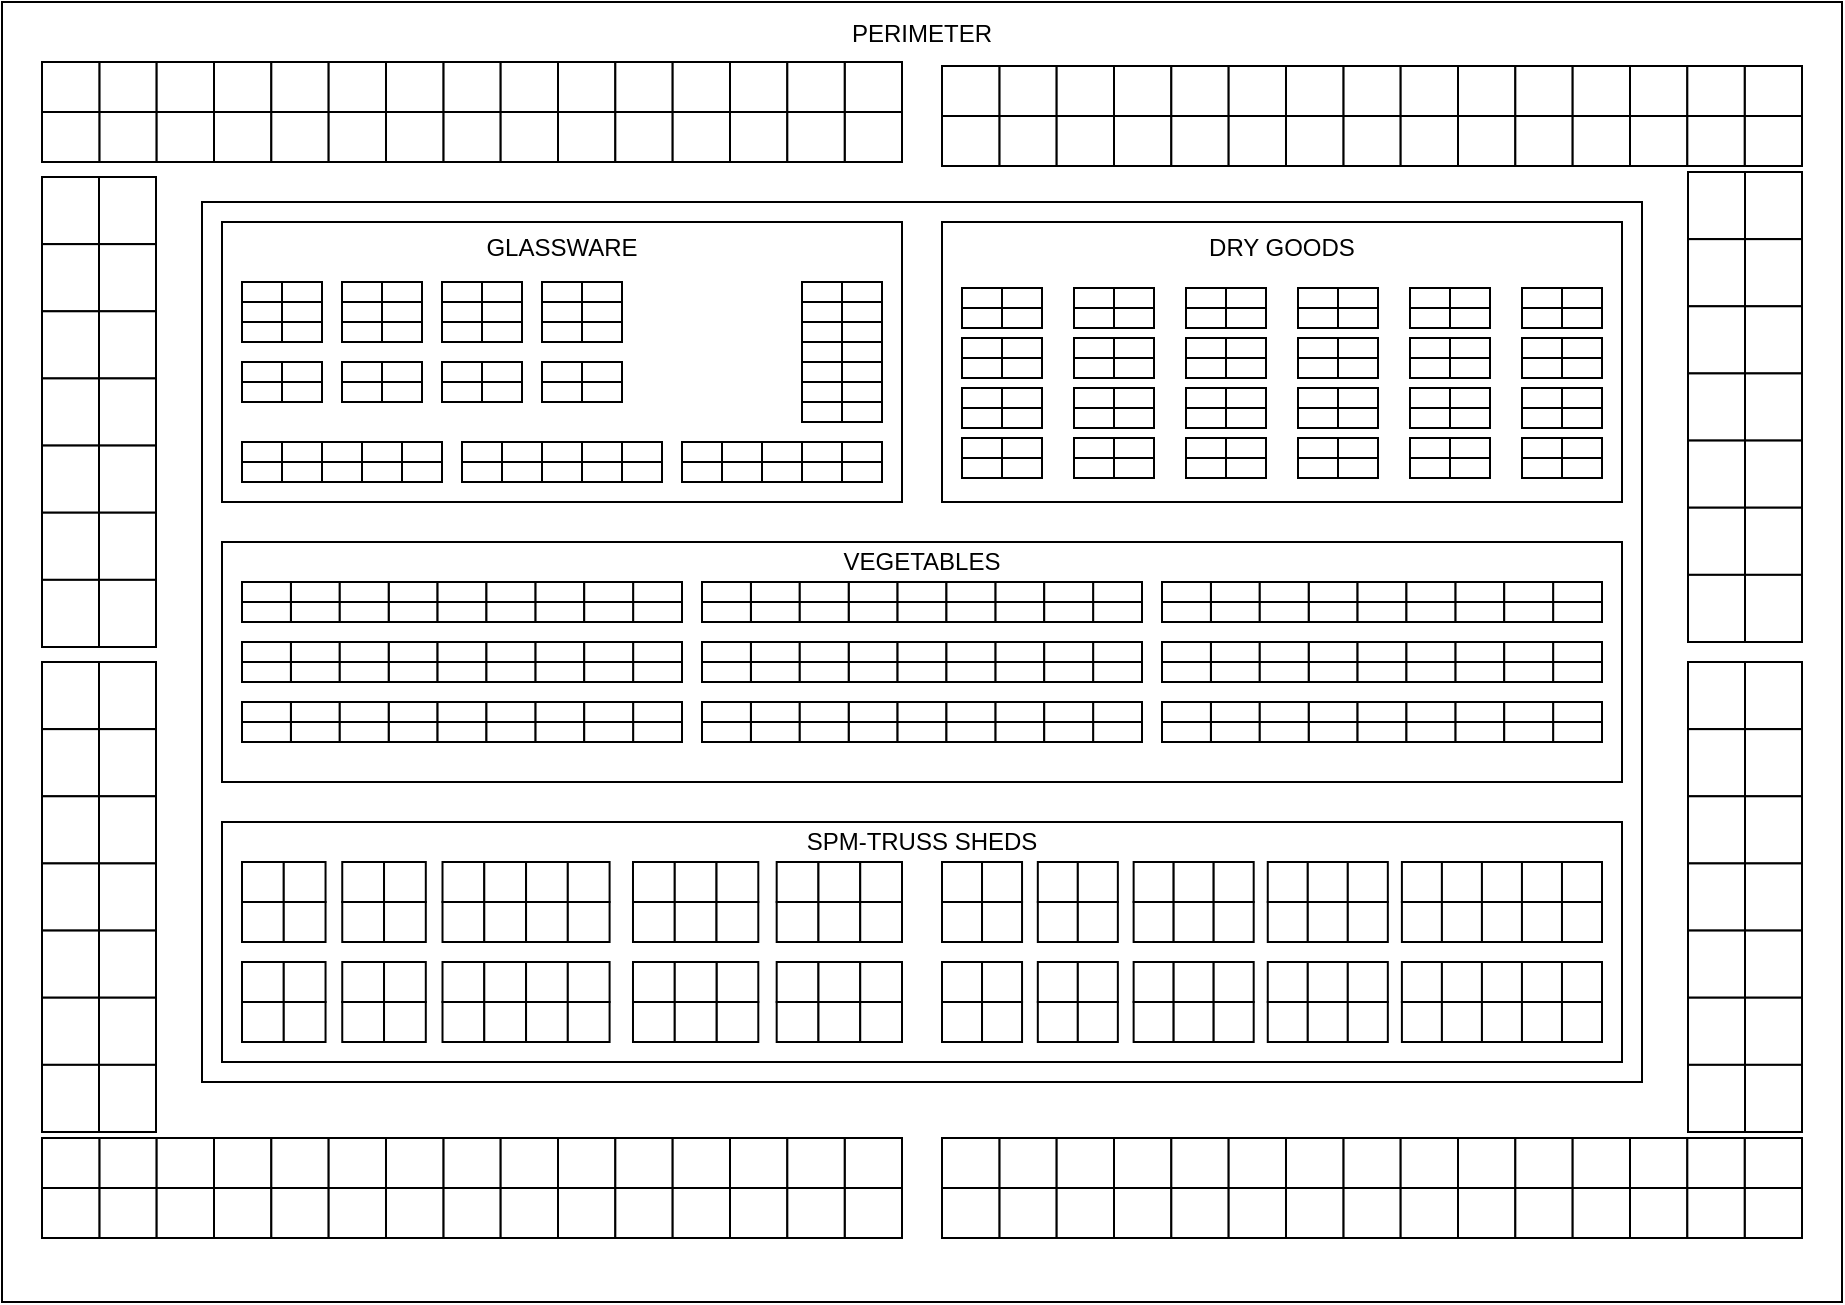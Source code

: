 <mxfile version="26.0.8">
  <diagram name="Page-1" id="rL9C1iVgx98LZylC4TiO">
    <mxGraphModel dx="1793" dy="930" grid="1" gridSize="10" guides="1" tooltips="1" connect="1" arrows="1" fold="1" page="1" pageScale="1" pageWidth="827" pageHeight="1169" math="0" shadow="0">
      <root>
        <mxCell id="0" />
        <mxCell id="1" parent="0" />
        <mxCell id="JJkMY_QVzMOAWTLExX79-8" value="PERIMETER&lt;br&gt;&lt;div&gt;&lt;br&gt;&lt;/div&gt;&lt;div&gt;&lt;br&gt;&lt;/div&gt;&lt;div&gt;&lt;br&gt;&lt;/div&gt;&lt;div&gt;&lt;br&gt;&lt;/div&gt;&lt;div&gt;&lt;br&gt;&lt;/div&gt;&lt;div&gt;&lt;br&gt;&lt;/div&gt;&lt;div&gt;&lt;br&gt;&lt;/div&gt;&lt;div&gt;&lt;br&gt;&lt;/div&gt;&lt;div&gt;&lt;br&gt;&lt;/div&gt;&lt;div&gt;&lt;br&gt;&lt;/div&gt;&lt;div&gt;&lt;br&gt;&lt;/div&gt;&lt;div&gt;&lt;br&gt;&lt;/div&gt;&lt;div&gt;&lt;br&gt;&lt;/div&gt;&lt;div&gt;&lt;br&gt;&lt;/div&gt;&lt;div&gt;&lt;br&gt;&lt;/div&gt;&lt;div&gt;&lt;br&gt;&lt;/div&gt;&lt;div&gt;&lt;br&gt;&lt;/div&gt;&lt;div&gt;&lt;br&gt;&lt;/div&gt;&lt;div&gt;&lt;br&gt;&lt;/div&gt;&lt;div&gt;&lt;br&gt;&lt;/div&gt;&lt;div&gt;&lt;br&gt;&lt;/div&gt;&lt;div&gt;&lt;br&gt;&lt;/div&gt;&lt;div&gt;&lt;br&gt;&lt;/div&gt;&lt;div&gt;&lt;br&gt;&lt;/div&gt;&lt;div&gt;&lt;br&gt;&lt;/div&gt;&lt;div&gt;&lt;br&gt;&lt;/div&gt;&lt;div&gt;&lt;br&gt;&lt;/div&gt;&lt;div&gt;&lt;br&gt;&lt;/div&gt;&lt;div&gt;&lt;br&gt;&lt;/div&gt;&lt;div&gt;&lt;br&gt;&lt;/div&gt;&lt;div&gt;&lt;br&gt;&lt;/div&gt;&lt;div&gt;&lt;br&gt;&lt;/div&gt;&lt;div&gt;&lt;br&gt;&lt;/div&gt;&lt;div&gt;&lt;br&gt;&lt;/div&gt;&lt;div&gt;&lt;br&gt;&lt;/div&gt;&lt;div&gt;&lt;br&gt;&lt;/div&gt;&lt;div&gt;&lt;br&gt;&lt;/div&gt;&lt;div&gt;&lt;br&gt;&lt;/div&gt;&lt;div&gt;&lt;br&gt;&lt;/div&gt;&lt;div&gt;&lt;br&gt;&lt;/div&gt;&lt;div&gt;&lt;br&gt;&lt;/div&gt;&lt;div&gt;&lt;br&gt;&lt;/div&gt;&lt;div&gt;&lt;br&gt;&lt;/div&gt;" style="rounded=0;whiteSpace=wrap;html=1;" parent="1" vertex="1">
          <mxGeometry x="340" y="210" width="920" height="650" as="geometry" />
        </mxCell>
        <mxCell id="JJkMY_QVzMOAWTLExX79-2" value="" style="rounded=0;whiteSpace=wrap;html=1;" parent="1" vertex="1">
          <mxGeometry x="440" y="310" width="720" height="440" as="geometry" />
        </mxCell>
        <mxCell id="JJkMY_QVzMOAWTLExX79-140" value="GLASSWARE&lt;br&gt;&lt;div&gt;&lt;br&gt;&lt;/div&gt;&lt;div&gt;&lt;br&gt;&lt;/div&gt;&lt;div&gt;&lt;br&gt;&lt;/div&gt;&lt;div&gt;&lt;br&gt;&lt;/div&gt;&lt;div&gt;&lt;br&gt;&lt;/div&gt;&lt;div&gt;&lt;br&gt;&lt;/div&gt;&lt;div&gt;&lt;br&gt;&lt;/div&gt;&lt;div&gt;&lt;br&gt;&lt;/div&gt;" style="rounded=0;whiteSpace=wrap;html=1;" parent="1" vertex="1">
          <mxGeometry x="450" y="320" width="340" height="140" as="geometry" />
        </mxCell>
        <mxCell id="JJkMY_QVzMOAWTLExX79-5" value="VEGETABLES&lt;br&gt;&lt;div&gt;&lt;br&gt;&lt;/div&gt;&lt;div&gt;&lt;br&gt;&lt;/div&gt;&lt;div&gt;&lt;br&gt;&lt;/div&gt;&lt;div&gt;&lt;br&gt;&lt;/div&gt;&lt;div&gt;&lt;br&gt;&lt;/div&gt;&lt;div&gt;&lt;br&gt;&lt;/div&gt;&lt;div&gt;&lt;br&gt;&lt;/div&gt;" style="rounded=0;whiteSpace=wrap;html=1;" parent="1" vertex="1">
          <mxGeometry x="450" y="480" width="700" height="120" as="geometry" />
        </mxCell>
        <mxCell id="JJkMY_QVzMOAWTLExX79-7" value="SPM-TRUSS SHEDS&lt;div&gt;&lt;br&gt;&lt;/div&gt;&lt;div&gt;&lt;br&gt;&lt;/div&gt;&lt;div&gt;&lt;br&gt;&lt;/div&gt;&lt;div&gt;&lt;br&gt;&lt;/div&gt;&lt;div&gt;&lt;br&gt;&lt;/div&gt;&lt;div&gt;&lt;br&gt;&lt;/div&gt;&lt;div&gt;&lt;br&gt;&lt;/div&gt;" style="rounded=0;whiteSpace=wrap;html=1;" parent="1" vertex="1">
          <mxGeometry x="450" y="620" width="700" height="120" as="geometry" />
        </mxCell>
        <mxCell id="JJkMY_QVzMOAWTLExX79-65" value="" style="rounded=0;whiteSpace=wrap;html=1;" parent="1" vertex="1">
          <mxGeometry x="740" y="350" width="20" height="10" as="geometry" />
        </mxCell>
        <mxCell id="JJkMY_QVzMOAWTLExX79-66" value="" style="rounded=0;whiteSpace=wrap;html=1;" parent="1" vertex="1">
          <mxGeometry x="760" y="350" width="20" height="10" as="geometry" />
        </mxCell>
        <mxCell id="JJkMY_QVzMOAWTLExX79-67" value="" style="rounded=0;whiteSpace=wrap;html=1;" parent="1" vertex="1">
          <mxGeometry x="740" y="360" width="20" height="10" as="geometry" />
        </mxCell>
        <mxCell id="JJkMY_QVzMOAWTLExX79-68" value="" style="rounded=0;whiteSpace=wrap;html=1;" parent="1" vertex="1">
          <mxGeometry x="760" y="360" width="20" height="10" as="geometry" />
        </mxCell>
        <mxCell id="JJkMY_QVzMOAWTLExX79-69" value="" style="rounded=0;whiteSpace=wrap;html=1;" parent="1" vertex="1">
          <mxGeometry x="740" y="370" width="20" height="10" as="geometry" />
        </mxCell>
        <mxCell id="JJkMY_QVzMOAWTLExX79-70" value="" style="rounded=0;whiteSpace=wrap;html=1;" parent="1" vertex="1">
          <mxGeometry x="760" y="370" width="20" height="10" as="geometry" />
        </mxCell>
        <mxCell id="JJkMY_QVzMOAWTLExX79-71" value="" style="rounded=0;whiteSpace=wrap;html=1;" parent="1" vertex="1">
          <mxGeometry x="740" y="380" width="20" height="10" as="geometry" />
        </mxCell>
        <mxCell id="JJkMY_QVzMOAWTLExX79-72" value="" style="rounded=0;whiteSpace=wrap;html=1;" parent="1" vertex="1">
          <mxGeometry x="760" y="380" width="20" height="10" as="geometry" />
        </mxCell>
        <mxCell id="JJkMY_QVzMOAWTLExX79-73" value="" style="rounded=0;whiteSpace=wrap;html=1;" parent="1" vertex="1">
          <mxGeometry x="740" y="390" width="20" height="10" as="geometry" />
        </mxCell>
        <mxCell id="JJkMY_QVzMOAWTLExX79-74" value="" style="rounded=0;whiteSpace=wrap;html=1;" parent="1" vertex="1">
          <mxGeometry x="760" y="390" width="20" height="10" as="geometry" />
        </mxCell>
        <mxCell id="JJkMY_QVzMOAWTLExX79-75" value="" style="rounded=0;whiteSpace=wrap;html=1;" parent="1" vertex="1">
          <mxGeometry x="740" y="400" width="20" height="10" as="geometry" />
        </mxCell>
        <mxCell id="JJkMY_QVzMOAWTLExX79-76" value="" style="rounded=0;whiteSpace=wrap;html=1;" parent="1" vertex="1">
          <mxGeometry x="760" y="400" width="20" height="10" as="geometry" />
        </mxCell>
        <mxCell id="JJkMY_QVzMOAWTLExX79-77" value="" style="rounded=0;whiteSpace=wrap;html=1;" parent="1" vertex="1">
          <mxGeometry x="740" y="410" width="20" height="10" as="geometry" />
        </mxCell>
        <mxCell id="JJkMY_QVzMOAWTLExX79-78" value="" style="rounded=0;whiteSpace=wrap;html=1;" parent="1" vertex="1">
          <mxGeometry x="760" y="410" width="20" height="10" as="geometry" />
        </mxCell>
        <mxCell id="JJkMY_QVzMOAWTLExX79-109" value="" style="rounded=0;whiteSpace=wrap;html=1;" parent="1" vertex="1">
          <mxGeometry x="630" y="430" width="20" height="10" as="geometry" />
        </mxCell>
        <mxCell id="JJkMY_QVzMOAWTLExX79-110" value="" style="rounded=0;whiteSpace=wrap;html=1;" parent="1" vertex="1">
          <mxGeometry x="650" y="430" width="20" height="10" as="geometry" />
        </mxCell>
        <mxCell id="JJkMY_QVzMOAWTLExX79-111" value="" style="rounded=0;whiteSpace=wrap;html=1;" parent="1" vertex="1">
          <mxGeometry x="630" y="440" width="20" height="10" as="geometry" />
        </mxCell>
        <mxCell id="JJkMY_QVzMOAWTLExX79-112" value="" style="rounded=0;whiteSpace=wrap;html=1;" parent="1" vertex="1">
          <mxGeometry x="650" y="440" width="20" height="10" as="geometry" />
        </mxCell>
        <mxCell id="JJkMY_QVzMOAWTLExX79-113" value="" style="rounded=0;whiteSpace=wrap;html=1;" parent="1" vertex="1">
          <mxGeometry x="590" y="430" width="20" height="10" as="geometry" />
        </mxCell>
        <mxCell id="JJkMY_QVzMOAWTLExX79-114" value="" style="rounded=0;whiteSpace=wrap;html=1;" parent="1" vertex="1">
          <mxGeometry x="610" y="430" width="20" height="10" as="geometry" />
        </mxCell>
        <mxCell id="JJkMY_QVzMOAWTLExX79-115" value="" style="rounded=0;whiteSpace=wrap;html=1;" parent="1" vertex="1">
          <mxGeometry x="590" y="440" width="20" height="10" as="geometry" />
        </mxCell>
        <mxCell id="JJkMY_QVzMOAWTLExX79-116" value="" style="rounded=0;whiteSpace=wrap;html=1;" parent="1" vertex="1">
          <mxGeometry x="610" y="440" width="20" height="10" as="geometry" />
        </mxCell>
        <mxCell id="JJkMY_QVzMOAWTLExX79-117" value="" style="rounded=0;whiteSpace=wrap;html=1;" parent="1" vertex="1">
          <mxGeometry x="570" y="430" width="20" height="10" as="geometry" />
        </mxCell>
        <mxCell id="JJkMY_QVzMOAWTLExX79-118" value="" style="rounded=0;whiteSpace=wrap;html=1;" parent="1" vertex="1">
          <mxGeometry x="570" y="440" width="20" height="10" as="geometry" />
        </mxCell>
        <mxCell id="JJkMY_QVzMOAWTLExX79-119" value="" style="rounded=0;whiteSpace=wrap;html=1;" parent="1" vertex="1">
          <mxGeometry x="520" y="430" width="20" height="10" as="geometry" />
        </mxCell>
        <mxCell id="JJkMY_QVzMOAWTLExX79-120" value="" style="rounded=0;whiteSpace=wrap;html=1;" parent="1" vertex="1">
          <mxGeometry x="540" y="430" width="20" height="10" as="geometry" />
        </mxCell>
        <mxCell id="JJkMY_QVzMOAWTLExX79-121" value="" style="rounded=0;whiteSpace=wrap;html=1;" parent="1" vertex="1">
          <mxGeometry x="520" y="440" width="20" height="10" as="geometry" />
        </mxCell>
        <mxCell id="JJkMY_QVzMOAWTLExX79-122" value="" style="rounded=0;whiteSpace=wrap;html=1;" parent="1" vertex="1">
          <mxGeometry x="540" y="440" width="20" height="10" as="geometry" />
        </mxCell>
        <mxCell id="JJkMY_QVzMOAWTLExX79-123" value="" style="rounded=0;whiteSpace=wrap;html=1;" parent="1" vertex="1">
          <mxGeometry x="480" y="430" width="20" height="10" as="geometry" />
        </mxCell>
        <mxCell id="JJkMY_QVzMOAWTLExX79-124" value="" style="rounded=0;whiteSpace=wrap;html=1;" parent="1" vertex="1">
          <mxGeometry x="500" y="430" width="20" height="10" as="geometry" />
        </mxCell>
        <mxCell id="JJkMY_QVzMOAWTLExX79-125" value="" style="rounded=0;whiteSpace=wrap;html=1;" parent="1" vertex="1">
          <mxGeometry x="480" y="440" width="20" height="10" as="geometry" />
        </mxCell>
        <mxCell id="JJkMY_QVzMOAWTLExX79-126" value="" style="rounded=0;whiteSpace=wrap;html=1;" parent="1" vertex="1">
          <mxGeometry x="500" y="440" width="20" height="10" as="geometry" />
        </mxCell>
        <mxCell id="JJkMY_QVzMOAWTLExX79-127" value="" style="rounded=0;whiteSpace=wrap;html=1;" parent="1" vertex="1">
          <mxGeometry x="460" y="430" width="20" height="10" as="geometry" />
        </mxCell>
        <mxCell id="JJkMY_QVzMOAWTLExX79-128" value="" style="rounded=0;whiteSpace=wrap;html=1;" parent="1" vertex="1">
          <mxGeometry x="460" y="440" width="20" height="10" as="geometry" />
        </mxCell>
        <mxCell id="JJkMY_QVzMOAWTLExX79-129" value="" style="rounded=0;whiteSpace=wrap;html=1;" parent="1" vertex="1">
          <mxGeometry x="740" y="430" width="20" height="10" as="geometry" />
        </mxCell>
        <mxCell id="JJkMY_QVzMOAWTLExX79-130" value="" style="rounded=0;whiteSpace=wrap;html=1;" parent="1" vertex="1">
          <mxGeometry x="760" y="430" width="20" height="10" as="geometry" />
        </mxCell>
        <mxCell id="JJkMY_QVzMOAWTLExX79-131" value="" style="rounded=0;whiteSpace=wrap;html=1;" parent="1" vertex="1">
          <mxGeometry x="740" y="440" width="20" height="10" as="geometry" />
        </mxCell>
        <mxCell id="JJkMY_QVzMOAWTLExX79-132" value="" style="rounded=0;whiteSpace=wrap;html=1;" parent="1" vertex="1">
          <mxGeometry x="760" y="440" width="20" height="10" as="geometry" />
        </mxCell>
        <mxCell id="JJkMY_QVzMOAWTLExX79-133" value="" style="rounded=0;whiteSpace=wrap;html=1;" parent="1" vertex="1">
          <mxGeometry x="700" y="430" width="20" height="10" as="geometry" />
        </mxCell>
        <mxCell id="JJkMY_QVzMOAWTLExX79-134" value="" style="rounded=0;whiteSpace=wrap;html=1;" parent="1" vertex="1">
          <mxGeometry x="720" y="430" width="20" height="10" as="geometry" />
        </mxCell>
        <mxCell id="JJkMY_QVzMOAWTLExX79-135" value="" style="rounded=0;whiteSpace=wrap;html=1;" parent="1" vertex="1">
          <mxGeometry x="700" y="440" width="20" height="10" as="geometry" />
        </mxCell>
        <mxCell id="JJkMY_QVzMOAWTLExX79-136" value="" style="rounded=0;whiteSpace=wrap;html=1;" parent="1" vertex="1">
          <mxGeometry x="720" y="440" width="20" height="10" as="geometry" />
        </mxCell>
        <mxCell id="JJkMY_QVzMOAWTLExX79-137" value="" style="rounded=0;whiteSpace=wrap;html=1;" parent="1" vertex="1">
          <mxGeometry x="680" y="430" width="20" height="10" as="geometry" />
        </mxCell>
        <mxCell id="JJkMY_QVzMOAWTLExX79-138" value="" style="rounded=0;whiteSpace=wrap;html=1;" parent="1" vertex="1">
          <mxGeometry x="680" y="440" width="20" height="10" as="geometry" />
        </mxCell>
        <mxCell id="JJkMY_QVzMOAWTLExX79-139" value="" style="group" parent="1" vertex="1" connectable="0">
          <mxGeometry x="460" y="350" width="320" height="120" as="geometry" />
        </mxCell>
        <mxCell id="JJkMY_QVzMOAWTLExX79-9" value="" style="rounded=0;whiteSpace=wrap;html=1;" parent="JJkMY_QVzMOAWTLExX79-139" vertex="1">
          <mxGeometry width="20" height="10" as="geometry" />
        </mxCell>
        <mxCell id="JJkMY_QVzMOAWTLExX79-40" value="" style="rounded=0;whiteSpace=wrap;html=1;" parent="JJkMY_QVzMOAWTLExX79-139" vertex="1">
          <mxGeometry x="20" width="20" height="10" as="geometry" />
        </mxCell>
        <mxCell id="JJkMY_QVzMOAWTLExX79-41" value="" style="rounded=0;whiteSpace=wrap;html=1;" parent="JJkMY_QVzMOAWTLExX79-139" vertex="1">
          <mxGeometry y="10" width="20" height="10" as="geometry" />
        </mxCell>
        <mxCell id="JJkMY_QVzMOAWTLExX79-42" value="" style="rounded=0;whiteSpace=wrap;html=1;" parent="JJkMY_QVzMOAWTLExX79-139" vertex="1">
          <mxGeometry x="20" y="10" width="20" height="10" as="geometry" />
        </mxCell>
        <mxCell id="JJkMY_QVzMOAWTLExX79-43" value="" style="rounded=0;whiteSpace=wrap;html=1;" parent="JJkMY_QVzMOAWTLExX79-139" vertex="1">
          <mxGeometry y="20" width="20" height="10" as="geometry" />
        </mxCell>
        <mxCell id="JJkMY_QVzMOAWTLExX79-44" value="" style="rounded=0;whiteSpace=wrap;html=1;" parent="JJkMY_QVzMOAWTLExX79-139" vertex="1">
          <mxGeometry x="20" y="20" width="20" height="10" as="geometry" />
        </mxCell>
        <mxCell id="JJkMY_QVzMOAWTLExX79-47" value="" style="rounded=0;whiteSpace=wrap;html=1;" parent="JJkMY_QVzMOAWTLExX79-139" vertex="1">
          <mxGeometry x="50" width="20" height="10" as="geometry" />
        </mxCell>
        <mxCell id="JJkMY_QVzMOAWTLExX79-48" value="" style="rounded=0;whiteSpace=wrap;html=1;" parent="JJkMY_QVzMOAWTLExX79-139" vertex="1">
          <mxGeometry x="70" width="20" height="10" as="geometry" />
        </mxCell>
        <mxCell id="JJkMY_QVzMOAWTLExX79-49" value="" style="rounded=0;whiteSpace=wrap;html=1;" parent="JJkMY_QVzMOAWTLExX79-139" vertex="1">
          <mxGeometry x="50" y="10" width="20" height="10" as="geometry" />
        </mxCell>
        <mxCell id="JJkMY_QVzMOAWTLExX79-50" value="" style="rounded=0;whiteSpace=wrap;html=1;" parent="JJkMY_QVzMOAWTLExX79-139" vertex="1">
          <mxGeometry x="70" y="10" width="20" height="10" as="geometry" />
        </mxCell>
        <mxCell id="JJkMY_QVzMOAWTLExX79-51" value="" style="rounded=0;whiteSpace=wrap;html=1;" parent="JJkMY_QVzMOAWTLExX79-139" vertex="1">
          <mxGeometry x="50" y="20" width="20" height="10" as="geometry" />
        </mxCell>
        <mxCell id="JJkMY_QVzMOAWTLExX79-52" value="" style="rounded=0;whiteSpace=wrap;html=1;" parent="JJkMY_QVzMOAWTLExX79-139" vertex="1">
          <mxGeometry x="70" y="20" width="20" height="10" as="geometry" />
        </mxCell>
        <mxCell id="JJkMY_QVzMOAWTLExX79-53" value="" style="rounded=0;whiteSpace=wrap;html=1;" parent="JJkMY_QVzMOAWTLExX79-139" vertex="1">
          <mxGeometry x="100" width="20" height="10" as="geometry" />
        </mxCell>
        <mxCell id="JJkMY_QVzMOAWTLExX79-54" value="" style="rounded=0;whiteSpace=wrap;html=1;" parent="JJkMY_QVzMOAWTLExX79-139" vertex="1">
          <mxGeometry x="120" width="20" height="10" as="geometry" />
        </mxCell>
        <mxCell id="JJkMY_QVzMOAWTLExX79-55" value="" style="rounded=0;whiteSpace=wrap;html=1;" parent="JJkMY_QVzMOAWTLExX79-139" vertex="1">
          <mxGeometry x="100" y="10" width="20" height="10" as="geometry" />
        </mxCell>
        <mxCell id="JJkMY_QVzMOAWTLExX79-56" value="" style="rounded=0;whiteSpace=wrap;html=1;" parent="JJkMY_QVzMOAWTLExX79-139" vertex="1">
          <mxGeometry x="120" y="10" width="20" height="10" as="geometry" />
        </mxCell>
        <mxCell id="JJkMY_QVzMOAWTLExX79-57" value="" style="rounded=0;whiteSpace=wrap;html=1;" parent="JJkMY_QVzMOAWTLExX79-139" vertex="1">
          <mxGeometry x="100" y="20" width="20" height="10" as="geometry" />
        </mxCell>
        <mxCell id="JJkMY_QVzMOAWTLExX79-58" value="" style="rounded=0;whiteSpace=wrap;html=1;" parent="JJkMY_QVzMOAWTLExX79-139" vertex="1">
          <mxGeometry x="120" y="20" width="20" height="10" as="geometry" />
        </mxCell>
        <mxCell id="JJkMY_QVzMOAWTLExX79-59" value="" style="rounded=0;whiteSpace=wrap;html=1;" parent="JJkMY_QVzMOAWTLExX79-139" vertex="1">
          <mxGeometry x="150" width="20" height="10" as="geometry" />
        </mxCell>
        <mxCell id="JJkMY_QVzMOAWTLExX79-60" value="" style="rounded=0;whiteSpace=wrap;html=1;" parent="JJkMY_QVzMOAWTLExX79-139" vertex="1">
          <mxGeometry x="170" width="20" height="10" as="geometry" />
        </mxCell>
        <mxCell id="JJkMY_QVzMOAWTLExX79-61" value="" style="rounded=0;whiteSpace=wrap;html=1;" parent="JJkMY_QVzMOAWTLExX79-139" vertex="1">
          <mxGeometry x="150" y="10" width="20" height="10" as="geometry" />
        </mxCell>
        <mxCell id="JJkMY_QVzMOAWTLExX79-62" value="" style="rounded=0;whiteSpace=wrap;html=1;" parent="JJkMY_QVzMOAWTLExX79-139" vertex="1">
          <mxGeometry x="170" y="10" width="20" height="10" as="geometry" />
        </mxCell>
        <mxCell id="JJkMY_QVzMOAWTLExX79-63" value="" style="rounded=0;whiteSpace=wrap;html=1;" parent="JJkMY_QVzMOAWTLExX79-139" vertex="1">
          <mxGeometry x="150" y="20" width="20" height="10" as="geometry" />
        </mxCell>
        <mxCell id="JJkMY_QVzMOAWTLExX79-64" value="" style="rounded=0;whiteSpace=wrap;html=1;" parent="JJkMY_QVzMOAWTLExX79-139" vertex="1">
          <mxGeometry x="170" y="20" width="20" height="10" as="geometry" />
        </mxCell>
        <mxCell id="JJkMY_QVzMOAWTLExX79-79" value="" style="rounded=0;whiteSpace=wrap;html=1;" parent="JJkMY_QVzMOAWTLExX79-139" vertex="1">
          <mxGeometry x="150" y="40" width="20" height="10" as="geometry" />
        </mxCell>
        <mxCell id="JJkMY_QVzMOAWTLExX79-80" value="" style="rounded=0;whiteSpace=wrap;html=1;" parent="JJkMY_QVzMOAWTLExX79-139" vertex="1">
          <mxGeometry x="170" y="40" width="20" height="10" as="geometry" />
        </mxCell>
        <mxCell id="JJkMY_QVzMOAWTLExX79-81" value="" style="rounded=0;whiteSpace=wrap;html=1;" parent="JJkMY_QVzMOAWTLExX79-139" vertex="1">
          <mxGeometry x="150" y="50" width="20" height="10" as="geometry" />
        </mxCell>
        <mxCell id="JJkMY_QVzMOAWTLExX79-82" value="" style="rounded=0;whiteSpace=wrap;html=1;" parent="JJkMY_QVzMOAWTLExX79-139" vertex="1">
          <mxGeometry x="170" y="50" width="20" height="10" as="geometry" />
        </mxCell>
        <mxCell id="JJkMY_QVzMOAWTLExX79-83" value="" style="rounded=0;whiteSpace=wrap;html=1;" parent="JJkMY_QVzMOAWTLExX79-139" vertex="1">
          <mxGeometry x="100" y="40" width="20" height="10" as="geometry" />
        </mxCell>
        <mxCell id="JJkMY_QVzMOAWTLExX79-84" value="" style="rounded=0;whiteSpace=wrap;html=1;" parent="JJkMY_QVzMOAWTLExX79-139" vertex="1">
          <mxGeometry x="120" y="40" width="20" height="10" as="geometry" />
        </mxCell>
        <mxCell id="JJkMY_QVzMOAWTLExX79-85" value="" style="rounded=0;whiteSpace=wrap;html=1;" parent="JJkMY_QVzMOAWTLExX79-139" vertex="1">
          <mxGeometry x="100" y="50" width="20" height="10" as="geometry" />
        </mxCell>
        <mxCell id="JJkMY_QVzMOAWTLExX79-86" value="" style="rounded=0;whiteSpace=wrap;html=1;" parent="JJkMY_QVzMOAWTLExX79-139" vertex="1">
          <mxGeometry x="120" y="50" width="20" height="10" as="geometry" />
        </mxCell>
        <mxCell id="JJkMY_QVzMOAWTLExX79-87" value="" style="rounded=0;whiteSpace=wrap;html=1;" parent="JJkMY_QVzMOAWTLExX79-139" vertex="1">
          <mxGeometry x="50" y="40" width="20" height="10" as="geometry" />
        </mxCell>
        <mxCell id="JJkMY_QVzMOAWTLExX79-88" value="" style="rounded=0;whiteSpace=wrap;html=1;" parent="JJkMY_QVzMOAWTLExX79-139" vertex="1">
          <mxGeometry x="70" y="40" width="20" height="10" as="geometry" />
        </mxCell>
        <mxCell id="JJkMY_QVzMOAWTLExX79-89" value="" style="rounded=0;whiteSpace=wrap;html=1;" parent="JJkMY_QVzMOAWTLExX79-139" vertex="1">
          <mxGeometry x="50" y="50" width="20" height="10" as="geometry" />
        </mxCell>
        <mxCell id="JJkMY_QVzMOAWTLExX79-90" value="" style="rounded=0;whiteSpace=wrap;html=1;" parent="JJkMY_QVzMOAWTLExX79-139" vertex="1">
          <mxGeometry x="70" y="50" width="20" height="10" as="geometry" />
        </mxCell>
        <mxCell id="JJkMY_QVzMOAWTLExX79-91" value="" style="rounded=0;whiteSpace=wrap;html=1;" parent="JJkMY_QVzMOAWTLExX79-139" vertex="1">
          <mxGeometry y="40" width="20" height="10" as="geometry" />
        </mxCell>
        <mxCell id="JJkMY_QVzMOAWTLExX79-92" value="" style="rounded=0;whiteSpace=wrap;html=1;" parent="JJkMY_QVzMOAWTLExX79-139" vertex="1">
          <mxGeometry x="20" y="40" width="20" height="10" as="geometry" />
        </mxCell>
        <mxCell id="JJkMY_QVzMOAWTLExX79-93" value="" style="rounded=0;whiteSpace=wrap;html=1;" parent="JJkMY_QVzMOAWTLExX79-139" vertex="1">
          <mxGeometry y="50" width="20" height="10" as="geometry" />
        </mxCell>
        <mxCell id="JJkMY_QVzMOAWTLExX79-94" value="" style="rounded=0;whiteSpace=wrap;html=1;" parent="JJkMY_QVzMOAWTLExX79-139" vertex="1">
          <mxGeometry x="20" y="50" width="20" height="10" as="geometry" />
        </mxCell>
        <mxCell id="JJkMY_QVzMOAWTLExX79-141" value="DRY GOODS&lt;br&gt;&lt;div&gt;&lt;br&gt;&lt;/div&gt;&lt;div&gt;&lt;br&gt;&lt;/div&gt;&lt;div&gt;&lt;br&gt;&lt;/div&gt;&lt;div&gt;&lt;br&gt;&lt;/div&gt;&lt;div&gt;&lt;br&gt;&lt;/div&gt;&lt;div&gt;&lt;br&gt;&lt;/div&gt;&lt;div&gt;&lt;br&gt;&lt;/div&gt;&lt;div&gt;&lt;br&gt;&lt;/div&gt;" style="rounded=0;whiteSpace=wrap;html=1;" parent="1" vertex="1">
          <mxGeometry x="810" y="320" width="340" height="140" as="geometry" />
        </mxCell>
        <mxCell id="JJkMY_QVzMOAWTLExX79-287" value="" style="group" parent="1" vertex="1" connectable="0">
          <mxGeometry x="820" y="353" width="320" height="95" as="geometry" />
        </mxCell>
        <mxCell id="JJkMY_QVzMOAWTLExX79-166" value="" style="rounded=0;whiteSpace=wrap;html=1;" parent="JJkMY_QVzMOAWTLExX79-287" vertex="1">
          <mxGeometry x="224" width="20" height="10" as="geometry" />
        </mxCell>
        <mxCell id="JJkMY_QVzMOAWTLExX79-170" value="" style="rounded=0;whiteSpace=wrap;html=1;" parent="JJkMY_QVzMOAWTLExX79-287" vertex="1">
          <mxGeometry x="280" width="20" height="10" as="geometry" />
        </mxCell>
        <mxCell id="JJkMY_QVzMOAWTLExX79-171" value="" style="rounded=0;whiteSpace=wrap;html=1;" parent="JJkMY_QVzMOAWTLExX79-287" vertex="1">
          <mxGeometry x="300" width="20" height="10" as="geometry" />
        </mxCell>
        <mxCell id="JJkMY_QVzMOAWTLExX79-172" value="" style="rounded=0;whiteSpace=wrap;html=1;" parent="JJkMY_QVzMOAWTLExX79-287" vertex="1">
          <mxGeometry x="280" y="10" width="20" height="10" as="geometry" />
        </mxCell>
        <mxCell id="JJkMY_QVzMOAWTLExX79-173" value="" style="rounded=0;whiteSpace=wrap;html=1;" parent="JJkMY_QVzMOAWTLExX79-287" vertex="1">
          <mxGeometry x="300" y="10" width="20" height="10" as="geometry" />
        </mxCell>
        <mxCell id="JJkMY_QVzMOAWTLExX79-196" value="" style="rounded=0;whiteSpace=wrap;html=1;" parent="JJkMY_QVzMOAWTLExX79-287" vertex="1">
          <mxGeometry x="20" y="10" width="20" height="10" as="geometry" />
        </mxCell>
        <mxCell id="JJkMY_QVzMOAWTLExX79-197" value="" style="rounded=0;whiteSpace=wrap;html=1;" parent="JJkMY_QVzMOAWTLExX79-287" vertex="1">
          <mxGeometry y="10" width="20" height="10" as="geometry" />
        </mxCell>
        <mxCell id="JJkMY_QVzMOAWTLExX79-198" value="" style="rounded=0;whiteSpace=wrap;html=1;" parent="JJkMY_QVzMOAWTLExX79-287" vertex="1">
          <mxGeometry width="20" height="10" as="geometry" />
        </mxCell>
        <mxCell id="JJkMY_QVzMOAWTLExX79-199" value="" style="rounded=0;whiteSpace=wrap;html=1;" parent="JJkMY_QVzMOAWTLExX79-287" vertex="1">
          <mxGeometry x="20" width="20" height="10" as="geometry" />
        </mxCell>
        <mxCell id="JJkMY_QVzMOAWTLExX79-200" value="" style="rounded=0;whiteSpace=wrap;html=1;" parent="JJkMY_QVzMOAWTLExX79-287" vertex="1">
          <mxGeometry x="56" y="10" width="20" height="10" as="geometry" />
        </mxCell>
        <mxCell id="JJkMY_QVzMOAWTLExX79-201" value="" style="rounded=0;whiteSpace=wrap;html=1;" parent="JJkMY_QVzMOAWTLExX79-287" vertex="1">
          <mxGeometry x="76" y="10" width="20" height="10" as="geometry" />
        </mxCell>
        <mxCell id="JJkMY_QVzMOAWTLExX79-202" value="" style="rounded=0;whiteSpace=wrap;html=1;" parent="JJkMY_QVzMOAWTLExX79-287" vertex="1">
          <mxGeometry x="76" width="20" height="10" as="geometry" />
        </mxCell>
        <mxCell id="JJkMY_QVzMOAWTLExX79-203" value="" style="rounded=0;whiteSpace=wrap;html=1;" parent="JJkMY_QVzMOAWTLExX79-287" vertex="1">
          <mxGeometry x="56" width="20" height="10" as="geometry" />
        </mxCell>
        <mxCell id="JJkMY_QVzMOAWTLExX79-204" value="" style="rounded=0;whiteSpace=wrap;html=1;" parent="JJkMY_QVzMOAWTLExX79-287" vertex="1">
          <mxGeometry x="112" y="10" width="20" height="10" as="geometry" />
        </mxCell>
        <mxCell id="JJkMY_QVzMOAWTLExX79-205" value="" style="rounded=0;whiteSpace=wrap;html=1;" parent="JJkMY_QVzMOAWTLExX79-287" vertex="1">
          <mxGeometry x="132" y="10" width="20" height="10" as="geometry" />
        </mxCell>
        <mxCell id="JJkMY_QVzMOAWTLExX79-206" value="" style="rounded=0;whiteSpace=wrap;html=1;" parent="JJkMY_QVzMOAWTLExX79-287" vertex="1">
          <mxGeometry x="132" width="20" height="10" as="geometry" />
        </mxCell>
        <mxCell id="JJkMY_QVzMOAWTLExX79-207" value="" style="rounded=0;whiteSpace=wrap;html=1;" parent="JJkMY_QVzMOAWTLExX79-287" vertex="1">
          <mxGeometry x="112" width="20" height="10" as="geometry" />
        </mxCell>
        <mxCell id="JJkMY_QVzMOAWTLExX79-208" value="" style="rounded=0;whiteSpace=wrap;html=1;" parent="JJkMY_QVzMOAWTLExX79-287" vertex="1">
          <mxGeometry x="188" y="10" width="20" height="10" as="geometry" />
        </mxCell>
        <mxCell id="JJkMY_QVzMOAWTLExX79-209" value="" style="rounded=0;whiteSpace=wrap;html=1;" parent="JJkMY_QVzMOAWTLExX79-287" vertex="1">
          <mxGeometry x="168" y="10" width="20" height="10" as="geometry" />
        </mxCell>
        <mxCell id="JJkMY_QVzMOAWTLExX79-210" value="" style="rounded=0;whiteSpace=wrap;html=1;" parent="JJkMY_QVzMOAWTLExX79-287" vertex="1">
          <mxGeometry x="168" width="20" height="10" as="geometry" />
        </mxCell>
        <mxCell id="JJkMY_QVzMOAWTLExX79-211" value="" style="rounded=0;whiteSpace=wrap;html=1;" parent="JJkMY_QVzMOAWTLExX79-287" vertex="1">
          <mxGeometry x="188" width="20" height="10" as="geometry" />
        </mxCell>
        <mxCell id="JJkMY_QVzMOAWTLExX79-212" value="" style="rounded=0;whiteSpace=wrap;html=1;" parent="JJkMY_QVzMOAWTLExX79-287" vertex="1">
          <mxGeometry x="224" y="10" width="20" height="10" as="geometry" />
        </mxCell>
        <mxCell id="JJkMY_QVzMOAWTLExX79-213" value="" style="rounded=0;whiteSpace=wrap;html=1;" parent="JJkMY_QVzMOAWTLExX79-287" vertex="1">
          <mxGeometry x="244" y="10" width="20" height="10" as="geometry" />
        </mxCell>
        <mxCell id="JJkMY_QVzMOAWTLExX79-214" value="" style="rounded=0;whiteSpace=wrap;html=1;" parent="JJkMY_QVzMOAWTLExX79-287" vertex="1">
          <mxGeometry x="244" width="20" height="10" as="geometry" />
        </mxCell>
        <mxCell id="JJkMY_QVzMOAWTLExX79-215" value="" style="rounded=0;whiteSpace=wrap;html=1;" parent="JJkMY_QVzMOAWTLExX79-287" vertex="1">
          <mxGeometry x="224" y="25" width="20" height="10" as="geometry" />
        </mxCell>
        <mxCell id="JJkMY_QVzMOAWTLExX79-216" value="" style="rounded=0;whiteSpace=wrap;html=1;" parent="JJkMY_QVzMOAWTLExX79-287" vertex="1">
          <mxGeometry x="280" y="25" width="20" height="10" as="geometry" />
        </mxCell>
        <mxCell id="JJkMY_QVzMOAWTLExX79-217" value="" style="rounded=0;whiteSpace=wrap;html=1;" parent="JJkMY_QVzMOAWTLExX79-287" vertex="1">
          <mxGeometry x="300" y="25" width="20" height="10" as="geometry" />
        </mxCell>
        <mxCell id="JJkMY_QVzMOAWTLExX79-218" value="" style="rounded=0;whiteSpace=wrap;html=1;" parent="JJkMY_QVzMOAWTLExX79-287" vertex="1">
          <mxGeometry x="280" y="35" width="20" height="10" as="geometry" />
        </mxCell>
        <mxCell id="JJkMY_QVzMOAWTLExX79-219" value="" style="rounded=0;whiteSpace=wrap;html=1;" parent="JJkMY_QVzMOAWTLExX79-287" vertex="1">
          <mxGeometry x="300" y="35" width="20" height="10" as="geometry" />
        </mxCell>
        <mxCell id="JJkMY_QVzMOAWTLExX79-220" value="" style="rounded=0;whiteSpace=wrap;html=1;" parent="JJkMY_QVzMOAWTLExX79-287" vertex="1">
          <mxGeometry x="20" y="35" width="20" height="10" as="geometry" />
        </mxCell>
        <mxCell id="JJkMY_QVzMOAWTLExX79-221" value="" style="rounded=0;whiteSpace=wrap;html=1;" parent="JJkMY_QVzMOAWTLExX79-287" vertex="1">
          <mxGeometry y="35" width="20" height="10" as="geometry" />
        </mxCell>
        <mxCell id="JJkMY_QVzMOAWTLExX79-222" value="" style="rounded=0;whiteSpace=wrap;html=1;" parent="JJkMY_QVzMOAWTLExX79-287" vertex="1">
          <mxGeometry y="25" width="20" height="10" as="geometry" />
        </mxCell>
        <mxCell id="JJkMY_QVzMOAWTLExX79-223" value="" style="rounded=0;whiteSpace=wrap;html=1;" parent="JJkMY_QVzMOAWTLExX79-287" vertex="1">
          <mxGeometry x="20" y="25" width="20" height="10" as="geometry" />
        </mxCell>
        <mxCell id="JJkMY_QVzMOAWTLExX79-224" value="" style="rounded=0;whiteSpace=wrap;html=1;" parent="JJkMY_QVzMOAWTLExX79-287" vertex="1">
          <mxGeometry x="56" y="35" width="20" height="10" as="geometry" />
        </mxCell>
        <mxCell id="JJkMY_QVzMOAWTLExX79-225" value="" style="rounded=0;whiteSpace=wrap;html=1;" parent="JJkMY_QVzMOAWTLExX79-287" vertex="1">
          <mxGeometry x="76" y="35" width="20" height="10" as="geometry" />
        </mxCell>
        <mxCell id="JJkMY_QVzMOAWTLExX79-226" value="" style="rounded=0;whiteSpace=wrap;html=1;" parent="JJkMY_QVzMOAWTLExX79-287" vertex="1">
          <mxGeometry x="76" y="25" width="20" height="10" as="geometry" />
        </mxCell>
        <mxCell id="JJkMY_QVzMOAWTLExX79-227" value="" style="rounded=0;whiteSpace=wrap;html=1;" parent="JJkMY_QVzMOAWTLExX79-287" vertex="1">
          <mxGeometry x="56" y="25" width="20" height="10" as="geometry" />
        </mxCell>
        <mxCell id="JJkMY_QVzMOAWTLExX79-228" value="" style="rounded=0;whiteSpace=wrap;html=1;" parent="JJkMY_QVzMOAWTLExX79-287" vertex="1">
          <mxGeometry x="112" y="35" width="20" height="10" as="geometry" />
        </mxCell>
        <mxCell id="JJkMY_QVzMOAWTLExX79-229" value="" style="rounded=0;whiteSpace=wrap;html=1;" parent="JJkMY_QVzMOAWTLExX79-287" vertex="1">
          <mxGeometry x="132" y="35" width="20" height="10" as="geometry" />
        </mxCell>
        <mxCell id="JJkMY_QVzMOAWTLExX79-230" value="" style="rounded=0;whiteSpace=wrap;html=1;" parent="JJkMY_QVzMOAWTLExX79-287" vertex="1">
          <mxGeometry x="132" y="25" width="20" height="10" as="geometry" />
        </mxCell>
        <mxCell id="JJkMY_QVzMOAWTLExX79-231" value="" style="rounded=0;whiteSpace=wrap;html=1;" parent="JJkMY_QVzMOAWTLExX79-287" vertex="1">
          <mxGeometry x="112" y="25" width="20" height="10" as="geometry" />
        </mxCell>
        <mxCell id="JJkMY_QVzMOAWTLExX79-232" value="" style="rounded=0;whiteSpace=wrap;html=1;" parent="JJkMY_QVzMOAWTLExX79-287" vertex="1">
          <mxGeometry x="188" y="35" width="20" height="10" as="geometry" />
        </mxCell>
        <mxCell id="JJkMY_QVzMOAWTLExX79-233" value="" style="rounded=0;whiteSpace=wrap;html=1;" parent="JJkMY_QVzMOAWTLExX79-287" vertex="1">
          <mxGeometry x="168" y="35" width="20" height="10" as="geometry" />
        </mxCell>
        <mxCell id="JJkMY_QVzMOAWTLExX79-234" value="" style="rounded=0;whiteSpace=wrap;html=1;" parent="JJkMY_QVzMOAWTLExX79-287" vertex="1">
          <mxGeometry x="168" y="25" width="20" height="10" as="geometry" />
        </mxCell>
        <mxCell id="JJkMY_QVzMOAWTLExX79-235" value="" style="rounded=0;whiteSpace=wrap;html=1;" parent="JJkMY_QVzMOAWTLExX79-287" vertex="1">
          <mxGeometry x="188" y="25" width="20" height="10" as="geometry" />
        </mxCell>
        <mxCell id="JJkMY_QVzMOAWTLExX79-236" value="" style="rounded=0;whiteSpace=wrap;html=1;" parent="JJkMY_QVzMOAWTLExX79-287" vertex="1">
          <mxGeometry x="224" y="35" width="20" height="10" as="geometry" />
        </mxCell>
        <mxCell id="JJkMY_QVzMOAWTLExX79-237" value="" style="rounded=0;whiteSpace=wrap;html=1;" parent="JJkMY_QVzMOAWTLExX79-287" vertex="1">
          <mxGeometry x="244" y="35" width="20" height="10" as="geometry" />
        </mxCell>
        <mxCell id="JJkMY_QVzMOAWTLExX79-238" value="" style="rounded=0;whiteSpace=wrap;html=1;" parent="JJkMY_QVzMOAWTLExX79-287" vertex="1">
          <mxGeometry x="244" y="25" width="20" height="10" as="geometry" />
        </mxCell>
        <mxCell id="JJkMY_QVzMOAWTLExX79-239" value="" style="rounded=0;whiteSpace=wrap;html=1;" parent="JJkMY_QVzMOAWTLExX79-287" vertex="1">
          <mxGeometry x="224" y="50" width="20" height="10" as="geometry" />
        </mxCell>
        <mxCell id="JJkMY_QVzMOAWTLExX79-240" value="" style="rounded=0;whiteSpace=wrap;html=1;" parent="JJkMY_QVzMOAWTLExX79-287" vertex="1">
          <mxGeometry x="280" y="50" width="20" height="10" as="geometry" />
        </mxCell>
        <mxCell id="JJkMY_QVzMOAWTLExX79-241" value="" style="rounded=0;whiteSpace=wrap;html=1;" parent="JJkMY_QVzMOAWTLExX79-287" vertex="1">
          <mxGeometry x="300" y="50" width="20" height="10" as="geometry" />
        </mxCell>
        <mxCell id="JJkMY_QVzMOAWTLExX79-242" value="" style="rounded=0;whiteSpace=wrap;html=1;" parent="JJkMY_QVzMOAWTLExX79-287" vertex="1">
          <mxGeometry x="280" y="60" width="20" height="10" as="geometry" />
        </mxCell>
        <mxCell id="JJkMY_QVzMOAWTLExX79-243" value="" style="rounded=0;whiteSpace=wrap;html=1;" parent="JJkMY_QVzMOAWTLExX79-287" vertex="1">
          <mxGeometry x="300" y="60" width="20" height="10" as="geometry" />
        </mxCell>
        <mxCell id="JJkMY_QVzMOAWTLExX79-244" value="" style="rounded=0;whiteSpace=wrap;html=1;" parent="JJkMY_QVzMOAWTLExX79-287" vertex="1">
          <mxGeometry x="20" y="60" width="20" height="10" as="geometry" />
        </mxCell>
        <mxCell id="JJkMY_QVzMOAWTLExX79-245" value="" style="rounded=0;whiteSpace=wrap;html=1;" parent="JJkMY_QVzMOAWTLExX79-287" vertex="1">
          <mxGeometry y="60" width="20" height="10" as="geometry" />
        </mxCell>
        <mxCell id="JJkMY_QVzMOAWTLExX79-246" value="" style="rounded=0;whiteSpace=wrap;html=1;" parent="JJkMY_QVzMOAWTLExX79-287" vertex="1">
          <mxGeometry y="50" width="20" height="10" as="geometry" />
        </mxCell>
        <mxCell id="JJkMY_QVzMOAWTLExX79-247" value="" style="rounded=0;whiteSpace=wrap;html=1;" parent="JJkMY_QVzMOAWTLExX79-287" vertex="1">
          <mxGeometry x="20" y="50" width="20" height="10" as="geometry" />
        </mxCell>
        <mxCell id="JJkMY_QVzMOAWTLExX79-248" value="" style="rounded=0;whiteSpace=wrap;html=1;" parent="JJkMY_QVzMOAWTLExX79-287" vertex="1">
          <mxGeometry x="56" y="60" width="20" height="10" as="geometry" />
        </mxCell>
        <mxCell id="JJkMY_QVzMOAWTLExX79-249" value="" style="rounded=0;whiteSpace=wrap;html=1;" parent="JJkMY_QVzMOAWTLExX79-287" vertex="1">
          <mxGeometry x="76" y="60" width="20" height="10" as="geometry" />
        </mxCell>
        <mxCell id="JJkMY_QVzMOAWTLExX79-250" value="" style="rounded=0;whiteSpace=wrap;html=1;" parent="JJkMY_QVzMOAWTLExX79-287" vertex="1">
          <mxGeometry x="76" y="50" width="20" height="10" as="geometry" />
        </mxCell>
        <mxCell id="JJkMY_QVzMOAWTLExX79-251" value="" style="rounded=0;whiteSpace=wrap;html=1;" parent="JJkMY_QVzMOAWTLExX79-287" vertex="1">
          <mxGeometry x="56" y="50" width="20" height="10" as="geometry" />
        </mxCell>
        <mxCell id="JJkMY_QVzMOAWTLExX79-252" value="" style="rounded=0;whiteSpace=wrap;html=1;" parent="JJkMY_QVzMOAWTLExX79-287" vertex="1">
          <mxGeometry x="112" y="60" width="20" height="10" as="geometry" />
        </mxCell>
        <mxCell id="JJkMY_QVzMOAWTLExX79-253" value="" style="rounded=0;whiteSpace=wrap;html=1;" parent="JJkMY_QVzMOAWTLExX79-287" vertex="1">
          <mxGeometry x="132" y="60" width="20" height="10" as="geometry" />
        </mxCell>
        <mxCell id="JJkMY_QVzMOAWTLExX79-254" value="" style="rounded=0;whiteSpace=wrap;html=1;" parent="JJkMY_QVzMOAWTLExX79-287" vertex="1">
          <mxGeometry x="132" y="50" width="20" height="10" as="geometry" />
        </mxCell>
        <mxCell id="JJkMY_QVzMOAWTLExX79-255" value="" style="rounded=0;whiteSpace=wrap;html=1;" parent="JJkMY_QVzMOAWTLExX79-287" vertex="1">
          <mxGeometry x="112" y="50" width="20" height="10" as="geometry" />
        </mxCell>
        <mxCell id="JJkMY_QVzMOAWTLExX79-256" value="" style="rounded=0;whiteSpace=wrap;html=1;" parent="JJkMY_QVzMOAWTLExX79-287" vertex="1">
          <mxGeometry x="188" y="60" width="20" height="10" as="geometry" />
        </mxCell>
        <mxCell id="JJkMY_QVzMOAWTLExX79-257" value="" style="rounded=0;whiteSpace=wrap;html=1;" parent="JJkMY_QVzMOAWTLExX79-287" vertex="1">
          <mxGeometry x="168" y="60" width="20" height="10" as="geometry" />
        </mxCell>
        <mxCell id="JJkMY_QVzMOAWTLExX79-258" value="" style="rounded=0;whiteSpace=wrap;html=1;" parent="JJkMY_QVzMOAWTLExX79-287" vertex="1">
          <mxGeometry x="168" y="50" width="20" height="10" as="geometry" />
        </mxCell>
        <mxCell id="JJkMY_QVzMOAWTLExX79-259" value="" style="rounded=0;whiteSpace=wrap;html=1;" parent="JJkMY_QVzMOAWTLExX79-287" vertex="1">
          <mxGeometry x="188" y="50" width="20" height="10" as="geometry" />
        </mxCell>
        <mxCell id="JJkMY_QVzMOAWTLExX79-260" value="" style="rounded=0;whiteSpace=wrap;html=1;" parent="JJkMY_QVzMOAWTLExX79-287" vertex="1">
          <mxGeometry x="224" y="60" width="20" height="10" as="geometry" />
        </mxCell>
        <mxCell id="JJkMY_QVzMOAWTLExX79-261" value="" style="rounded=0;whiteSpace=wrap;html=1;" parent="JJkMY_QVzMOAWTLExX79-287" vertex="1">
          <mxGeometry x="244" y="60" width="20" height="10" as="geometry" />
        </mxCell>
        <mxCell id="JJkMY_QVzMOAWTLExX79-262" value="" style="rounded=0;whiteSpace=wrap;html=1;" parent="JJkMY_QVzMOAWTLExX79-287" vertex="1">
          <mxGeometry x="244" y="50" width="20" height="10" as="geometry" />
        </mxCell>
        <mxCell id="JJkMY_QVzMOAWTLExX79-263" value="" style="rounded=0;whiteSpace=wrap;html=1;" parent="JJkMY_QVzMOAWTLExX79-287" vertex="1">
          <mxGeometry x="224" y="75" width="20" height="10" as="geometry" />
        </mxCell>
        <mxCell id="JJkMY_QVzMOAWTLExX79-264" value="" style="rounded=0;whiteSpace=wrap;html=1;" parent="JJkMY_QVzMOAWTLExX79-287" vertex="1">
          <mxGeometry x="280" y="75" width="20" height="10" as="geometry" />
        </mxCell>
        <mxCell id="JJkMY_QVzMOAWTLExX79-265" value="" style="rounded=0;whiteSpace=wrap;html=1;" parent="JJkMY_QVzMOAWTLExX79-287" vertex="1">
          <mxGeometry x="300" y="75" width="20" height="10" as="geometry" />
        </mxCell>
        <mxCell id="JJkMY_QVzMOAWTLExX79-266" value="" style="rounded=0;whiteSpace=wrap;html=1;" parent="JJkMY_QVzMOAWTLExX79-287" vertex="1">
          <mxGeometry x="280" y="85" width="20" height="10" as="geometry" />
        </mxCell>
        <mxCell id="JJkMY_QVzMOAWTLExX79-267" value="" style="rounded=0;whiteSpace=wrap;html=1;" parent="JJkMY_QVzMOAWTLExX79-287" vertex="1">
          <mxGeometry x="300" y="85" width="20" height="10" as="geometry" />
        </mxCell>
        <mxCell id="JJkMY_QVzMOAWTLExX79-268" value="" style="rounded=0;whiteSpace=wrap;html=1;" parent="JJkMY_QVzMOAWTLExX79-287" vertex="1">
          <mxGeometry x="20" y="85" width="20" height="10" as="geometry" />
        </mxCell>
        <mxCell id="JJkMY_QVzMOAWTLExX79-269" value="" style="rounded=0;whiteSpace=wrap;html=1;" parent="JJkMY_QVzMOAWTLExX79-287" vertex="1">
          <mxGeometry y="85" width="20" height="10" as="geometry" />
        </mxCell>
        <mxCell id="JJkMY_QVzMOAWTLExX79-270" value="" style="rounded=0;whiteSpace=wrap;html=1;" parent="JJkMY_QVzMOAWTLExX79-287" vertex="1">
          <mxGeometry y="75" width="20" height="10" as="geometry" />
        </mxCell>
        <mxCell id="JJkMY_QVzMOAWTLExX79-271" value="" style="rounded=0;whiteSpace=wrap;html=1;" parent="JJkMY_QVzMOAWTLExX79-287" vertex="1">
          <mxGeometry x="20" y="75" width="20" height="10" as="geometry" />
        </mxCell>
        <mxCell id="JJkMY_QVzMOAWTLExX79-272" value="" style="rounded=0;whiteSpace=wrap;html=1;" parent="JJkMY_QVzMOAWTLExX79-287" vertex="1">
          <mxGeometry x="56" y="85" width="20" height="10" as="geometry" />
        </mxCell>
        <mxCell id="JJkMY_QVzMOAWTLExX79-273" value="" style="rounded=0;whiteSpace=wrap;html=1;" parent="JJkMY_QVzMOAWTLExX79-287" vertex="1">
          <mxGeometry x="76" y="85" width="20" height="10" as="geometry" />
        </mxCell>
        <mxCell id="JJkMY_QVzMOAWTLExX79-274" value="" style="rounded=0;whiteSpace=wrap;html=1;" parent="JJkMY_QVzMOAWTLExX79-287" vertex="1">
          <mxGeometry x="76" y="75" width="20" height="10" as="geometry" />
        </mxCell>
        <mxCell id="JJkMY_QVzMOAWTLExX79-275" value="" style="rounded=0;whiteSpace=wrap;html=1;" parent="JJkMY_QVzMOAWTLExX79-287" vertex="1">
          <mxGeometry x="56" y="75" width="20" height="10" as="geometry" />
        </mxCell>
        <mxCell id="JJkMY_QVzMOAWTLExX79-276" value="" style="rounded=0;whiteSpace=wrap;html=1;" parent="JJkMY_QVzMOAWTLExX79-287" vertex="1">
          <mxGeometry x="112" y="85" width="20" height="10" as="geometry" />
        </mxCell>
        <mxCell id="JJkMY_QVzMOAWTLExX79-277" value="" style="rounded=0;whiteSpace=wrap;html=1;" parent="JJkMY_QVzMOAWTLExX79-287" vertex="1">
          <mxGeometry x="132" y="85" width="20" height="10" as="geometry" />
        </mxCell>
        <mxCell id="JJkMY_QVzMOAWTLExX79-278" value="" style="rounded=0;whiteSpace=wrap;html=1;" parent="JJkMY_QVzMOAWTLExX79-287" vertex="1">
          <mxGeometry x="132" y="75" width="20" height="10" as="geometry" />
        </mxCell>
        <mxCell id="JJkMY_QVzMOAWTLExX79-279" value="" style="rounded=0;whiteSpace=wrap;html=1;" parent="JJkMY_QVzMOAWTLExX79-287" vertex="1">
          <mxGeometry x="112" y="75" width="20" height="10" as="geometry" />
        </mxCell>
        <mxCell id="JJkMY_QVzMOAWTLExX79-280" value="" style="rounded=0;whiteSpace=wrap;html=1;" parent="JJkMY_QVzMOAWTLExX79-287" vertex="1">
          <mxGeometry x="188" y="85" width="20" height="10" as="geometry" />
        </mxCell>
        <mxCell id="JJkMY_QVzMOAWTLExX79-281" value="" style="rounded=0;whiteSpace=wrap;html=1;" parent="JJkMY_QVzMOAWTLExX79-287" vertex="1">
          <mxGeometry x="168" y="85" width="20" height="10" as="geometry" />
        </mxCell>
        <mxCell id="JJkMY_QVzMOAWTLExX79-282" value="" style="rounded=0;whiteSpace=wrap;html=1;" parent="JJkMY_QVzMOAWTLExX79-287" vertex="1">
          <mxGeometry x="168" y="75" width="20" height="10" as="geometry" />
        </mxCell>
        <mxCell id="JJkMY_QVzMOAWTLExX79-283" value="" style="rounded=0;whiteSpace=wrap;html=1;" parent="JJkMY_QVzMOAWTLExX79-287" vertex="1">
          <mxGeometry x="188" y="75" width="20" height="10" as="geometry" />
        </mxCell>
        <mxCell id="JJkMY_QVzMOAWTLExX79-284" value="" style="rounded=0;whiteSpace=wrap;html=1;" parent="JJkMY_QVzMOAWTLExX79-287" vertex="1">
          <mxGeometry x="224" y="85" width="20" height="10" as="geometry" />
        </mxCell>
        <mxCell id="JJkMY_QVzMOAWTLExX79-285" value="" style="rounded=0;whiteSpace=wrap;html=1;" parent="JJkMY_QVzMOAWTLExX79-287" vertex="1">
          <mxGeometry x="244" y="85" width="20" height="10" as="geometry" />
        </mxCell>
        <mxCell id="JJkMY_QVzMOAWTLExX79-286" value="" style="rounded=0;whiteSpace=wrap;html=1;" parent="JJkMY_QVzMOAWTLExX79-287" vertex="1">
          <mxGeometry x="244" y="75" width="20" height="10" as="geometry" />
        </mxCell>
        <mxCell id="JJkMY_QVzMOAWTLExX79-318" value="" style="group" parent="1" vertex="1" connectable="0">
          <mxGeometry x="460" y="530" width="220" height="20" as="geometry" />
        </mxCell>
        <mxCell id="JJkMY_QVzMOAWTLExX79-319" value="" style="rounded=0;whiteSpace=wrap;html=1;" parent="JJkMY_QVzMOAWTLExX79-318" vertex="1">
          <mxGeometry x="73.333" width="24.444" height="10" as="geometry" />
        </mxCell>
        <mxCell id="JJkMY_QVzMOAWTLExX79-320" value="" style="rounded=0;whiteSpace=wrap;html=1;" parent="JJkMY_QVzMOAWTLExX79-318" vertex="1">
          <mxGeometry x="97.778" width="24.444" height="10" as="geometry" />
        </mxCell>
        <mxCell id="JJkMY_QVzMOAWTLExX79-321" value="" style="rounded=0;whiteSpace=wrap;html=1;" parent="JJkMY_QVzMOAWTLExX79-318" vertex="1">
          <mxGeometry x="73.333" y="10" width="24.444" height="10" as="geometry" />
        </mxCell>
        <mxCell id="JJkMY_QVzMOAWTLExX79-322" value="" style="rounded=0;whiteSpace=wrap;html=1;" parent="JJkMY_QVzMOAWTLExX79-318" vertex="1">
          <mxGeometry x="97.778" y="10" width="24.444" height="10" as="geometry" />
        </mxCell>
        <mxCell id="JJkMY_QVzMOAWTLExX79-323" value="" style="rounded=0;whiteSpace=wrap;html=1;" parent="JJkMY_QVzMOAWTLExX79-318" vertex="1">
          <mxGeometry x="24.444" width="24.444" height="10" as="geometry" />
        </mxCell>
        <mxCell id="JJkMY_QVzMOAWTLExX79-324" value="" style="rounded=0;whiteSpace=wrap;html=1;" parent="JJkMY_QVzMOAWTLExX79-318" vertex="1">
          <mxGeometry x="48.889" width="24.444" height="10" as="geometry" />
        </mxCell>
        <mxCell id="JJkMY_QVzMOAWTLExX79-325" value="" style="rounded=0;whiteSpace=wrap;html=1;" parent="JJkMY_QVzMOAWTLExX79-318" vertex="1">
          <mxGeometry x="24.444" y="10" width="24.444" height="10" as="geometry" />
        </mxCell>
        <mxCell id="JJkMY_QVzMOAWTLExX79-326" value="" style="rounded=0;whiteSpace=wrap;html=1;" parent="JJkMY_QVzMOAWTLExX79-318" vertex="1">
          <mxGeometry x="48.889" y="10" width="24.444" height="10" as="geometry" />
        </mxCell>
        <mxCell id="JJkMY_QVzMOAWTLExX79-327" value="" style="rounded=0;whiteSpace=wrap;html=1;" parent="JJkMY_QVzMOAWTLExX79-318" vertex="1">
          <mxGeometry width="24.444" height="10" as="geometry" />
        </mxCell>
        <mxCell id="JJkMY_QVzMOAWTLExX79-328" value="" style="rounded=0;whiteSpace=wrap;html=1;" parent="JJkMY_QVzMOAWTLExX79-318" vertex="1">
          <mxGeometry y="10" width="24.444" height="10" as="geometry" />
        </mxCell>
        <mxCell id="JJkMY_QVzMOAWTLExX79-329" value="" style="rounded=0;whiteSpace=wrap;html=1;" parent="JJkMY_QVzMOAWTLExX79-318" vertex="1">
          <mxGeometry x="195.556" width="24.444" height="10" as="geometry" />
        </mxCell>
        <mxCell id="JJkMY_QVzMOAWTLExX79-330" value="" style="rounded=0;whiteSpace=wrap;html=1;" parent="JJkMY_QVzMOAWTLExX79-318" vertex="1">
          <mxGeometry x="195.556" y="10" width="24.444" height="10" as="geometry" />
        </mxCell>
        <mxCell id="JJkMY_QVzMOAWTLExX79-331" value="" style="rounded=0;whiteSpace=wrap;html=1;" parent="JJkMY_QVzMOAWTLExX79-318" vertex="1">
          <mxGeometry x="146.667" width="24.444" height="10" as="geometry" />
        </mxCell>
        <mxCell id="JJkMY_QVzMOAWTLExX79-332" value="" style="rounded=0;whiteSpace=wrap;html=1;" parent="JJkMY_QVzMOAWTLExX79-318" vertex="1">
          <mxGeometry x="171.111" width="24.444" height="10" as="geometry" />
        </mxCell>
        <mxCell id="JJkMY_QVzMOAWTLExX79-333" value="" style="rounded=0;whiteSpace=wrap;html=1;" parent="JJkMY_QVzMOAWTLExX79-318" vertex="1">
          <mxGeometry x="146.667" y="10" width="24.444" height="10" as="geometry" />
        </mxCell>
        <mxCell id="JJkMY_QVzMOAWTLExX79-334" value="" style="rounded=0;whiteSpace=wrap;html=1;" parent="JJkMY_QVzMOAWTLExX79-318" vertex="1">
          <mxGeometry x="171.111" y="10" width="24.444" height="10" as="geometry" />
        </mxCell>
        <mxCell id="JJkMY_QVzMOAWTLExX79-335" value="" style="rounded=0;whiteSpace=wrap;html=1;" parent="JJkMY_QVzMOAWTLExX79-318" vertex="1">
          <mxGeometry x="122.222" width="24.444" height="10" as="geometry" />
        </mxCell>
        <mxCell id="JJkMY_QVzMOAWTLExX79-336" value="" style="rounded=0;whiteSpace=wrap;html=1;" parent="JJkMY_QVzMOAWTLExX79-318" vertex="1">
          <mxGeometry x="122.222" y="10" width="24.444" height="10" as="geometry" />
        </mxCell>
        <mxCell id="JJkMY_QVzMOAWTLExX79-496" value="" style="group" parent="1" vertex="1" connectable="0">
          <mxGeometry x="690" y="530" width="220" height="20" as="geometry" />
        </mxCell>
        <mxCell id="JJkMY_QVzMOAWTLExX79-497" value="" style="rounded=0;whiteSpace=wrap;html=1;" parent="JJkMY_QVzMOAWTLExX79-496" vertex="1">
          <mxGeometry x="73.333" width="24.444" height="10" as="geometry" />
        </mxCell>
        <mxCell id="JJkMY_QVzMOAWTLExX79-498" value="" style="rounded=0;whiteSpace=wrap;html=1;" parent="JJkMY_QVzMOAWTLExX79-496" vertex="1">
          <mxGeometry x="97.778" width="24.444" height="10" as="geometry" />
        </mxCell>
        <mxCell id="JJkMY_QVzMOAWTLExX79-499" value="" style="rounded=0;whiteSpace=wrap;html=1;" parent="JJkMY_QVzMOAWTLExX79-496" vertex="1">
          <mxGeometry x="73.333" y="10" width="24.444" height="10" as="geometry" />
        </mxCell>
        <mxCell id="JJkMY_QVzMOAWTLExX79-500" value="" style="rounded=0;whiteSpace=wrap;html=1;" parent="JJkMY_QVzMOAWTLExX79-496" vertex="1">
          <mxGeometry x="97.778" y="10" width="24.444" height="10" as="geometry" />
        </mxCell>
        <mxCell id="JJkMY_QVzMOAWTLExX79-501" value="" style="rounded=0;whiteSpace=wrap;html=1;" parent="JJkMY_QVzMOAWTLExX79-496" vertex="1">
          <mxGeometry x="24.444" width="24.444" height="10" as="geometry" />
        </mxCell>
        <mxCell id="JJkMY_QVzMOAWTLExX79-502" value="" style="rounded=0;whiteSpace=wrap;html=1;" parent="JJkMY_QVzMOAWTLExX79-496" vertex="1">
          <mxGeometry x="48.889" width="24.444" height="10" as="geometry" />
        </mxCell>
        <mxCell id="JJkMY_QVzMOAWTLExX79-503" value="" style="rounded=0;whiteSpace=wrap;html=1;" parent="JJkMY_QVzMOAWTLExX79-496" vertex="1">
          <mxGeometry x="24.444" y="10" width="24.444" height="10" as="geometry" />
        </mxCell>
        <mxCell id="JJkMY_QVzMOAWTLExX79-504" value="" style="rounded=0;whiteSpace=wrap;html=1;" parent="JJkMY_QVzMOAWTLExX79-496" vertex="1">
          <mxGeometry x="48.889" y="10" width="24.444" height="10" as="geometry" />
        </mxCell>
        <mxCell id="JJkMY_QVzMOAWTLExX79-505" value="" style="rounded=0;whiteSpace=wrap;html=1;" parent="JJkMY_QVzMOAWTLExX79-496" vertex="1">
          <mxGeometry width="24.444" height="10" as="geometry" />
        </mxCell>
        <mxCell id="JJkMY_QVzMOAWTLExX79-506" value="" style="rounded=0;whiteSpace=wrap;html=1;" parent="JJkMY_QVzMOAWTLExX79-496" vertex="1">
          <mxGeometry y="10" width="24.444" height="10" as="geometry" />
        </mxCell>
        <mxCell id="JJkMY_QVzMOAWTLExX79-507" value="" style="rounded=0;whiteSpace=wrap;html=1;" parent="JJkMY_QVzMOAWTLExX79-496" vertex="1">
          <mxGeometry x="195.556" width="24.444" height="10" as="geometry" />
        </mxCell>
        <mxCell id="JJkMY_QVzMOAWTLExX79-508" value="" style="rounded=0;whiteSpace=wrap;html=1;" parent="JJkMY_QVzMOAWTLExX79-496" vertex="1">
          <mxGeometry x="195.556" y="10" width="24.444" height="10" as="geometry" />
        </mxCell>
        <mxCell id="JJkMY_QVzMOAWTLExX79-509" value="" style="rounded=0;whiteSpace=wrap;html=1;" parent="JJkMY_QVzMOAWTLExX79-496" vertex="1">
          <mxGeometry x="146.667" width="24.444" height="10" as="geometry" />
        </mxCell>
        <mxCell id="JJkMY_QVzMOAWTLExX79-510" value="" style="rounded=0;whiteSpace=wrap;html=1;" parent="JJkMY_QVzMOAWTLExX79-496" vertex="1">
          <mxGeometry x="171.111" width="24.444" height="10" as="geometry" />
        </mxCell>
        <mxCell id="JJkMY_QVzMOAWTLExX79-511" value="" style="rounded=0;whiteSpace=wrap;html=1;" parent="JJkMY_QVzMOAWTLExX79-496" vertex="1">
          <mxGeometry x="146.667" y="10" width="24.444" height="10" as="geometry" />
        </mxCell>
        <mxCell id="JJkMY_QVzMOAWTLExX79-512" value="" style="rounded=0;whiteSpace=wrap;html=1;" parent="JJkMY_QVzMOAWTLExX79-496" vertex="1">
          <mxGeometry x="171.111" y="10" width="24.444" height="10" as="geometry" />
        </mxCell>
        <mxCell id="JJkMY_QVzMOAWTLExX79-513" value="" style="rounded=0;whiteSpace=wrap;html=1;" parent="JJkMY_QVzMOAWTLExX79-496" vertex="1">
          <mxGeometry x="122.222" width="24.444" height="10" as="geometry" />
        </mxCell>
        <mxCell id="JJkMY_QVzMOAWTLExX79-514" value="" style="rounded=0;whiteSpace=wrap;html=1;" parent="JJkMY_QVzMOAWTLExX79-496" vertex="1">
          <mxGeometry x="122.222" y="10" width="24.444" height="10" as="geometry" />
        </mxCell>
        <mxCell id="JJkMY_QVzMOAWTLExX79-517" value="" style="group" parent="1" vertex="1" connectable="0">
          <mxGeometry x="920" y="530" width="220" height="20" as="geometry" />
        </mxCell>
        <mxCell id="JJkMY_QVzMOAWTLExX79-518" value="" style="rounded=0;whiteSpace=wrap;html=1;" parent="JJkMY_QVzMOAWTLExX79-517" vertex="1">
          <mxGeometry x="73.333" width="24.444" height="10" as="geometry" />
        </mxCell>
        <mxCell id="JJkMY_QVzMOAWTLExX79-519" value="" style="rounded=0;whiteSpace=wrap;html=1;" parent="JJkMY_QVzMOAWTLExX79-517" vertex="1">
          <mxGeometry x="97.778" width="24.444" height="10" as="geometry" />
        </mxCell>
        <mxCell id="JJkMY_QVzMOAWTLExX79-520" value="" style="rounded=0;whiteSpace=wrap;html=1;" parent="JJkMY_QVzMOAWTLExX79-517" vertex="1">
          <mxGeometry x="73.333" y="10" width="24.444" height="10" as="geometry" />
        </mxCell>
        <mxCell id="JJkMY_QVzMOAWTLExX79-521" value="" style="rounded=0;whiteSpace=wrap;html=1;" parent="JJkMY_QVzMOAWTLExX79-517" vertex="1">
          <mxGeometry x="97.778" y="10" width="24.444" height="10" as="geometry" />
        </mxCell>
        <mxCell id="JJkMY_QVzMOAWTLExX79-522" value="" style="rounded=0;whiteSpace=wrap;html=1;" parent="JJkMY_QVzMOAWTLExX79-517" vertex="1">
          <mxGeometry x="24.444" width="24.444" height="10" as="geometry" />
        </mxCell>
        <mxCell id="JJkMY_QVzMOAWTLExX79-523" value="" style="rounded=0;whiteSpace=wrap;html=1;" parent="JJkMY_QVzMOAWTLExX79-517" vertex="1">
          <mxGeometry x="48.889" width="24.444" height="10" as="geometry" />
        </mxCell>
        <mxCell id="JJkMY_QVzMOAWTLExX79-524" value="" style="rounded=0;whiteSpace=wrap;html=1;" parent="JJkMY_QVzMOAWTLExX79-517" vertex="1">
          <mxGeometry x="24.444" y="10" width="24.444" height="10" as="geometry" />
        </mxCell>
        <mxCell id="JJkMY_QVzMOAWTLExX79-525" value="" style="rounded=0;whiteSpace=wrap;html=1;" parent="JJkMY_QVzMOAWTLExX79-517" vertex="1">
          <mxGeometry x="48.889" y="10" width="24.444" height="10" as="geometry" />
        </mxCell>
        <mxCell id="JJkMY_QVzMOAWTLExX79-526" value="" style="rounded=0;whiteSpace=wrap;html=1;" parent="JJkMY_QVzMOAWTLExX79-517" vertex="1">
          <mxGeometry width="24.444" height="10" as="geometry" />
        </mxCell>
        <mxCell id="JJkMY_QVzMOAWTLExX79-527" value="" style="rounded=0;whiteSpace=wrap;html=1;" parent="JJkMY_QVzMOAWTLExX79-517" vertex="1">
          <mxGeometry y="10" width="24.444" height="10" as="geometry" />
        </mxCell>
        <mxCell id="JJkMY_QVzMOAWTLExX79-528" value="" style="rounded=0;whiteSpace=wrap;html=1;" parent="JJkMY_QVzMOAWTLExX79-517" vertex="1">
          <mxGeometry x="195.556" width="24.444" height="10" as="geometry" />
        </mxCell>
        <mxCell id="JJkMY_QVzMOAWTLExX79-529" value="" style="rounded=0;whiteSpace=wrap;html=1;" parent="JJkMY_QVzMOAWTLExX79-517" vertex="1">
          <mxGeometry x="195.556" y="10" width="24.444" height="10" as="geometry" />
        </mxCell>
        <mxCell id="JJkMY_QVzMOAWTLExX79-530" value="" style="rounded=0;whiteSpace=wrap;html=1;" parent="JJkMY_QVzMOAWTLExX79-517" vertex="1">
          <mxGeometry x="146.667" width="24.444" height="10" as="geometry" />
        </mxCell>
        <mxCell id="JJkMY_QVzMOAWTLExX79-531" value="" style="rounded=0;whiteSpace=wrap;html=1;" parent="JJkMY_QVzMOAWTLExX79-517" vertex="1">
          <mxGeometry x="171.111" width="24.444" height="10" as="geometry" />
        </mxCell>
        <mxCell id="JJkMY_QVzMOAWTLExX79-532" value="" style="rounded=0;whiteSpace=wrap;html=1;" parent="JJkMY_QVzMOAWTLExX79-517" vertex="1">
          <mxGeometry x="146.667" y="10" width="24.444" height="10" as="geometry" />
        </mxCell>
        <mxCell id="JJkMY_QVzMOAWTLExX79-533" value="" style="rounded=0;whiteSpace=wrap;html=1;" parent="JJkMY_QVzMOAWTLExX79-517" vertex="1">
          <mxGeometry x="171.111" y="10" width="24.444" height="10" as="geometry" />
        </mxCell>
        <mxCell id="JJkMY_QVzMOAWTLExX79-534" value="" style="rounded=0;whiteSpace=wrap;html=1;" parent="JJkMY_QVzMOAWTLExX79-517" vertex="1">
          <mxGeometry x="122.222" width="24.444" height="10" as="geometry" />
        </mxCell>
        <mxCell id="JJkMY_QVzMOAWTLExX79-535" value="" style="rounded=0;whiteSpace=wrap;html=1;" parent="JJkMY_QVzMOAWTLExX79-517" vertex="1">
          <mxGeometry x="122.222" y="10" width="24.444" height="10" as="geometry" />
        </mxCell>
        <mxCell id="JJkMY_QVzMOAWTLExX79-594" value="" style="group" parent="1" vertex="1" connectable="0">
          <mxGeometry x="460" y="560" width="220" height="20" as="geometry" />
        </mxCell>
        <mxCell id="JJkMY_QVzMOAWTLExX79-595" value="" style="rounded=0;whiteSpace=wrap;html=1;" parent="JJkMY_QVzMOAWTLExX79-594" vertex="1">
          <mxGeometry x="73.333" width="24.444" height="10" as="geometry" />
        </mxCell>
        <mxCell id="JJkMY_QVzMOAWTLExX79-596" value="" style="rounded=0;whiteSpace=wrap;html=1;" parent="JJkMY_QVzMOAWTLExX79-594" vertex="1">
          <mxGeometry x="97.778" width="24.444" height="10" as="geometry" />
        </mxCell>
        <mxCell id="JJkMY_QVzMOAWTLExX79-597" value="" style="rounded=0;whiteSpace=wrap;html=1;" parent="JJkMY_QVzMOAWTLExX79-594" vertex="1">
          <mxGeometry x="73.333" y="10" width="24.444" height="10" as="geometry" />
        </mxCell>
        <mxCell id="JJkMY_QVzMOAWTLExX79-598" value="" style="rounded=0;whiteSpace=wrap;html=1;" parent="JJkMY_QVzMOAWTLExX79-594" vertex="1">
          <mxGeometry x="97.778" y="10" width="24.444" height="10" as="geometry" />
        </mxCell>
        <mxCell id="JJkMY_QVzMOAWTLExX79-599" value="" style="rounded=0;whiteSpace=wrap;html=1;" parent="JJkMY_QVzMOAWTLExX79-594" vertex="1">
          <mxGeometry x="24.444" width="24.444" height="10" as="geometry" />
        </mxCell>
        <mxCell id="JJkMY_QVzMOAWTLExX79-600" value="" style="rounded=0;whiteSpace=wrap;html=1;" parent="JJkMY_QVzMOAWTLExX79-594" vertex="1">
          <mxGeometry x="48.889" width="24.444" height="10" as="geometry" />
        </mxCell>
        <mxCell id="JJkMY_QVzMOAWTLExX79-601" value="" style="rounded=0;whiteSpace=wrap;html=1;" parent="JJkMY_QVzMOAWTLExX79-594" vertex="1">
          <mxGeometry x="24.444" y="10" width="24.444" height="10" as="geometry" />
        </mxCell>
        <mxCell id="JJkMY_QVzMOAWTLExX79-602" value="" style="rounded=0;whiteSpace=wrap;html=1;" parent="JJkMY_QVzMOAWTLExX79-594" vertex="1">
          <mxGeometry x="48.889" y="10" width="24.444" height="10" as="geometry" />
        </mxCell>
        <mxCell id="JJkMY_QVzMOAWTLExX79-603" value="" style="rounded=0;whiteSpace=wrap;html=1;" parent="JJkMY_QVzMOAWTLExX79-594" vertex="1">
          <mxGeometry width="24.444" height="10" as="geometry" />
        </mxCell>
        <mxCell id="JJkMY_QVzMOAWTLExX79-604" value="" style="rounded=0;whiteSpace=wrap;html=1;" parent="JJkMY_QVzMOAWTLExX79-594" vertex="1">
          <mxGeometry y="10" width="24.444" height="10" as="geometry" />
        </mxCell>
        <mxCell id="JJkMY_QVzMOAWTLExX79-605" value="" style="rounded=0;whiteSpace=wrap;html=1;" parent="JJkMY_QVzMOAWTLExX79-594" vertex="1">
          <mxGeometry x="195.556" width="24.444" height="10" as="geometry" />
        </mxCell>
        <mxCell id="JJkMY_QVzMOAWTLExX79-606" value="" style="rounded=0;whiteSpace=wrap;html=1;" parent="JJkMY_QVzMOAWTLExX79-594" vertex="1">
          <mxGeometry x="195.556" y="10" width="24.444" height="10" as="geometry" />
        </mxCell>
        <mxCell id="JJkMY_QVzMOAWTLExX79-607" value="" style="rounded=0;whiteSpace=wrap;html=1;" parent="JJkMY_QVzMOAWTLExX79-594" vertex="1">
          <mxGeometry x="146.667" width="24.444" height="10" as="geometry" />
        </mxCell>
        <mxCell id="JJkMY_QVzMOAWTLExX79-608" value="" style="rounded=0;whiteSpace=wrap;html=1;" parent="JJkMY_QVzMOAWTLExX79-594" vertex="1">
          <mxGeometry x="171.111" width="24.444" height="10" as="geometry" />
        </mxCell>
        <mxCell id="JJkMY_QVzMOAWTLExX79-609" value="" style="rounded=0;whiteSpace=wrap;html=1;" parent="JJkMY_QVzMOAWTLExX79-594" vertex="1">
          <mxGeometry x="146.667" y="10" width="24.444" height="10" as="geometry" />
        </mxCell>
        <mxCell id="JJkMY_QVzMOAWTLExX79-610" value="" style="rounded=0;whiteSpace=wrap;html=1;" parent="JJkMY_QVzMOAWTLExX79-594" vertex="1">
          <mxGeometry x="171.111" y="10" width="24.444" height="10" as="geometry" />
        </mxCell>
        <mxCell id="JJkMY_QVzMOAWTLExX79-611" value="" style="rounded=0;whiteSpace=wrap;html=1;" parent="JJkMY_QVzMOAWTLExX79-594" vertex="1">
          <mxGeometry x="122.222" width="24.444" height="10" as="geometry" />
        </mxCell>
        <mxCell id="JJkMY_QVzMOAWTLExX79-612" value="" style="rounded=0;whiteSpace=wrap;html=1;" parent="JJkMY_QVzMOAWTLExX79-594" vertex="1">
          <mxGeometry x="122.222" y="10" width="24.444" height="10" as="geometry" />
        </mxCell>
        <mxCell id="JJkMY_QVzMOAWTLExX79-613" value="" style="group" parent="1" vertex="1" connectable="0">
          <mxGeometry x="690" y="560" width="220" height="20" as="geometry" />
        </mxCell>
        <mxCell id="JJkMY_QVzMOAWTLExX79-614" value="" style="rounded=0;whiteSpace=wrap;html=1;" parent="JJkMY_QVzMOAWTLExX79-613" vertex="1">
          <mxGeometry x="73.333" width="24.444" height="10" as="geometry" />
        </mxCell>
        <mxCell id="JJkMY_QVzMOAWTLExX79-615" value="" style="rounded=0;whiteSpace=wrap;html=1;" parent="JJkMY_QVzMOAWTLExX79-613" vertex="1">
          <mxGeometry x="97.778" width="24.444" height="10" as="geometry" />
        </mxCell>
        <mxCell id="JJkMY_QVzMOAWTLExX79-616" value="" style="rounded=0;whiteSpace=wrap;html=1;" parent="JJkMY_QVzMOAWTLExX79-613" vertex="1">
          <mxGeometry x="73.333" y="10" width="24.444" height="10" as="geometry" />
        </mxCell>
        <mxCell id="JJkMY_QVzMOAWTLExX79-617" value="" style="rounded=0;whiteSpace=wrap;html=1;" parent="JJkMY_QVzMOAWTLExX79-613" vertex="1">
          <mxGeometry x="97.778" y="10" width="24.444" height="10" as="geometry" />
        </mxCell>
        <mxCell id="JJkMY_QVzMOAWTLExX79-618" value="" style="rounded=0;whiteSpace=wrap;html=1;" parent="JJkMY_QVzMOAWTLExX79-613" vertex="1">
          <mxGeometry x="24.444" width="24.444" height="10" as="geometry" />
        </mxCell>
        <mxCell id="JJkMY_QVzMOAWTLExX79-619" value="" style="rounded=0;whiteSpace=wrap;html=1;" parent="JJkMY_QVzMOAWTLExX79-613" vertex="1">
          <mxGeometry x="48.889" width="24.444" height="10" as="geometry" />
        </mxCell>
        <mxCell id="JJkMY_QVzMOAWTLExX79-620" value="" style="rounded=0;whiteSpace=wrap;html=1;" parent="JJkMY_QVzMOAWTLExX79-613" vertex="1">
          <mxGeometry x="24.444" y="10" width="24.444" height="10" as="geometry" />
        </mxCell>
        <mxCell id="JJkMY_QVzMOAWTLExX79-621" value="" style="rounded=0;whiteSpace=wrap;html=1;" parent="JJkMY_QVzMOAWTLExX79-613" vertex="1">
          <mxGeometry x="48.889" y="10" width="24.444" height="10" as="geometry" />
        </mxCell>
        <mxCell id="JJkMY_QVzMOAWTLExX79-622" value="" style="rounded=0;whiteSpace=wrap;html=1;" parent="JJkMY_QVzMOAWTLExX79-613" vertex="1">
          <mxGeometry width="24.444" height="10" as="geometry" />
        </mxCell>
        <mxCell id="JJkMY_QVzMOAWTLExX79-623" value="" style="rounded=0;whiteSpace=wrap;html=1;" parent="JJkMY_QVzMOAWTLExX79-613" vertex="1">
          <mxGeometry y="10" width="24.444" height="10" as="geometry" />
        </mxCell>
        <mxCell id="JJkMY_QVzMOAWTLExX79-624" value="" style="rounded=0;whiteSpace=wrap;html=1;" parent="JJkMY_QVzMOAWTLExX79-613" vertex="1">
          <mxGeometry x="195.556" width="24.444" height="10" as="geometry" />
        </mxCell>
        <mxCell id="JJkMY_QVzMOAWTLExX79-625" value="" style="rounded=0;whiteSpace=wrap;html=1;" parent="JJkMY_QVzMOAWTLExX79-613" vertex="1">
          <mxGeometry x="195.556" y="10" width="24.444" height="10" as="geometry" />
        </mxCell>
        <mxCell id="JJkMY_QVzMOAWTLExX79-626" value="" style="rounded=0;whiteSpace=wrap;html=1;" parent="JJkMY_QVzMOAWTLExX79-613" vertex="1">
          <mxGeometry x="146.667" width="24.444" height="10" as="geometry" />
        </mxCell>
        <mxCell id="JJkMY_QVzMOAWTLExX79-627" value="" style="rounded=0;whiteSpace=wrap;html=1;" parent="JJkMY_QVzMOAWTLExX79-613" vertex="1">
          <mxGeometry x="171.111" width="24.444" height="10" as="geometry" />
        </mxCell>
        <mxCell id="JJkMY_QVzMOAWTLExX79-628" value="" style="rounded=0;whiteSpace=wrap;html=1;" parent="JJkMY_QVzMOAWTLExX79-613" vertex="1">
          <mxGeometry x="146.667" y="10" width="24.444" height="10" as="geometry" />
        </mxCell>
        <mxCell id="JJkMY_QVzMOAWTLExX79-629" value="" style="rounded=0;whiteSpace=wrap;html=1;" parent="JJkMY_QVzMOAWTLExX79-613" vertex="1">
          <mxGeometry x="171.111" y="10" width="24.444" height="10" as="geometry" />
        </mxCell>
        <mxCell id="JJkMY_QVzMOAWTLExX79-630" value="" style="rounded=0;whiteSpace=wrap;html=1;" parent="JJkMY_QVzMOAWTLExX79-613" vertex="1">
          <mxGeometry x="122.222" width="24.444" height="10" as="geometry" />
        </mxCell>
        <mxCell id="JJkMY_QVzMOAWTLExX79-631" value="" style="rounded=0;whiteSpace=wrap;html=1;" parent="JJkMY_QVzMOAWTLExX79-613" vertex="1">
          <mxGeometry x="122.222" y="10" width="24.444" height="10" as="geometry" />
        </mxCell>
        <mxCell id="JJkMY_QVzMOAWTLExX79-632" value="" style="group" parent="1" vertex="1" connectable="0">
          <mxGeometry x="920" y="560" width="220" height="20" as="geometry" />
        </mxCell>
        <mxCell id="JJkMY_QVzMOAWTLExX79-633" value="" style="rounded=0;whiteSpace=wrap;html=1;" parent="JJkMY_QVzMOAWTLExX79-632" vertex="1">
          <mxGeometry x="73.333" width="24.444" height="10" as="geometry" />
        </mxCell>
        <mxCell id="JJkMY_QVzMOAWTLExX79-634" value="" style="rounded=0;whiteSpace=wrap;html=1;" parent="JJkMY_QVzMOAWTLExX79-632" vertex="1">
          <mxGeometry x="97.778" width="24.444" height="10" as="geometry" />
        </mxCell>
        <mxCell id="JJkMY_QVzMOAWTLExX79-635" value="" style="rounded=0;whiteSpace=wrap;html=1;" parent="JJkMY_QVzMOAWTLExX79-632" vertex="1">
          <mxGeometry x="73.333" y="10" width="24.444" height="10" as="geometry" />
        </mxCell>
        <mxCell id="JJkMY_QVzMOAWTLExX79-636" value="" style="rounded=0;whiteSpace=wrap;html=1;" parent="JJkMY_QVzMOAWTLExX79-632" vertex="1">
          <mxGeometry x="97.778" y="10" width="24.444" height="10" as="geometry" />
        </mxCell>
        <mxCell id="JJkMY_QVzMOAWTLExX79-637" value="" style="rounded=0;whiteSpace=wrap;html=1;" parent="JJkMY_QVzMOAWTLExX79-632" vertex="1">
          <mxGeometry x="24.444" width="24.444" height="10" as="geometry" />
        </mxCell>
        <mxCell id="JJkMY_QVzMOAWTLExX79-638" value="" style="rounded=0;whiteSpace=wrap;html=1;" parent="JJkMY_QVzMOAWTLExX79-632" vertex="1">
          <mxGeometry x="48.889" width="24.444" height="10" as="geometry" />
        </mxCell>
        <mxCell id="JJkMY_QVzMOAWTLExX79-639" value="" style="rounded=0;whiteSpace=wrap;html=1;" parent="JJkMY_QVzMOAWTLExX79-632" vertex="1">
          <mxGeometry x="24.444" y="10" width="24.444" height="10" as="geometry" />
        </mxCell>
        <mxCell id="JJkMY_QVzMOAWTLExX79-640" value="" style="rounded=0;whiteSpace=wrap;html=1;" parent="JJkMY_QVzMOAWTLExX79-632" vertex="1">
          <mxGeometry x="48.889" y="10" width="24.444" height="10" as="geometry" />
        </mxCell>
        <mxCell id="JJkMY_QVzMOAWTLExX79-641" value="" style="rounded=0;whiteSpace=wrap;html=1;" parent="JJkMY_QVzMOAWTLExX79-632" vertex="1">
          <mxGeometry width="24.444" height="10" as="geometry" />
        </mxCell>
        <mxCell id="JJkMY_QVzMOAWTLExX79-642" value="" style="rounded=0;whiteSpace=wrap;html=1;" parent="JJkMY_QVzMOAWTLExX79-632" vertex="1">
          <mxGeometry y="10" width="24.444" height="10" as="geometry" />
        </mxCell>
        <mxCell id="JJkMY_QVzMOAWTLExX79-643" value="" style="rounded=0;whiteSpace=wrap;html=1;" parent="JJkMY_QVzMOAWTLExX79-632" vertex="1">
          <mxGeometry x="195.556" width="24.444" height="10" as="geometry" />
        </mxCell>
        <mxCell id="JJkMY_QVzMOAWTLExX79-644" value="" style="rounded=0;whiteSpace=wrap;html=1;" parent="JJkMY_QVzMOAWTLExX79-632" vertex="1">
          <mxGeometry x="195.556" y="10" width="24.444" height="10" as="geometry" />
        </mxCell>
        <mxCell id="JJkMY_QVzMOAWTLExX79-645" value="" style="rounded=0;whiteSpace=wrap;html=1;" parent="JJkMY_QVzMOAWTLExX79-632" vertex="1">
          <mxGeometry x="146.667" width="24.444" height="10" as="geometry" />
        </mxCell>
        <mxCell id="JJkMY_QVzMOAWTLExX79-646" value="" style="rounded=0;whiteSpace=wrap;html=1;" parent="JJkMY_QVzMOAWTLExX79-632" vertex="1">
          <mxGeometry x="171.111" width="24.444" height="10" as="geometry" />
        </mxCell>
        <mxCell id="JJkMY_QVzMOAWTLExX79-647" value="" style="rounded=0;whiteSpace=wrap;html=1;" parent="JJkMY_QVzMOAWTLExX79-632" vertex="1">
          <mxGeometry x="146.667" y="10" width="24.444" height="10" as="geometry" />
        </mxCell>
        <mxCell id="JJkMY_QVzMOAWTLExX79-648" value="" style="rounded=0;whiteSpace=wrap;html=1;" parent="JJkMY_QVzMOAWTLExX79-632" vertex="1">
          <mxGeometry x="171.111" y="10" width="24.444" height="10" as="geometry" />
        </mxCell>
        <mxCell id="JJkMY_QVzMOAWTLExX79-649" value="" style="rounded=0;whiteSpace=wrap;html=1;" parent="JJkMY_QVzMOAWTLExX79-632" vertex="1">
          <mxGeometry x="122.222" width="24.444" height="10" as="geometry" />
        </mxCell>
        <mxCell id="JJkMY_QVzMOAWTLExX79-650" value="" style="rounded=0;whiteSpace=wrap;html=1;" parent="JJkMY_QVzMOAWTLExX79-632" vertex="1">
          <mxGeometry x="122.222" y="10" width="24.444" height="10" as="geometry" />
        </mxCell>
        <mxCell id="JJkMY_QVzMOAWTLExX79-651" value="" style="group" parent="1" vertex="1" connectable="0">
          <mxGeometry x="460" y="500" width="220" height="20" as="geometry" />
        </mxCell>
        <mxCell id="JJkMY_QVzMOAWTLExX79-652" value="" style="rounded=0;whiteSpace=wrap;html=1;" parent="JJkMY_QVzMOAWTLExX79-651" vertex="1">
          <mxGeometry x="73.333" width="24.444" height="10" as="geometry" />
        </mxCell>
        <mxCell id="JJkMY_QVzMOAWTLExX79-653" value="" style="rounded=0;whiteSpace=wrap;html=1;" parent="JJkMY_QVzMOAWTLExX79-651" vertex="1">
          <mxGeometry x="97.778" width="24.444" height="10" as="geometry" />
        </mxCell>
        <mxCell id="JJkMY_QVzMOAWTLExX79-654" value="" style="rounded=0;whiteSpace=wrap;html=1;" parent="JJkMY_QVzMOAWTLExX79-651" vertex="1">
          <mxGeometry x="73.333" y="10" width="24.444" height="10" as="geometry" />
        </mxCell>
        <mxCell id="JJkMY_QVzMOAWTLExX79-655" value="" style="rounded=0;whiteSpace=wrap;html=1;" parent="JJkMY_QVzMOAWTLExX79-651" vertex="1">
          <mxGeometry x="97.778" y="10" width="24.444" height="10" as="geometry" />
        </mxCell>
        <mxCell id="JJkMY_QVzMOAWTLExX79-656" value="" style="rounded=0;whiteSpace=wrap;html=1;" parent="JJkMY_QVzMOAWTLExX79-651" vertex="1">
          <mxGeometry x="24.444" width="24.444" height="10" as="geometry" />
        </mxCell>
        <mxCell id="JJkMY_QVzMOAWTLExX79-657" value="" style="rounded=0;whiteSpace=wrap;html=1;" parent="JJkMY_QVzMOAWTLExX79-651" vertex="1">
          <mxGeometry x="48.889" width="24.444" height="10" as="geometry" />
        </mxCell>
        <mxCell id="JJkMY_QVzMOAWTLExX79-658" value="" style="rounded=0;whiteSpace=wrap;html=1;" parent="JJkMY_QVzMOAWTLExX79-651" vertex="1">
          <mxGeometry x="24.444" y="10" width="24.444" height="10" as="geometry" />
        </mxCell>
        <mxCell id="JJkMY_QVzMOAWTLExX79-659" value="" style="rounded=0;whiteSpace=wrap;html=1;" parent="JJkMY_QVzMOAWTLExX79-651" vertex="1">
          <mxGeometry x="48.889" y="10" width="24.444" height="10" as="geometry" />
        </mxCell>
        <mxCell id="JJkMY_QVzMOAWTLExX79-660" value="" style="rounded=0;whiteSpace=wrap;html=1;" parent="JJkMY_QVzMOAWTLExX79-651" vertex="1">
          <mxGeometry width="24.444" height="10" as="geometry" />
        </mxCell>
        <mxCell id="JJkMY_QVzMOAWTLExX79-661" value="" style="rounded=0;whiteSpace=wrap;html=1;" parent="JJkMY_QVzMOAWTLExX79-651" vertex="1">
          <mxGeometry y="10" width="24.444" height="10" as="geometry" />
        </mxCell>
        <mxCell id="JJkMY_QVzMOAWTLExX79-662" value="" style="rounded=0;whiteSpace=wrap;html=1;" parent="JJkMY_QVzMOAWTLExX79-651" vertex="1">
          <mxGeometry x="195.556" width="24.444" height="10" as="geometry" />
        </mxCell>
        <mxCell id="JJkMY_QVzMOAWTLExX79-663" value="" style="rounded=0;whiteSpace=wrap;html=1;" parent="JJkMY_QVzMOAWTLExX79-651" vertex="1">
          <mxGeometry x="195.556" y="10" width="24.444" height="10" as="geometry" />
        </mxCell>
        <mxCell id="JJkMY_QVzMOAWTLExX79-664" value="" style="rounded=0;whiteSpace=wrap;html=1;" parent="JJkMY_QVzMOAWTLExX79-651" vertex="1">
          <mxGeometry x="146.667" width="24.444" height="10" as="geometry" />
        </mxCell>
        <mxCell id="JJkMY_QVzMOAWTLExX79-665" value="" style="rounded=0;whiteSpace=wrap;html=1;" parent="JJkMY_QVzMOAWTLExX79-651" vertex="1">
          <mxGeometry x="171.111" width="24.444" height="10" as="geometry" />
        </mxCell>
        <mxCell id="JJkMY_QVzMOAWTLExX79-666" value="" style="rounded=0;whiteSpace=wrap;html=1;" parent="JJkMY_QVzMOAWTLExX79-651" vertex="1">
          <mxGeometry x="146.667" y="10" width="24.444" height="10" as="geometry" />
        </mxCell>
        <mxCell id="JJkMY_QVzMOAWTLExX79-667" value="" style="rounded=0;whiteSpace=wrap;html=1;" parent="JJkMY_QVzMOAWTLExX79-651" vertex="1">
          <mxGeometry x="171.111" y="10" width="24.444" height="10" as="geometry" />
        </mxCell>
        <mxCell id="JJkMY_QVzMOAWTLExX79-668" value="" style="rounded=0;whiteSpace=wrap;html=1;" parent="JJkMY_QVzMOAWTLExX79-651" vertex="1">
          <mxGeometry x="122.222" width="24.444" height="10" as="geometry" />
        </mxCell>
        <mxCell id="JJkMY_QVzMOAWTLExX79-669" value="" style="rounded=0;whiteSpace=wrap;html=1;" parent="JJkMY_QVzMOAWTLExX79-651" vertex="1">
          <mxGeometry x="122.222" y="10" width="24.444" height="10" as="geometry" />
        </mxCell>
        <mxCell id="JJkMY_QVzMOAWTLExX79-670" value="" style="group" parent="1" vertex="1" connectable="0">
          <mxGeometry x="690" y="500" width="220" height="20" as="geometry" />
        </mxCell>
        <mxCell id="JJkMY_QVzMOAWTLExX79-671" value="" style="rounded=0;whiteSpace=wrap;html=1;" parent="JJkMY_QVzMOAWTLExX79-670" vertex="1">
          <mxGeometry x="73.333" width="24.444" height="10" as="geometry" />
        </mxCell>
        <mxCell id="JJkMY_QVzMOAWTLExX79-672" value="" style="rounded=0;whiteSpace=wrap;html=1;" parent="JJkMY_QVzMOAWTLExX79-670" vertex="1">
          <mxGeometry x="97.778" width="24.444" height="10" as="geometry" />
        </mxCell>
        <mxCell id="JJkMY_QVzMOAWTLExX79-673" value="" style="rounded=0;whiteSpace=wrap;html=1;" parent="JJkMY_QVzMOAWTLExX79-670" vertex="1">
          <mxGeometry x="73.333" y="10" width="24.444" height="10" as="geometry" />
        </mxCell>
        <mxCell id="JJkMY_QVzMOAWTLExX79-674" value="" style="rounded=0;whiteSpace=wrap;html=1;" parent="JJkMY_QVzMOAWTLExX79-670" vertex="1">
          <mxGeometry x="97.778" y="10" width="24.444" height="10" as="geometry" />
        </mxCell>
        <mxCell id="JJkMY_QVzMOAWTLExX79-675" value="" style="rounded=0;whiteSpace=wrap;html=1;" parent="JJkMY_QVzMOAWTLExX79-670" vertex="1">
          <mxGeometry x="24.444" width="24.444" height="10" as="geometry" />
        </mxCell>
        <mxCell id="JJkMY_QVzMOAWTLExX79-676" value="" style="rounded=0;whiteSpace=wrap;html=1;" parent="JJkMY_QVzMOAWTLExX79-670" vertex="1">
          <mxGeometry x="48.889" width="24.444" height="10" as="geometry" />
        </mxCell>
        <mxCell id="JJkMY_QVzMOAWTLExX79-677" value="" style="rounded=0;whiteSpace=wrap;html=1;" parent="JJkMY_QVzMOAWTLExX79-670" vertex="1">
          <mxGeometry x="24.444" y="10" width="24.444" height="10" as="geometry" />
        </mxCell>
        <mxCell id="JJkMY_QVzMOAWTLExX79-678" value="" style="rounded=0;whiteSpace=wrap;html=1;" parent="JJkMY_QVzMOAWTLExX79-670" vertex="1">
          <mxGeometry x="48.889" y="10" width="24.444" height="10" as="geometry" />
        </mxCell>
        <mxCell id="JJkMY_QVzMOAWTLExX79-679" value="" style="rounded=0;whiteSpace=wrap;html=1;" parent="JJkMY_QVzMOAWTLExX79-670" vertex="1">
          <mxGeometry width="24.444" height="10" as="geometry" />
        </mxCell>
        <mxCell id="JJkMY_QVzMOAWTLExX79-680" value="" style="rounded=0;whiteSpace=wrap;html=1;" parent="JJkMY_QVzMOAWTLExX79-670" vertex="1">
          <mxGeometry y="10" width="24.444" height="10" as="geometry" />
        </mxCell>
        <mxCell id="JJkMY_QVzMOAWTLExX79-681" value="" style="rounded=0;whiteSpace=wrap;html=1;" parent="JJkMY_QVzMOAWTLExX79-670" vertex="1">
          <mxGeometry x="195.556" width="24.444" height="10" as="geometry" />
        </mxCell>
        <mxCell id="JJkMY_QVzMOAWTLExX79-682" value="" style="rounded=0;whiteSpace=wrap;html=1;" parent="JJkMY_QVzMOAWTLExX79-670" vertex="1">
          <mxGeometry x="195.556" y="10" width="24.444" height="10" as="geometry" />
        </mxCell>
        <mxCell id="JJkMY_QVzMOAWTLExX79-683" value="" style="rounded=0;whiteSpace=wrap;html=1;" parent="JJkMY_QVzMOAWTLExX79-670" vertex="1">
          <mxGeometry x="146.667" width="24.444" height="10" as="geometry" />
        </mxCell>
        <mxCell id="JJkMY_QVzMOAWTLExX79-684" value="" style="rounded=0;whiteSpace=wrap;html=1;" parent="JJkMY_QVzMOAWTLExX79-670" vertex="1">
          <mxGeometry x="171.111" width="24.444" height="10" as="geometry" />
        </mxCell>
        <mxCell id="JJkMY_QVzMOAWTLExX79-685" value="" style="rounded=0;whiteSpace=wrap;html=1;" parent="JJkMY_QVzMOAWTLExX79-670" vertex="1">
          <mxGeometry x="146.667" y="10" width="24.444" height="10" as="geometry" />
        </mxCell>
        <mxCell id="JJkMY_QVzMOAWTLExX79-686" value="" style="rounded=0;whiteSpace=wrap;html=1;" parent="JJkMY_QVzMOAWTLExX79-670" vertex="1">
          <mxGeometry x="171.111" y="10" width="24.444" height="10" as="geometry" />
        </mxCell>
        <mxCell id="JJkMY_QVzMOAWTLExX79-687" value="" style="rounded=0;whiteSpace=wrap;html=1;" parent="JJkMY_QVzMOAWTLExX79-670" vertex="1">
          <mxGeometry x="122.222" width="24.444" height="10" as="geometry" />
        </mxCell>
        <mxCell id="JJkMY_QVzMOAWTLExX79-688" value="" style="rounded=0;whiteSpace=wrap;html=1;" parent="JJkMY_QVzMOAWTLExX79-670" vertex="1">
          <mxGeometry x="122.222" y="10" width="24.444" height="10" as="geometry" />
        </mxCell>
        <mxCell id="JJkMY_QVzMOAWTLExX79-689" value="" style="group" parent="1" vertex="1" connectable="0">
          <mxGeometry x="920" y="500" width="220" height="20" as="geometry" />
        </mxCell>
        <mxCell id="JJkMY_QVzMOAWTLExX79-690" value="" style="rounded=0;whiteSpace=wrap;html=1;" parent="JJkMY_QVzMOAWTLExX79-689" vertex="1">
          <mxGeometry x="73.333" width="24.444" height="10" as="geometry" />
        </mxCell>
        <mxCell id="JJkMY_QVzMOAWTLExX79-691" value="" style="rounded=0;whiteSpace=wrap;html=1;" parent="JJkMY_QVzMOAWTLExX79-689" vertex="1">
          <mxGeometry x="97.778" width="24.444" height="10" as="geometry" />
        </mxCell>
        <mxCell id="JJkMY_QVzMOAWTLExX79-692" value="" style="rounded=0;whiteSpace=wrap;html=1;" parent="JJkMY_QVzMOAWTLExX79-689" vertex="1">
          <mxGeometry x="73.333" y="10" width="24.444" height="10" as="geometry" />
        </mxCell>
        <mxCell id="JJkMY_QVzMOAWTLExX79-693" value="" style="rounded=0;whiteSpace=wrap;html=1;" parent="JJkMY_QVzMOAWTLExX79-689" vertex="1">
          <mxGeometry x="97.778" y="10" width="24.444" height="10" as="geometry" />
        </mxCell>
        <mxCell id="JJkMY_QVzMOAWTLExX79-694" value="" style="rounded=0;whiteSpace=wrap;html=1;" parent="JJkMY_QVzMOAWTLExX79-689" vertex="1">
          <mxGeometry x="24.444" width="24.444" height="10" as="geometry" />
        </mxCell>
        <mxCell id="JJkMY_QVzMOAWTLExX79-695" value="" style="rounded=0;whiteSpace=wrap;html=1;" parent="JJkMY_QVzMOAWTLExX79-689" vertex="1">
          <mxGeometry x="48.889" width="24.444" height="10" as="geometry" />
        </mxCell>
        <mxCell id="JJkMY_QVzMOAWTLExX79-696" value="" style="rounded=0;whiteSpace=wrap;html=1;" parent="JJkMY_QVzMOAWTLExX79-689" vertex="1">
          <mxGeometry x="24.444" y="10" width="24.444" height="10" as="geometry" />
        </mxCell>
        <mxCell id="JJkMY_QVzMOAWTLExX79-697" value="" style="rounded=0;whiteSpace=wrap;html=1;" parent="JJkMY_QVzMOAWTLExX79-689" vertex="1">
          <mxGeometry x="48.889" y="10" width="24.444" height="10" as="geometry" />
        </mxCell>
        <mxCell id="JJkMY_QVzMOAWTLExX79-698" value="" style="rounded=0;whiteSpace=wrap;html=1;" parent="JJkMY_QVzMOAWTLExX79-689" vertex="1">
          <mxGeometry width="24.444" height="10" as="geometry" />
        </mxCell>
        <mxCell id="JJkMY_QVzMOAWTLExX79-699" value="" style="rounded=0;whiteSpace=wrap;html=1;" parent="JJkMY_QVzMOAWTLExX79-689" vertex="1">
          <mxGeometry y="10" width="24.444" height="10" as="geometry" />
        </mxCell>
        <mxCell id="JJkMY_QVzMOAWTLExX79-700" value="" style="rounded=0;whiteSpace=wrap;html=1;" parent="JJkMY_QVzMOAWTLExX79-689" vertex="1">
          <mxGeometry x="195.556" width="24.444" height="10" as="geometry" />
        </mxCell>
        <mxCell id="JJkMY_QVzMOAWTLExX79-701" value="" style="rounded=0;whiteSpace=wrap;html=1;" parent="JJkMY_QVzMOAWTLExX79-689" vertex="1">
          <mxGeometry x="195.556" y="10" width="24.444" height="10" as="geometry" />
        </mxCell>
        <mxCell id="JJkMY_QVzMOAWTLExX79-702" value="" style="rounded=0;whiteSpace=wrap;html=1;" parent="JJkMY_QVzMOAWTLExX79-689" vertex="1">
          <mxGeometry x="146.667" width="24.444" height="10" as="geometry" />
        </mxCell>
        <mxCell id="JJkMY_QVzMOAWTLExX79-703" value="" style="rounded=0;whiteSpace=wrap;html=1;" parent="JJkMY_QVzMOAWTLExX79-689" vertex="1">
          <mxGeometry x="171.111" width="24.444" height="10" as="geometry" />
        </mxCell>
        <mxCell id="JJkMY_QVzMOAWTLExX79-704" value="" style="rounded=0;whiteSpace=wrap;html=1;" parent="JJkMY_QVzMOAWTLExX79-689" vertex="1">
          <mxGeometry x="146.667" y="10" width="24.444" height="10" as="geometry" />
        </mxCell>
        <mxCell id="JJkMY_QVzMOAWTLExX79-705" value="" style="rounded=0;whiteSpace=wrap;html=1;" parent="JJkMY_QVzMOAWTLExX79-689" vertex="1">
          <mxGeometry x="171.111" y="10" width="24.444" height="10" as="geometry" />
        </mxCell>
        <mxCell id="JJkMY_QVzMOAWTLExX79-706" value="" style="rounded=0;whiteSpace=wrap;html=1;" parent="JJkMY_QVzMOAWTLExX79-689" vertex="1">
          <mxGeometry x="122.222" width="24.444" height="10" as="geometry" />
        </mxCell>
        <mxCell id="JJkMY_QVzMOAWTLExX79-707" value="" style="rounded=0;whiteSpace=wrap;html=1;" parent="JJkMY_QVzMOAWTLExX79-689" vertex="1">
          <mxGeometry x="122.222" y="10" width="24.444" height="10" as="geometry" />
        </mxCell>
        <mxCell id="JJkMY_QVzMOAWTLExX79-744" value="" style="group" parent="1" vertex="1" connectable="0">
          <mxGeometry x="810" y="242" width="430" height="50" as="geometry" />
        </mxCell>
        <mxCell id="JJkMY_QVzMOAWTLExX79-713" value="" style="group" parent="JJkMY_QVzMOAWTLExX79-744" vertex="1" connectable="0">
          <mxGeometry x="172.002" width="257.998" height="50" as="geometry" />
        </mxCell>
        <mxCell id="JJkMY_QVzMOAWTLExX79-714" value="" style="rounded=0;whiteSpace=wrap;html=1;" parent="JJkMY_QVzMOAWTLExX79-713" vertex="1">
          <mxGeometry x="85.999" width="28.666" height="25" as="geometry" />
        </mxCell>
        <mxCell id="JJkMY_QVzMOAWTLExX79-715" value="" style="rounded=0;whiteSpace=wrap;html=1;" parent="JJkMY_QVzMOAWTLExX79-713" vertex="1">
          <mxGeometry x="114.666" width="28.666" height="25" as="geometry" />
        </mxCell>
        <mxCell id="JJkMY_QVzMOAWTLExX79-716" value="" style="rounded=0;whiteSpace=wrap;html=1;" parent="JJkMY_QVzMOAWTLExX79-713" vertex="1">
          <mxGeometry x="85.999" y="25" width="28.666" height="25" as="geometry" />
        </mxCell>
        <mxCell id="JJkMY_QVzMOAWTLExX79-717" value="" style="rounded=0;whiteSpace=wrap;html=1;" parent="JJkMY_QVzMOAWTLExX79-713" vertex="1">
          <mxGeometry x="114.666" y="25" width="28.666" height="25" as="geometry" />
        </mxCell>
        <mxCell id="JJkMY_QVzMOAWTLExX79-718" value="" style="rounded=0;whiteSpace=wrap;html=1;" parent="JJkMY_QVzMOAWTLExX79-713" vertex="1">
          <mxGeometry x="28.666" width="28.666" height="25" as="geometry" />
        </mxCell>
        <mxCell id="JJkMY_QVzMOAWTLExX79-719" value="" style="rounded=0;whiteSpace=wrap;html=1;" parent="JJkMY_QVzMOAWTLExX79-713" vertex="1">
          <mxGeometry x="57.333" width="28.666" height="25" as="geometry" />
        </mxCell>
        <mxCell id="JJkMY_QVzMOAWTLExX79-720" value="" style="rounded=0;whiteSpace=wrap;html=1;" parent="JJkMY_QVzMOAWTLExX79-713" vertex="1">
          <mxGeometry x="28.666" y="25" width="28.666" height="25" as="geometry" />
        </mxCell>
        <mxCell id="JJkMY_QVzMOAWTLExX79-721" value="" style="rounded=0;whiteSpace=wrap;html=1;" parent="JJkMY_QVzMOAWTLExX79-713" vertex="1">
          <mxGeometry x="57.333" y="25" width="28.666" height="25" as="geometry" />
        </mxCell>
        <mxCell id="JJkMY_QVzMOAWTLExX79-722" value="" style="rounded=0;whiteSpace=wrap;html=1;" parent="JJkMY_QVzMOAWTLExX79-713" vertex="1">
          <mxGeometry width="28.666" height="25" as="geometry" />
        </mxCell>
        <mxCell id="JJkMY_QVzMOAWTLExX79-723" value="" style="rounded=0;whiteSpace=wrap;html=1;" parent="JJkMY_QVzMOAWTLExX79-713" vertex="1">
          <mxGeometry y="25" width="28.666" height="25" as="geometry" />
        </mxCell>
        <mxCell id="JJkMY_QVzMOAWTLExX79-724" value="" style="rounded=0;whiteSpace=wrap;html=1;" parent="JJkMY_QVzMOAWTLExX79-713" vertex="1">
          <mxGeometry x="229.331" width="28.666" height="25" as="geometry" />
        </mxCell>
        <mxCell id="JJkMY_QVzMOAWTLExX79-725" value="" style="rounded=0;whiteSpace=wrap;html=1;" parent="JJkMY_QVzMOAWTLExX79-713" vertex="1">
          <mxGeometry x="229.331" y="25" width="28.666" height="25" as="geometry" />
        </mxCell>
        <mxCell id="JJkMY_QVzMOAWTLExX79-726" value="" style="rounded=0;whiteSpace=wrap;html=1;" parent="JJkMY_QVzMOAWTLExX79-713" vertex="1">
          <mxGeometry x="171.998" width="28.666" height="25" as="geometry" />
        </mxCell>
        <mxCell id="JJkMY_QVzMOAWTLExX79-727" value="" style="rounded=0;whiteSpace=wrap;html=1;" parent="JJkMY_QVzMOAWTLExX79-713" vertex="1">
          <mxGeometry x="200.665" width="28.666" height="25" as="geometry" />
        </mxCell>
        <mxCell id="JJkMY_QVzMOAWTLExX79-728" value="" style="rounded=0;whiteSpace=wrap;html=1;" parent="JJkMY_QVzMOAWTLExX79-713" vertex="1">
          <mxGeometry x="171.998" y="25" width="28.666" height="25" as="geometry" />
        </mxCell>
        <mxCell id="JJkMY_QVzMOAWTLExX79-729" value="" style="rounded=0;whiteSpace=wrap;html=1;" parent="JJkMY_QVzMOAWTLExX79-713" vertex="1">
          <mxGeometry x="200.665" y="25" width="28.666" height="25" as="geometry" />
        </mxCell>
        <mxCell id="JJkMY_QVzMOAWTLExX79-730" value="" style="rounded=0;whiteSpace=wrap;html=1;" parent="JJkMY_QVzMOAWTLExX79-713" vertex="1">
          <mxGeometry x="143.332" width="28.666" height="25" as="geometry" />
        </mxCell>
        <mxCell id="JJkMY_QVzMOAWTLExX79-731" value="" style="rounded=0;whiteSpace=wrap;html=1;" parent="JJkMY_QVzMOAWTLExX79-713" vertex="1">
          <mxGeometry x="143.332" y="25" width="28.666" height="25" as="geometry" />
        </mxCell>
        <mxCell id="JJkMY_QVzMOAWTLExX79-732" value="" style="rounded=0;whiteSpace=wrap;html=1;" parent="JJkMY_QVzMOAWTLExX79-744" vertex="1">
          <mxGeometry x="85.999" width="28.666" height="25" as="geometry" />
        </mxCell>
        <mxCell id="JJkMY_QVzMOAWTLExX79-733" value="" style="rounded=0;whiteSpace=wrap;html=1;" parent="JJkMY_QVzMOAWTLExX79-744" vertex="1">
          <mxGeometry x="114.666" width="28.666" height="25" as="geometry" />
        </mxCell>
        <mxCell id="JJkMY_QVzMOAWTLExX79-734" value="" style="rounded=0;whiteSpace=wrap;html=1;" parent="JJkMY_QVzMOAWTLExX79-744" vertex="1">
          <mxGeometry x="85.999" y="25" width="28.666" height="25" as="geometry" />
        </mxCell>
        <mxCell id="JJkMY_QVzMOAWTLExX79-735" value="" style="rounded=0;whiteSpace=wrap;html=1;" parent="JJkMY_QVzMOAWTLExX79-744" vertex="1">
          <mxGeometry x="114.666" y="25" width="28.666" height="25" as="geometry" />
        </mxCell>
        <mxCell id="JJkMY_QVzMOAWTLExX79-736" value="" style="rounded=0;whiteSpace=wrap;html=1;" parent="JJkMY_QVzMOAWTLExX79-744" vertex="1">
          <mxGeometry x="28.666" width="28.666" height="25" as="geometry" />
        </mxCell>
        <mxCell id="JJkMY_QVzMOAWTLExX79-737" value="" style="rounded=0;whiteSpace=wrap;html=1;" parent="JJkMY_QVzMOAWTLExX79-744" vertex="1">
          <mxGeometry x="57.333" width="28.666" height="25" as="geometry" />
        </mxCell>
        <mxCell id="JJkMY_QVzMOAWTLExX79-738" value="" style="rounded=0;whiteSpace=wrap;html=1;" parent="JJkMY_QVzMOAWTLExX79-744" vertex="1">
          <mxGeometry x="28.666" y="25" width="28.666" height="25" as="geometry" />
        </mxCell>
        <mxCell id="JJkMY_QVzMOAWTLExX79-739" value="" style="rounded=0;whiteSpace=wrap;html=1;" parent="JJkMY_QVzMOAWTLExX79-744" vertex="1">
          <mxGeometry x="57.333" y="25" width="28.666" height="25" as="geometry" />
        </mxCell>
        <mxCell id="JJkMY_QVzMOAWTLExX79-740" value="" style="rounded=0;whiteSpace=wrap;html=1;" parent="JJkMY_QVzMOAWTLExX79-744" vertex="1">
          <mxGeometry width="28.666" height="25" as="geometry" />
        </mxCell>
        <mxCell id="JJkMY_QVzMOAWTLExX79-741" value="" style="rounded=0;whiteSpace=wrap;html=1;" parent="JJkMY_QVzMOAWTLExX79-744" vertex="1">
          <mxGeometry y="25" width="28.666" height="25" as="geometry" />
        </mxCell>
        <mxCell id="JJkMY_QVzMOAWTLExX79-742" value="" style="rounded=0;whiteSpace=wrap;html=1;" parent="JJkMY_QVzMOAWTLExX79-744" vertex="1">
          <mxGeometry x="143.332" width="28.666" height="25" as="geometry" />
        </mxCell>
        <mxCell id="JJkMY_QVzMOAWTLExX79-743" value="" style="rounded=0;whiteSpace=wrap;html=1;" parent="JJkMY_QVzMOAWTLExX79-744" vertex="1">
          <mxGeometry x="143.332" y="25" width="28.666" height="25" as="geometry" />
        </mxCell>
        <mxCell id="JJkMY_QVzMOAWTLExX79-797" value="" style="group" parent="1" vertex="1" connectable="0">
          <mxGeometry x="1183" y="295" width="57" height="235" as="geometry" />
        </mxCell>
        <mxCell id="JJkMY_QVzMOAWTLExX79-783" value="" style="rounded=0;whiteSpace=wrap;html=1;" parent="JJkMY_QVzMOAWTLExX79-797" vertex="1">
          <mxGeometry width="28.5" height="33.571" as="geometry" />
        </mxCell>
        <mxCell id="JJkMY_QVzMOAWTLExX79-784" value="" style="rounded=0;whiteSpace=wrap;html=1;" parent="JJkMY_QVzMOAWTLExX79-797" vertex="1">
          <mxGeometry x="28.5" width="28.5" height="33.571" as="geometry" />
        </mxCell>
        <mxCell id="JJkMY_QVzMOAWTLExX79-785" value="" style="rounded=0;whiteSpace=wrap;html=1;" parent="JJkMY_QVzMOAWTLExX79-797" vertex="1">
          <mxGeometry y="33.571" width="28.5" height="33.571" as="geometry" />
        </mxCell>
        <mxCell id="JJkMY_QVzMOAWTLExX79-786" value="" style="rounded=0;whiteSpace=wrap;html=1;" parent="JJkMY_QVzMOAWTLExX79-797" vertex="1">
          <mxGeometry x="28.5" y="33.571" width="28.5" height="33.571" as="geometry" />
        </mxCell>
        <mxCell id="JJkMY_QVzMOAWTLExX79-787" value="" style="rounded=0;whiteSpace=wrap;html=1;" parent="JJkMY_QVzMOAWTLExX79-797" vertex="1">
          <mxGeometry y="67.143" width="28.5" height="33.571" as="geometry" />
        </mxCell>
        <mxCell id="JJkMY_QVzMOAWTLExX79-788" value="" style="rounded=0;whiteSpace=wrap;html=1;" parent="JJkMY_QVzMOAWTLExX79-797" vertex="1">
          <mxGeometry x="28.5" y="67.143" width="28.5" height="33.571" as="geometry" />
        </mxCell>
        <mxCell id="JJkMY_QVzMOAWTLExX79-789" value="" style="rounded=0;whiteSpace=wrap;html=1;" parent="JJkMY_QVzMOAWTLExX79-797" vertex="1">
          <mxGeometry y="100.714" width="28.5" height="33.571" as="geometry" />
        </mxCell>
        <mxCell id="JJkMY_QVzMOAWTLExX79-790" value="" style="rounded=0;whiteSpace=wrap;html=1;" parent="JJkMY_QVzMOAWTLExX79-797" vertex="1">
          <mxGeometry x="28.5" y="100.714" width="28.5" height="33.571" as="geometry" />
        </mxCell>
        <mxCell id="JJkMY_QVzMOAWTLExX79-791" value="" style="rounded=0;whiteSpace=wrap;html=1;" parent="JJkMY_QVzMOAWTLExX79-797" vertex="1">
          <mxGeometry y="134.286" width="28.5" height="33.571" as="geometry" />
        </mxCell>
        <mxCell id="JJkMY_QVzMOAWTLExX79-792" value="" style="rounded=0;whiteSpace=wrap;html=1;" parent="JJkMY_QVzMOAWTLExX79-797" vertex="1">
          <mxGeometry x="28.5" y="134.286" width="28.5" height="33.571" as="geometry" />
        </mxCell>
        <mxCell id="JJkMY_QVzMOAWTLExX79-793" value="" style="rounded=0;whiteSpace=wrap;html=1;" parent="JJkMY_QVzMOAWTLExX79-797" vertex="1">
          <mxGeometry y="167.857" width="28.5" height="33.571" as="geometry" />
        </mxCell>
        <mxCell id="JJkMY_QVzMOAWTLExX79-794" value="" style="rounded=0;whiteSpace=wrap;html=1;" parent="JJkMY_QVzMOAWTLExX79-797" vertex="1">
          <mxGeometry x="28.5" y="167.857" width="28.5" height="33.571" as="geometry" />
        </mxCell>
        <mxCell id="JJkMY_QVzMOAWTLExX79-795" value="" style="rounded=0;whiteSpace=wrap;html=1;" parent="JJkMY_QVzMOAWTLExX79-797" vertex="1">
          <mxGeometry y="201.429" width="28.5" height="33.571" as="geometry" />
        </mxCell>
        <mxCell id="JJkMY_QVzMOAWTLExX79-796" value="" style="rounded=0;whiteSpace=wrap;html=1;" parent="JJkMY_QVzMOAWTLExX79-797" vertex="1">
          <mxGeometry x="28.5" y="201.429" width="28.5" height="33.571" as="geometry" />
        </mxCell>
        <mxCell id="JJkMY_QVzMOAWTLExX79-798" value="" style="group" parent="1" vertex="1" connectable="0">
          <mxGeometry x="360" y="240" width="430" height="50" as="geometry" />
        </mxCell>
        <mxCell id="JJkMY_QVzMOAWTLExX79-799" value="" style="group" parent="JJkMY_QVzMOAWTLExX79-798" vertex="1" connectable="0">
          <mxGeometry x="172.002" width="257.998" height="50" as="geometry" />
        </mxCell>
        <mxCell id="JJkMY_QVzMOAWTLExX79-800" value="" style="rounded=0;whiteSpace=wrap;html=1;" parent="JJkMY_QVzMOAWTLExX79-799" vertex="1">
          <mxGeometry x="85.999" width="28.666" height="25" as="geometry" />
        </mxCell>
        <mxCell id="JJkMY_QVzMOAWTLExX79-801" value="" style="rounded=0;whiteSpace=wrap;html=1;" parent="JJkMY_QVzMOAWTLExX79-799" vertex="1">
          <mxGeometry x="114.666" width="28.666" height="25" as="geometry" />
        </mxCell>
        <mxCell id="JJkMY_QVzMOAWTLExX79-802" value="" style="rounded=0;whiteSpace=wrap;html=1;" parent="JJkMY_QVzMOAWTLExX79-799" vertex="1">
          <mxGeometry x="85.999" y="25" width="28.666" height="25" as="geometry" />
        </mxCell>
        <mxCell id="JJkMY_QVzMOAWTLExX79-803" value="" style="rounded=0;whiteSpace=wrap;html=1;" parent="JJkMY_QVzMOAWTLExX79-799" vertex="1">
          <mxGeometry x="114.666" y="25" width="28.666" height="25" as="geometry" />
        </mxCell>
        <mxCell id="JJkMY_QVzMOAWTLExX79-804" value="" style="rounded=0;whiteSpace=wrap;html=1;" parent="JJkMY_QVzMOAWTLExX79-799" vertex="1">
          <mxGeometry x="28.666" width="28.666" height="25" as="geometry" />
        </mxCell>
        <mxCell id="JJkMY_QVzMOAWTLExX79-805" value="" style="rounded=0;whiteSpace=wrap;html=1;" parent="JJkMY_QVzMOAWTLExX79-799" vertex="1">
          <mxGeometry x="57.333" width="28.666" height="25" as="geometry" />
        </mxCell>
        <mxCell id="JJkMY_QVzMOAWTLExX79-806" value="" style="rounded=0;whiteSpace=wrap;html=1;" parent="JJkMY_QVzMOAWTLExX79-799" vertex="1">
          <mxGeometry x="28.666" y="25" width="28.666" height="25" as="geometry" />
        </mxCell>
        <mxCell id="JJkMY_QVzMOAWTLExX79-807" value="" style="rounded=0;whiteSpace=wrap;html=1;" parent="JJkMY_QVzMOAWTLExX79-799" vertex="1">
          <mxGeometry x="57.333" y="25" width="28.666" height="25" as="geometry" />
        </mxCell>
        <mxCell id="JJkMY_QVzMOAWTLExX79-808" value="" style="rounded=0;whiteSpace=wrap;html=1;" parent="JJkMY_QVzMOAWTLExX79-799" vertex="1">
          <mxGeometry width="28.666" height="25" as="geometry" />
        </mxCell>
        <mxCell id="JJkMY_QVzMOAWTLExX79-809" value="" style="rounded=0;whiteSpace=wrap;html=1;" parent="JJkMY_QVzMOAWTLExX79-799" vertex="1">
          <mxGeometry y="25" width="28.666" height="25" as="geometry" />
        </mxCell>
        <mxCell id="JJkMY_QVzMOAWTLExX79-810" value="" style="rounded=0;whiteSpace=wrap;html=1;" parent="JJkMY_QVzMOAWTLExX79-799" vertex="1">
          <mxGeometry x="229.331" width="28.666" height="25" as="geometry" />
        </mxCell>
        <mxCell id="JJkMY_QVzMOAWTLExX79-811" value="" style="rounded=0;whiteSpace=wrap;html=1;" parent="JJkMY_QVzMOAWTLExX79-799" vertex="1">
          <mxGeometry x="229.331" y="25" width="28.666" height="25" as="geometry" />
        </mxCell>
        <mxCell id="JJkMY_QVzMOAWTLExX79-812" value="" style="rounded=0;whiteSpace=wrap;html=1;" parent="JJkMY_QVzMOAWTLExX79-799" vertex="1">
          <mxGeometry x="171.998" width="28.666" height="25" as="geometry" />
        </mxCell>
        <mxCell id="JJkMY_QVzMOAWTLExX79-813" value="" style="rounded=0;whiteSpace=wrap;html=1;" parent="JJkMY_QVzMOAWTLExX79-799" vertex="1">
          <mxGeometry x="200.665" width="28.666" height="25" as="geometry" />
        </mxCell>
        <mxCell id="JJkMY_QVzMOAWTLExX79-814" value="" style="rounded=0;whiteSpace=wrap;html=1;" parent="JJkMY_QVzMOAWTLExX79-799" vertex="1">
          <mxGeometry x="171.998" y="25" width="28.666" height="25" as="geometry" />
        </mxCell>
        <mxCell id="JJkMY_QVzMOAWTLExX79-815" value="" style="rounded=0;whiteSpace=wrap;html=1;" parent="JJkMY_QVzMOAWTLExX79-799" vertex="1">
          <mxGeometry x="200.665" y="25" width="28.666" height="25" as="geometry" />
        </mxCell>
        <mxCell id="JJkMY_QVzMOAWTLExX79-816" value="" style="rounded=0;whiteSpace=wrap;html=1;" parent="JJkMY_QVzMOAWTLExX79-799" vertex="1">
          <mxGeometry x="143.332" width="28.666" height="25" as="geometry" />
        </mxCell>
        <mxCell id="JJkMY_QVzMOAWTLExX79-817" value="" style="rounded=0;whiteSpace=wrap;html=1;" parent="JJkMY_QVzMOAWTLExX79-799" vertex="1">
          <mxGeometry x="143.332" y="25" width="28.666" height="25" as="geometry" />
        </mxCell>
        <mxCell id="JJkMY_QVzMOAWTLExX79-818" value="" style="rounded=0;whiteSpace=wrap;html=1;" parent="JJkMY_QVzMOAWTLExX79-798" vertex="1">
          <mxGeometry x="85.999" width="28.666" height="25" as="geometry" />
        </mxCell>
        <mxCell id="JJkMY_QVzMOAWTLExX79-819" value="" style="rounded=0;whiteSpace=wrap;html=1;" parent="JJkMY_QVzMOAWTLExX79-798" vertex="1">
          <mxGeometry x="114.666" width="28.666" height="25" as="geometry" />
        </mxCell>
        <mxCell id="JJkMY_QVzMOAWTLExX79-820" value="" style="rounded=0;whiteSpace=wrap;html=1;" parent="JJkMY_QVzMOAWTLExX79-798" vertex="1">
          <mxGeometry x="85.999" y="25" width="28.666" height="25" as="geometry" />
        </mxCell>
        <mxCell id="JJkMY_QVzMOAWTLExX79-821" value="" style="rounded=0;whiteSpace=wrap;html=1;" parent="JJkMY_QVzMOAWTLExX79-798" vertex="1">
          <mxGeometry x="114.666" y="25" width="28.666" height="25" as="geometry" />
        </mxCell>
        <mxCell id="JJkMY_QVzMOAWTLExX79-822" value="" style="rounded=0;whiteSpace=wrap;html=1;" parent="JJkMY_QVzMOAWTLExX79-798" vertex="1">
          <mxGeometry x="28.666" width="28.666" height="25" as="geometry" />
        </mxCell>
        <mxCell id="JJkMY_QVzMOAWTLExX79-823" value="" style="rounded=0;whiteSpace=wrap;html=1;" parent="JJkMY_QVzMOAWTLExX79-798" vertex="1">
          <mxGeometry x="57.333" width="28.666" height="25" as="geometry" />
        </mxCell>
        <mxCell id="JJkMY_QVzMOAWTLExX79-824" value="" style="rounded=0;whiteSpace=wrap;html=1;" parent="JJkMY_QVzMOAWTLExX79-798" vertex="1">
          <mxGeometry x="28.666" y="25" width="28.666" height="25" as="geometry" />
        </mxCell>
        <mxCell id="JJkMY_QVzMOAWTLExX79-825" value="" style="rounded=0;whiteSpace=wrap;html=1;" parent="JJkMY_QVzMOAWTLExX79-798" vertex="1">
          <mxGeometry x="57.333" y="25" width="28.666" height="25" as="geometry" />
        </mxCell>
        <mxCell id="JJkMY_QVzMOAWTLExX79-826" value="" style="rounded=0;whiteSpace=wrap;html=1;" parent="JJkMY_QVzMOAWTLExX79-798" vertex="1">
          <mxGeometry width="28.666" height="25" as="geometry" />
        </mxCell>
        <mxCell id="JJkMY_QVzMOAWTLExX79-827" value="" style="rounded=0;whiteSpace=wrap;html=1;" parent="JJkMY_QVzMOAWTLExX79-798" vertex="1">
          <mxGeometry y="25" width="28.666" height="25" as="geometry" />
        </mxCell>
        <mxCell id="JJkMY_QVzMOAWTLExX79-828" value="" style="rounded=0;whiteSpace=wrap;html=1;" parent="JJkMY_QVzMOAWTLExX79-798" vertex="1">
          <mxGeometry x="143.332" width="28.666" height="25" as="geometry" />
        </mxCell>
        <mxCell id="JJkMY_QVzMOAWTLExX79-829" value="" style="rounded=0;whiteSpace=wrap;html=1;" parent="JJkMY_QVzMOAWTLExX79-798" vertex="1">
          <mxGeometry x="143.332" y="25" width="28.666" height="25" as="geometry" />
        </mxCell>
        <mxCell id="JJkMY_QVzMOAWTLExX79-846" value="" style="group" parent="1" vertex="1" connectable="0">
          <mxGeometry x="1183" y="540" width="57" height="235" as="geometry" />
        </mxCell>
        <mxCell id="JJkMY_QVzMOAWTLExX79-847" value="" style="rounded=0;whiteSpace=wrap;html=1;" parent="JJkMY_QVzMOAWTLExX79-846" vertex="1">
          <mxGeometry width="28.5" height="33.571" as="geometry" />
        </mxCell>
        <mxCell id="JJkMY_QVzMOAWTLExX79-848" value="" style="rounded=0;whiteSpace=wrap;html=1;" parent="JJkMY_QVzMOAWTLExX79-846" vertex="1">
          <mxGeometry x="28.5" width="28.5" height="33.571" as="geometry" />
        </mxCell>
        <mxCell id="JJkMY_QVzMOAWTLExX79-849" value="" style="rounded=0;whiteSpace=wrap;html=1;" parent="JJkMY_QVzMOAWTLExX79-846" vertex="1">
          <mxGeometry y="33.571" width="28.5" height="33.571" as="geometry" />
        </mxCell>
        <mxCell id="JJkMY_QVzMOAWTLExX79-850" value="" style="rounded=0;whiteSpace=wrap;html=1;" parent="JJkMY_QVzMOAWTLExX79-846" vertex="1">
          <mxGeometry x="28.5" y="33.571" width="28.5" height="33.571" as="geometry" />
        </mxCell>
        <mxCell id="JJkMY_QVzMOAWTLExX79-851" value="" style="rounded=0;whiteSpace=wrap;html=1;" parent="JJkMY_QVzMOAWTLExX79-846" vertex="1">
          <mxGeometry y="67.143" width="28.5" height="33.571" as="geometry" />
        </mxCell>
        <mxCell id="JJkMY_QVzMOAWTLExX79-852" value="" style="rounded=0;whiteSpace=wrap;html=1;" parent="JJkMY_QVzMOAWTLExX79-846" vertex="1">
          <mxGeometry x="28.5" y="67.143" width="28.5" height="33.571" as="geometry" />
        </mxCell>
        <mxCell id="JJkMY_QVzMOAWTLExX79-853" value="" style="rounded=0;whiteSpace=wrap;html=1;" parent="JJkMY_QVzMOAWTLExX79-846" vertex="1">
          <mxGeometry y="100.714" width="28.5" height="33.571" as="geometry" />
        </mxCell>
        <mxCell id="JJkMY_QVzMOAWTLExX79-854" value="" style="rounded=0;whiteSpace=wrap;html=1;" parent="JJkMY_QVzMOAWTLExX79-846" vertex="1">
          <mxGeometry x="28.5" y="100.714" width="28.5" height="33.571" as="geometry" />
        </mxCell>
        <mxCell id="JJkMY_QVzMOAWTLExX79-855" value="" style="rounded=0;whiteSpace=wrap;html=1;" parent="JJkMY_QVzMOAWTLExX79-846" vertex="1">
          <mxGeometry y="134.286" width="28.5" height="33.571" as="geometry" />
        </mxCell>
        <mxCell id="JJkMY_QVzMOAWTLExX79-856" value="" style="rounded=0;whiteSpace=wrap;html=1;" parent="JJkMY_QVzMOAWTLExX79-846" vertex="1">
          <mxGeometry x="28.5" y="134.286" width="28.5" height="33.571" as="geometry" />
        </mxCell>
        <mxCell id="JJkMY_QVzMOAWTLExX79-857" value="" style="rounded=0;whiteSpace=wrap;html=1;" parent="JJkMY_QVzMOAWTLExX79-846" vertex="1">
          <mxGeometry y="167.857" width="28.5" height="33.571" as="geometry" />
        </mxCell>
        <mxCell id="JJkMY_QVzMOAWTLExX79-858" value="" style="rounded=0;whiteSpace=wrap;html=1;" parent="JJkMY_QVzMOAWTLExX79-846" vertex="1">
          <mxGeometry x="28.5" y="167.857" width="28.5" height="33.571" as="geometry" />
        </mxCell>
        <mxCell id="JJkMY_QVzMOAWTLExX79-859" value="" style="rounded=0;whiteSpace=wrap;html=1;" parent="JJkMY_QVzMOAWTLExX79-846" vertex="1">
          <mxGeometry y="201.429" width="28.5" height="33.571" as="geometry" />
        </mxCell>
        <mxCell id="JJkMY_QVzMOAWTLExX79-860" value="" style="rounded=0;whiteSpace=wrap;html=1;" parent="JJkMY_QVzMOAWTLExX79-846" vertex="1">
          <mxGeometry x="28.5" y="201.429" width="28.5" height="33.571" as="geometry" />
        </mxCell>
        <mxCell id="JJkMY_QVzMOAWTLExX79-861" value="" style="group" parent="1" vertex="1" connectable="0">
          <mxGeometry x="810" y="778" width="430" height="50" as="geometry" />
        </mxCell>
        <mxCell id="JJkMY_QVzMOAWTLExX79-862" value="" style="group" parent="JJkMY_QVzMOAWTLExX79-861" vertex="1" connectable="0">
          <mxGeometry x="172.002" width="257.998" height="50" as="geometry" />
        </mxCell>
        <mxCell id="JJkMY_QVzMOAWTLExX79-863" value="" style="rounded=0;whiteSpace=wrap;html=1;" parent="JJkMY_QVzMOAWTLExX79-862" vertex="1">
          <mxGeometry x="85.999" width="28.666" height="25" as="geometry" />
        </mxCell>
        <mxCell id="JJkMY_QVzMOAWTLExX79-864" value="" style="rounded=0;whiteSpace=wrap;html=1;" parent="JJkMY_QVzMOAWTLExX79-862" vertex="1">
          <mxGeometry x="114.666" width="28.666" height="25" as="geometry" />
        </mxCell>
        <mxCell id="JJkMY_QVzMOAWTLExX79-865" value="" style="rounded=0;whiteSpace=wrap;html=1;" parent="JJkMY_QVzMOAWTLExX79-862" vertex="1">
          <mxGeometry x="85.999" y="25" width="28.666" height="25" as="geometry" />
        </mxCell>
        <mxCell id="JJkMY_QVzMOAWTLExX79-866" value="" style="rounded=0;whiteSpace=wrap;html=1;" parent="JJkMY_QVzMOAWTLExX79-862" vertex="1">
          <mxGeometry x="114.666" y="25" width="28.666" height="25" as="geometry" />
        </mxCell>
        <mxCell id="JJkMY_QVzMOAWTLExX79-867" value="" style="rounded=0;whiteSpace=wrap;html=1;" parent="JJkMY_QVzMOAWTLExX79-862" vertex="1">
          <mxGeometry x="28.666" width="28.666" height="25" as="geometry" />
        </mxCell>
        <mxCell id="JJkMY_QVzMOAWTLExX79-868" value="" style="rounded=0;whiteSpace=wrap;html=1;" parent="JJkMY_QVzMOAWTLExX79-862" vertex="1">
          <mxGeometry x="57.333" width="28.666" height="25" as="geometry" />
        </mxCell>
        <mxCell id="JJkMY_QVzMOAWTLExX79-869" value="" style="rounded=0;whiteSpace=wrap;html=1;" parent="JJkMY_QVzMOAWTLExX79-862" vertex="1">
          <mxGeometry x="28.666" y="25" width="28.666" height="25" as="geometry" />
        </mxCell>
        <mxCell id="JJkMY_QVzMOAWTLExX79-870" value="" style="rounded=0;whiteSpace=wrap;html=1;" parent="JJkMY_QVzMOAWTLExX79-862" vertex="1">
          <mxGeometry x="57.333" y="25" width="28.666" height="25" as="geometry" />
        </mxCell>
        <mxCell id="JJkMY_QVzMOAWTLExX79-871" value="" style="rounded=0;whiteSpace=wrap;html=1;" parent="JJkMY_QVzMOAWTLExX79-862" vertex="1">
          <mxGeometry width="28.666" height="25" as="geometry" />
        </mxCell>
        <mxCell id="JJkMY_QVzMOAWTLExX79-872" value="" style="rounded=0;whiteSpace=wrap;html=1;" parent="JJkMY_QVzMOAWTLExX79-862" vertex="1">
          <mxGeometry y="25" width="28.666" height="25" as="geometry" />
        </mxCell>
        <mxCell id="JJkMY_QVzMOAWTLExX79-873" value="" style="rounded=0;whiteSpace=wrap;html=1;" parent="JJkMY_QVzMOAWTLExX79-862" vertex="1">
          <mxGeometry x="229.331" width="28.666" height="25" as="geometry" />
        </mxCell>
        <mxCell id="JJkMY_QVzMOAWTLExX79-874" value="" style="rounded=0;whiteSpace=wrap;html=1;" parent="JJkMY_QVzMOAWTLExX79-862" vertex="1">
          <mxGeometry x="229.331" y="25" width="28.666" height="25" as="geometry" />
        </mxCell>
        <mxCell id="JJkMY_QVzMOAWTLExX79-875" value="" style="rounded=0;whiteSpace=wrap;html=1;" parent="JJkMY_QVzMOAWTLExX79-862" vertex="1">
          <mxGeometry x="171.998" width="28.666" height="25" as="geometry" />
        </mxCell>
        <mxCell id="JJkMY_QVzMOAWTLExX79-876" value="" style="rounded=0;whiteSpace=wrap;html=1;" parent="JJkMY_QVzMOAWTLExX79-862" vertex="1">
          <mxGeometry x="200.665" width="28.666" height="25" as="geometry" />
        </mxCell>
        <mxCell id="JJkMY_QVzMOAWTLExX79-877" value="" style="rounded=0;whiteSpace=wrap;html=1;" parent="JJkMY_QVzMOAWTLExX79-862" vertex="1">
          <mxGeometry x="171.998" y="25" width="28.666" height="25" as="geometry" />
        </mxCell>
        <mxCell id="JJkMY_QVzMOAWTLExX79-878" value="" style="rounded=0;whiteSpace=wrap;html=1;" parent="JJkMY_QVzMOAWTLExX79-862" vertex="1">
          <mxGeometry x="200.665" y="25" width="28.666" height="25" as="geometry" />
        </mxCell>
        <mxCell id="JJkMY_QVzMOAWTLExX79-879" value="" style="rounded=0;whiteSpace=wrap;html=1;" parent="JJkMY_QVzMOAWTLExX79-862" vertex="1">
          <mxGeometry x="143.332" width="28.666" height="25" as="geometry" />
        </mxCell>
        <mxCell id="JJkMY_QVzMOAWTLExX79-880" value="" style="rounded=0;whiteSpace=wrap;html=1;" parent="JJkMY_QVzMOAWTLExX79-862" vertex="1">
          <mxGeometry x="143.332" y="25" width="28.666" height="25" as="geometry" />
        </mxCell>
        <mxCell id="JJkMY_QVzMOAWTLExX79-881" value="" style="rounded=0;whiteSpace=wrap;html=1;" parent="JJkMY_QVzMOAWTLExX79-861" vertex="1">
          <mxGeometry x="85.999" width="28.666" height="25" as="geometry" />
        </mxCell>
        <mxCell id="JJkMY_QVzMOAWTLExX79-882" value="" style="rounded=0;whiteSpace=wrap;html=1;" parent="JJkMY_QVzMOAWTLExX79-861" vertex="1">
          <mxGeometry x="114.666" width="28.666" height="25" as="geometry" />
        </mxCell>
        <mxCell id="JJkMY_QVzMOAWTLExX79-883" value="" style="rounded=0;whiteSpace=wrap;html=1;" parent="JJkMY_QVzMOAWTLExX79-861" vertex="1">
          <mxGeometry x="85.999" y="25" width="28.666" height="25" as="geometry" />
        </mxCell>
        <mxCell id="JJkMY_QVzMOAWTLExX79-884" value="" style="rounded=0;whiteSpace=wrap;html=1;" parent="JJkMY_QVzMOAWTLExX79-861" vertex="1">
          <mxGeometry x="114.666" y="25" width="28.666" height="25" as="geometry" />
        </mxCell>
        <mxCell id="JJkMY_QVzMOAWTLExX79-885" value="" style="rounded=0;whiteSpace=wrap;html=1;" parent="JJkMY_QVzMOAWTLExX79-861" vertex="1">
          <mxGeometry x="28.666" width="28.666" height="25" as="geometry" />
        </mxCell>
        <mxCell id="JJkMY_QVzMOAWTLExX79-886" value="" style="rounded=0;whiteSpace=wrap;html=1;" parent="JJkMY_QVzMOAWTLExX79-861" vertex="1">
          <mxGeometry x="57.333" width="28.666" height="25" as="geometry" />
        </mxCell>
        <mxCell id="JJkMY_QVzMOAWTLExX79-887" value="" style="rounded=0;whiteSpace=wrap;html=1;" parent="JJkMY_QVzMOAWTLExX79-861" vertex="1">
          <mxGeometry x="28.666" y="25" width="28.666" height="25" as="geometry" />
        </mxCell>
        <mxCell id="JJkMY_QVzMOAWTLExX79-888" value="" style="rounded=0;whiteSpace=wrap;html=1;" parent="JJkMY_QVzMOAWTLExX79-861" vertex="1">
          <mxGeometry x="57.333" y="25" width="28.666" height="25" as="geometry" />
        </mxCell>
        <mxCell id="JJkMY_QVzMOAWTLExX79-889" value="" style="rounded=0;whiteSpace=wrap;html=1;" parent="JJkMY_QVzMOAWTLExX79-861" vertex="1">
          <mxGeometry width="28.666" height="25" as="geometry" />
        </mxCell>
        <mxCell id="JJkMY_QVzMOAWTLExX79-890" value="" style="rounded=0;whiteSpace=wrap;html=1;" parent="JJkMY_QVzMOAWTLExX79-861" vertex="1">
          <mxGeometry y="25" width="28.666" height="25" as="geometry" />
        </mxCell>
        <mxCell id="JJkMY_QVzMOAWTLExX79-891" value="" style="rounded=0;whiteSpace=wrap;html=1;" parent="JJkMY_QVzMOAWTLExX79-861" vertex="1">
          <mxGeometry x="143.332" width="28.666" height="25" as="geometry" />
        </mxCell>
        <mxCell id="JJkMY_QVzMOAWTLExX79-892" value="" style="rounded=0;whiteSpace=wrap;html=1;" parent="JJkMY_QVzMOAWTLExX79-861" vertex="1">
          <mxGeometry x="143.332" y="25" width="28.666" height="25" as="geometry" />
        </mxCell>
        <mxCell id="JJkMY_QVzMOAWTLExX79-893" value="" style="group" parent="1" vertex="1" connectable="0">
          <mxGeometry x="360" y="778" width="430" height="50" as="geometry" />
        </mxCell>
        <mxCell id="JJkMY_QVzMOAWTLExX79-894" value="" style="group" parent="JJkMY_QVzMOAWTLExX79-893" vertex="1" connectable="0">
          <mxGeometry x="172.002" width="257.998" height="50" as="geometry" />
        </mxCell>
        <mxCell id="JJkMY_QVzMOAWTLExX79-895" value="" style="rounded=0;whiteSpace=wrap;html=1;" parent="JJkMY_QVzMOAWTLExX79-894" vertex="1">
          <mxGeometry x="85.999" width="28.666" height="25" as="geometry" />
        </mxCell>
        <mxCell id="JJkMY_QVzMOAWTLExX79-896" value="" style="rounded=0;whiteSpace=wrap;html=1;" parent="JJkMY_QVzMOAWTLExX79-894" vertex="1">
          <mxGeometry x="114.666" width="28.666" height="25" as="geometry" />
        </mxCell>
        <mxCell id="JJkMY_QVzMOAWTLExX79-897" value="" style="rounded=0;whiteSpace=wrap;html=1;" parent="JJkMY_QVzMOAWTLExX79-894" vertex="1">
          <mxGeometry x="85.999" y="25" width="28.666" height="25" as="geometry" />
        </mxCell>
        <mxCell id="JJkMY_QVzMOAWTLExX79-898" value="" style="rounded=0;whiteSpace=wrap;html=1;" parent="JJkMY_QVzMOAWTLExX79-894" vertex="1">
          <mxGeometry x="114.666" y="25" width="28.666" height="25" as="geometry" />
        </mxCell>
        <mxCell id="JJkMY_QVzMOAWTLExX79-899" value="" style="rounded=0;whiteSpace=wrap;html=1;" parent="JJkMY_QVzMOAWTLExX79-894" vertex="1">
          <mxGeometry x="28.666" width="28.666" height="25" as="geometry" />
        </mxCell>
        <mxCell id="JJkMY_QVzMOAWTLExX79-900" value="" style="rounded=0;whiteSpace=wrap;html=1;" parent="JJkMY_QVzMOAWTLExX79-894" vertex="1">
          <mxGeometry x="57.333" width="28.666" height="25" as="geometry" />
        </mxCell>
        <mxCell id="JJkMY_QVzMOAWTLExX79-901" value="" style="rounded=0;whiteSpace=wrap;html=1;" parent="JJkMY_QVzMOAWTLExX79-894" vertex="1">
          <mxGeometry x="28.666" y="25" width="28.666" height="25" as="geometry" />
        </mxCell>
        <mxCell id="JJkMY_QVzMOAWTLExX79-902" value="" style="rounded=0;whiteSpace=wrap;html=1;" parent="JJkMY_QVzMOAWTLExX79-894" vertex="1">
          <mxGeometry x="57.333" y="25" width="28.666" height="25" as="geometry" />
        </mxCell>
        <mxCell id="JJkMY_QVzMOAWTLExX79-903" value="" style="rounded=0;whiteSpace=wrap;html=1;" parent="JJkMY_QVzMOAWTLExX79-894" vertex="1">
          <mxGeometry width="28.666" height="25" as="geometry" />
        </mxCell>
        <mxCell id="JJkMY_QVzMOAWTLExX79-904" value="" style="rounded=0;whiteSpace=wrap;html=1;" parent="JJkMY_QVzMOAWTLExX79-894" vertex="1">
          <mxGeometry y="25" width="28.666" height="25" as="geometry" />
        </mxCell>
        <mxCell id="JJkMY_QVzMOAWTLExX79-905" value="" style="rounded=0;whiteSpace=wrap;html=1;" parent="JJkMY_QVzMOAWTLExX79-894" vertex="1">
          <mxGeometry x="229.331" width="28.666" height="25" as="geometry" />
        </mxCell>
        <mxCell id="JJkMY_QVzMOAWTLExX79-906" value="" style="rounded=0;whiteSpace=wrap;html=1;" parent="JJkMY_QVzMOAWTLExX79-894" vertex="1">
          <mxGeometry x="229.331" y="25" width="28.666" height="25" as="geometry" />
        </mxCell>
        <mxCell id="JJkMY_QVzMOAWTLExX79-907" value="" style="rounded=0;whiteSpace=wrap;html=1;" parent="JJkMY_QVzMOAWTLExX79-894" vertex="1">
          <mxGeometry x="171.998" width="28.666" height="25" as="geometry" />
        </mxCell>
        <mxCell id="JJkMY_QVzMOAWTLExX79-908" value="" style="rounded=0;whiteSpace=wrap;html=1;" parent="JJkMY_QVzMOAWTLExX79-894" vertex="1">
          <mxGeometry x="200.665" width="28.666" height="25" as="geometry" />
        </mxCell>
        <mxCell id="JJkMY_QVzMOAWTLExX79-909" value="" style="rounded=0;whiteSpace=wrap;html=1;" parent="JJkMY_QVzMOAWTLExX79-894" vertex="1">
          <mxGeometry x="171.998" y="25" width="28.666" height="25" as="geometry" />
        </mxCell>
        <mxCell id="JJkMY_QVzMOAWTLExX79-910" value="" style="rounded=0;whiteSpace=wrap;html=1;" parent="JJkMY_QVzMOAWTLExX79-894" vertex="1">
          <mxGeometry x="200.665" y="25" width="28.666" height="25" as="geometry" />
        </mxCell>
        <mxCell id="JJkMY_QVzMOAWTLExX79-911" value="" style="rounded=0;whiteSpace=wrap;html=1;" parent="JJkMY_QVzMOAWTLExX79-894" vertex="1">
          <mxGeometry x="143.332" width="28.666" height="25" as="geometry" />
        </mxCell>
        <mxCell id="JJkMY_QVzMOAWTLExX79-912" value="" style="rounded=0;whiteSpace=wrap;html=1;" parent="JJkMY_QVzMOAWTLExX79-894" vertex="1">
          <mxGeometry x="143.332" y="25" width="28.666" height="25" as="geometry" />
        </mxCell>
        <mxCell id="JJkMY_QVzMOAWTLExX79-913" value="" style="rounded=0;whiteSpace=wrap;html=1;" parent="JJkMY_QVzMOAWTLExX79-893" vertex="1">
          <mxGeometry x="85.999" width="28.666" height="25" as="geometry" />
        </mxCell>
        <mxCell id="JJkMY_QVzMOAWTLExX79-914" value="" style="rounded=0;whiteSpace=wrap;html=1;" parent="JJkMY_QVzMOAWTLExX79-893" vertex="1">
          <mxGeometry x="114.666" width="28.666" height="25" as="geometry" />
        </mxCell>
        <mxCell id="JJkMY_QVzMOAWTLExX79-915" value="" style="rounded=0;whiteSpace=wrap;html=1;" parent="JJkMY_QVzMOAWTLExX79-893" vertex="1">
          <mxGeometry x="85.999" y="25" width="28.666" height="25" as="geometry" />
        </mxCell>
        <mxCell id="JJkMY_QVzMOAWTLExX79-916" value="" style="rounded=0;whiteSpace=wrap;html=1;" parent="JJkMY_QVzMOAWTLExX79-893" vertex="1">
          <mxGeometry x="114.666" y="25" width="28.666" height="25" as="geometry" />
        </mxCell>
        <mxCell id="JJkMY_QVzMOAWTLExX79-917" value="" style="rounded=0;whiteSpace=wrap;html=1;" parent="JJkMY_QVzMOAWTLExX79-893" vertex="1">
          <mxGeometry x="28.666" width="28.666" height="25" as="geometry" />
        </mxCell>
        <mxCell id="JJkMY_QVzMOAWTLExX79-918" value="" style="rounded=0;whiteSpace=wrap;html=1;" parent="JJkMY_QVzMOAWTLExX79-893" vertex="1">
          <mxGeometry x="57.333" width="28.666" height="25" as="geometry" />
        </mxCell>
        <mxCell id="JJkMY_QVzMOAWTLExX79-919" value="" style="rounded=0;whiteSpace=wrap;html=1;" parent="JJkMY_QVzMOAWTLExX79-893" vertex="1">
          <mxGeometry x="28.666" y="25" width="28.666" height="25" as="geometry" />
        </mxCell>
        <mxCell id="JJkMY_QVzMOAWTLExX79-920" value="" style="rounded=0;whiteSpace=wrap;html=1;" parent="JJkMY_QVzMOAWTLExX79-893" vertex="1">
          <mxGeometry x="57.333" y="25" width="28.666" height="25" as="geometry" />
        </mxCell>
        <mxCell id="JJkMY_QVzMOAWTLExX79-921" value="" style="rounded=0;whiteSpace=wrap;html=1;" parent="JJkMY_QVzMOAWTLExX79-893" vertex="1">
          <mxGeometry width="28.666" height="25" as="geometry" />
        </mxCell>
        <mxCell id="JJkMY_QVzMOAWTLExX79-922" value="" style="rounded=0;whiteSpace=wrap;html=1;" parent="JJkMY_QVzMOAWTLExX79-893" vertex="1">
          <mxGeometry y="25" width="28.666" height="25" as="geometry" />
        </mxCell>
        <mxCell id="JJkMY_QVzMOAWTLExX79-923" value="" style="rounded=0;whiteSpace=wrap;html=1;" parent="JJkMY_QVzMOAWTLExX79-893" vertex="1">
          <mxGeometry x="143.332" width="28.666" height="25" as="geometry" />
        </mxCell>
        <mxCell id="JJkMY_QVzMOAWTLExX79-924" value="" style="rounded=0;whiteSpace=wrap;html=1;" parent="JJkMY_QVzMOAWTLExX79-893" vertex="1">
          <mxGeometry x="143.332" y="25" width="28.666" height="25" as="geometry" />
        </mxCell>
        <mxCell id="JJkMY_QVzMOAWTLExX79-925" value="" style="group" parent="1" vertex="1" connectable="0">
          <mxGeometry x="360" y="297.5" width="57" height="235" as="geometry" />
        </mxCell>
        <mxCell id="JJkMY_QVzMOAWTLExX79-926" value="" style="rounded=0;whiteSpace=wrap;html=1;" parent="JJkMY_QVzMOAWTLExX79-925" vertex="1">
          <mxGeometry width="28.5" height="33.571" as="geometry" />
        </mxCell>
        <mxCell id="JJkMY_QVzMOAWTLExX79-927" value="" style="rounded=0;whiteSpace=wrap;html=1;" parent="JJkMY_QVzMOAWTLExX79-925" vertex="1">
          <mxGeometry x="28.5" width="28.5" height="33.571" as="geometry" />
        </mxCell>
        <mxCell id="JJkMY_QVzMOAWTLExX79-928" value="" style="rounded=0;whiteSpace=wrap;html=1;" parent="JJkMY_QVzMOAWTLExX79-925" vertex="1">
          <mxGeometry y="33.571" width="28.5" height="33.571" as="geometry" />
        </mxCell>
        <mxCell id="JJkMY_QVzMOAWTLExX79-929" value="" style="rounded=0;whiteSpace=wrap;html=1;" parent="JJkMY_QVzMOAWTLExX79-925" vertex="1">
          <mxGeometry x="28.5" y="33.571" width="28.5" height="33.571" as="geometry" />
        </mxCell>
        <mxCell id="JJkMY_QVzMOAWTLExX79-930" value="" style="rounded=0;whiteSpace=wrap;html=1;" parent="JJkMY_QVzMOAWTLExX79-925" vertex="1">
          <mxGeometry y="67.143" width="28.5" height="33.571" as="geometry" />
        </mxCell>
        <mxCell id="JJkMY_QVzMOAWTLExX79-931" value="" style="rounded=0;whiteSpace=wrap;html=1;" parent="JJkMY_QVzMOAWTLExX79-925" vertex="1">
          <mxGeometry x="28.5" y="67.143" width="28.5" height="33.571" as="geometry" />
        </mxCell>
        <mxCell id="JJkMY_QVzMOAWTLExX79-932" value="" style="rounded=0;whiteSpace=wrap;html=1;" parent="JJkMY_QVzMOAWTLExX79-925" vertex="1">
          <mxGeometry y="100.714" width="28.5" height="33.571" as="geometry" />
        </mxCell>
        <mxCell id="JJkMY_QVzMOAWTLExX79-933" value="" style="rounded=0;whiteSpace=wrap;html=1;" parent="JJkMY_QVzMOAWTLExX79-925" vertex="1">
          <mxGeometry x="28.5" y="100.714" width="28.5" height="33.571" as="geometry" />
        </mxCell>
        <mxCell id="JJkMY_QVzMOAWTLExX79-934" value="" style="rounded=0;whiteSpace=wrap;html=1;" parent="JJkMY_QVzMOAWTLExX79-925" vertex="1">
          <mxGeometry y="134.286" width="28.5" height="33.571" as="geometry" />
        </mxCell>
        <mxCell id="JJkMY_QVzMOAWTLExX79-935" value="" style="rounded=0;whiteSpace=wrap;html=1;" parent="JJkMY_QVzMOAWTLExX79-925" vertex="1">
          <mxGeometry x="28.5" y="134.286" width="28.5" height="33.571" as="geometry" />
        </mxCell>
        <mxCell id="JJkMY_QVzMOAWTLExX79-936" value="" style="rounded=0;whiteSpace=wrap;html=1;" parent="JJkMY_QVzMOAWTLExX79-925" vertex="1">
          <mxGeometry y="167.857" width="28.5" height="33.571" as="geometry" />
        </mxCell>
        <mxCell id="JJkMY_QVzMOAWTLExX79-937" value="" style="rounded=0;whiteSpace=wrap;html=1;" parent="JJkMY_QVzMOAWTLExX79-925" vertex="1">
          <mxGeometry x="28.5" y="167.857" width="28.5" height="33.571" as="geometry" />
        </mxCell>
        <mxCell id="JJkMY_QVzMOAWTLExX79-938" value="" style="rounded=0;whiteSpace=wrap;html=1;" parent="JJkMY_QVzMOAWTLExX79-925" vertex="1">
          <mxGeometry y="201.429" width="28.5" height="33.571" as="geometry" />
        </mxCell>
        <mxCell id="JJkMY_QVzMOAWTLExX79-939" value="" style="rounded=0;whiteSpace=wrap;html=1;" parent="JJkMY_QVzMOAWTLExX79-925" vertex="1">
          <mxGeometry x="28.5" y="201.429" width="28.5" height="33.571" as="geometry" />
        </mxCell>
        <mxCell id="JJkMY_QVzMOAWTLExX79-940" value="" style="group" parent="1" vertex="1" connectable="0">
          <mxGeometry x="360" y="540" width="57" height="235" as="geometry" />
        </mxCell>
        <mxCell id="JJkMY_QVzMOAWTLExX79-941" value="" style="rounded=0;whiteSpace=wrap;html=1;" parent="JJkMY_QVzMOAWTLExX79-940" vertex="1">
          <mxGeometry width="28.5" height="33.571" as="geometry" />
        </mxCell>
        <mxCell id="JJkMY_QVzMOAWTLExX79-942" value="" style="rounded=0;whiteSpace=wrap;html=1;" parent="JJkMY_QVzMOAWTLExX79-940" vertex="1">
          <mxGeometry x="28.5" width="28.5" height="33.571" as="geometry" />
        </mxCell>
        <mxCell id="JJkMY_QVzMOAWTLExX79-943" value="" style="rounded=0;whiteSpace=wrap;html=1;" parent="JJkMY_QVzMOAWTLExX79-940" vertex="1">
          <mxGeometry y="33.571" width="28.5" height="33.571" as="geometry" />
        </mxCell>
        <mxCell id="JJkMY_QVzMOAWTLExX79-944" value="" style="rounded=0;whiteSpace=wrap;html=1;" parent="JJkMY_QVzMOAWTLExX79-940" vertex="1">
          <mxGeometry x="28.5" y="33.571" width="28.5" height="33.571" as="geometry" />
        </mxCell>
        <mxCell id="JJkMY_QVzMOAWTLExX79-945" value="" style="rounded=0;whiteSpace=wrap;html=1;" parent="JJkMY_QVzMOAWTLExX79-940" vertex="1">
          <mxGeometry y="67.143" width="28.5" height="33.571" as="geometry" />
        </mxCell>
        <mxCell id="JJkMY_QVzMOAWTLExX79-946" value="" style="rounded=0;whiteSpace=wrap;html=1;" parent="JJkMY_QVzMOAWTLExX79-940" vertex="1">
          <mxGeometry x="28.5" y="67.143" width="28.5" height="33.571" as="geometry" />
        </mxCell>
        <mxCell id="JJkMY_QVzMOAWTLExX79-947" value="" style="rounded=0;whiteSpace=wrap;html=1;" parent="JJkMY_QVzMOAWTLExX79-940" vertex="1">
          <mxGeometry y="100.714" width="28.5" height="33.571" as="geometry" />
        </mxCell>
        <mxCell id="JJkMY_QVzMOAWTLExX79-948" value="" style="rounded=0;whiteSpace=wrap;html=1;" parent="JJkMY_QVzMOAWTLExX79-940" vertex="1">
          <mxGeometry x="28.5" y="100.714" width="28.5" height="33.571" as="geometry" />
        </mxCell>
        <mxCell id="JJkMY_QVzMOAWTLExX79-949" value="" style="rounded=0;whiteSpace=wrap;html=1;" parent="JJkMY_QVzMOAWTLExX79-940" vertex="1">
          <mxGeometry y="134.286" width="28.5" height="33.571" as="geometry" />
        </mxCell>
        <mxCell id="JJkMY_QVzMOAWTLExX79-950" value="" style="rounded=0;whiteSpace=wrap;html=1;" parent="JJkMY_QVzMOAWTLExX79-940" vertex="1">
          <mxGeometry x="28.5" y="134.286" width="28.5" height="33.571" as="geometry" />
        </mxCell>
        <mxCell id="JJkMY_QVzMOAWTLExX79-951" value="" style="rounded=0;whiteSpace=wrap;html=1;" parent="JJkMY_QVzMOAWTLExX79-940" vertex="1">
          <mxGeometry y="167.857" width="28.5" height="33.571" as="geometry" />
        </mxCell>
        <mxCell id="JJkMY_QVzMOAWTLExX79-952" value="" style="rounded=0;whiteSpace=wrap;html=1;" parent="JJkMY_QVzMOAWTLExX79-940" vertex="1">
          <mxGeometry x="28.5" y="167.857" width="28.5" height="33.571" as="geometry" />
        </mxCell>
        <mxCell id="JJkMY_QVzMOAWTLExX79-953" value="" style="rounded=0;whiteSpace=wrap;html=1;" parent="JJkMY_QVzMOAWTLExX79-940" vertex="1">
          <mxGeometry y="201.429" width="28.5" height="33.571" as="geometry" />
        </mxCell>
        <mxCell id="JJkMY_QVzMOAWTLExX79-954" value="" style="rounded=0;whiteSpace=wrap;html=1;" parent="JJkMY_QVzMOAWTLExX79-940" vertex="1">
          <mxGeometry x="28.5" y="201.429" width="28.5" height="33.571" as="geometry" />
        </mxCell>
        <mxCell id="JJkMY_QVzMOAWTLExX79-1036" value="" style="group" parent="1" vertex="1" connectable="0">
          <mxGeometry x="460" y="640" width="330" height="90" as="geometry" />
        </mxCell>
        <mxCell id="JJkMY_QVzMOAWTLExX79-972" value="" style="group" parent="JJkMY_QVzMOAWTLExX79-1036" vertex="1" connectable="0">
          <mxGeometry width="41.772" height="40" as="geometry" />
        </mxCell>
        <mxCell id="JJkMY_QVzMOAWTLExX79-956" value="" style="rounded=0;whiteSpace=wrap;html=1;" parent="JJkMY_QVzMOAWTLExX79-972" vertex="1">
          <mxGeometry width="20.886" height="20" as="geometry" />
        </mxCell>
        <mxCell id="JJkMY_QVzMOAWTLExX79-957" value="" style="rounded=0;whiteSpace=wrap;html=1;" parent="JJkMY_QVzMOAWTLExX79-972" vertex="1">
          <mxGeometry x="20.886" width="20.886" height="20" as="geometry" />
        </mxCell>
        <mxCell id="JJkMY_QVzMOAWTLExX79-958" value="" style="rounded=0;whiteSpace=wrap;html=1;" parent="JJkMY_QVzMOAWTLExX79-972" vertex="1">
          <mxGeometry y="20" width="20.886" height="20" as="geometry" />
        </mxCell>
        <mxCell id="JJkMY_QVzMOAWTLExX79-959" value="" style="rounded=0;whiteSpace=wrap;html=1;" parent="JJkMY_QVzMOAWTLExX79-972" vertex="1">
          <mxGeometry x="20.886" y="20" width="20.886" height="20" as="geometry" />
        </mxCell>
        <mxCell id="JJkMY_QVzMOAWTLExX79-973" value="" style="group" parent="JJkMY_QVzMOAWTLExX79-1036" vertex="1" connectable="0">
          <mxGeometry y="50" width="41.772" height="40" as="geometry" />
        </mxCell>
        <mxCell id="JJkMY_QVzMOAWTLExX79-974" value="" style="rounded=0;whiteSpace=wrap;html=1;" parent="JJkMY_QVzMOAWTLExX79-973" vertex="1">
          <mxGeometry width="20.886" height="20" as="geometry" />
        </mxCell>
        <mxCell id="JJkMY_QVzMOAWTLExX79-975" value="" style="rounded=0;whiteSpace=wrap;html=1;" parent="JJkMY_QVzMOAWTLExX79-973" vertex="1">
          <mxGeometry x="20.886" width="20.886" height="20" as="geometry" />
        </mxCell>
        <mxCell id="JJkMY_QVzMOAWTLExX79-976" value="" style="rounded=0;whiteSpace=wrap;html=1;" parent="JJkMY_QVzMOAWTLExX79-973" vertex="1">
          <mxGeometry y="20" width="20.886" height="20" as="geometry" />
        </mxCell>
        <mxCell id="JJkMY_QVzMOAWTLExX79-977" value="" style="rounded=0;whiteSpace=wrap;html=1;" parent="JJkMY_QVzMOAWTLExX79-973" vertex="1">
          <mxGeometry x="20.886" y="20" width="20.886" height="20" as="geometry" />
        </mxCell>
        <mxCell id="JJkMY_QVzMOAWTLExX79-978" value="" style="group" parent="JJkMY_QVzMOAWTLExX79-1036" vertex="1" connectable="0">
          <mxGeometry x="50.127" width="41.772" height="40" as="geometry" />
        </mxCell>
        <mxCell id="JJkMY_QVzMOAWTLExX79-979" value="" style="rounded=0;whiteSpace=wrap;html=1;" parent="JJkMY_QVzMOAWTLExX79-978" vertex="1">
          <mxGeometry width="20.886" height="20" as="geometry" />
        </mxCell>
        <mxCell id="JJkMY_QVzMOAWTLExX79-980" value="" style="rounded=0;whiteSpace=wrap;html=1;" parent="JJkMY_QVzMOAWTLExX79-978" vertex="1">
          <mxGeometry x="20.886" width="20.886" height="20" as="geometry" />
        </mxCell>
        <mxCell id="JJkMY_QVzMOAWTLExX79-981" value="" style="rounded=0;whiteSpace=wrap;html=1;" parent="JJkMY_QVzMOAWTLExX79-978" vertex="1">
          <mxGeometry y="20" width="20.886" height="20" as="geometry" />
        </mxCell>
        <mxCell id="JJkMY_QVzMOAWTLExX79-982" value="" style="rounded=0;whiteSpace=wrap;html=1;" parent="JJkMY_QVzMOAWTLExX79-978" vertex="1">
          <mxGeometry x="20.886" y="20" width="20.886" height="20" as="geometry" />
        </mxCell>
        <mxCell id="JJkMY_QVzMOAWTLExX79-983" value="" style="group" parent="JJkMY_QVzMOAWTLExX79-1036" vertex="1" connectable="0">
          <mxGeometry x="50.127" y="50" width="41.772" height="40" as="geometry" />
        </mxCell>
        <mxCell id="JJkMY_QVzMOAWTLExX79-984" value="" style="rounded=0;whiteSpace=wrap;html=1;" parent="JJkMY_QVzMOAWTLExX79-983" vertex="1">
          <mxGeometry width="20.886" height="20" as="geometry" />
        </mxCell>
        <mxCell id="JJkMY_QVzMOAWTLExX79-985" value="" style="rounded=0;whiteSpace=wrap;html=1;" parent="JJkMY_QVzMOAWTLExX79-983" vertex="1">
          <mxGeometry x="20.886" width="20.886" height="20" as="geometry" />
        </mxCell>
        <mxCell id="JJkMY_QVzMOAWTLExX79-986" value="" style="rounded=0;whiteSpace=wrap;html=1;" parent="JJkMY_QVzMOAWTLExX79-983" vertex="1">
          <mxGeometry y="20" width="20.886" height="20" as="geometry" />
        </mxCell>
        <mxCell id="JJkMY_QVzMOAWTLExX79-987" value="" style="rounded=0;whiteSpace=wrap;html=1;" parent="JJkMY_QVzMOAWTLExX79-983" vertex="1">
          <mxGeometry x="20.886" y="20" width="20.886" height="20" as="geometry" />
        </mxCell>
        <mxCell id="JJkMY_QVzMOAWTLExX79-988" value="" style="group" parent="JJkMY_QVzMOAWTLExX79-1036" vertex="1" connectable="0">
          <mxGeometry x="100.253" width="41.772" height="40" as="geometry" />
        </mxCell>
        <mxCell id="JJkMY_QVzMOAWTLExX79-989" value="" style="rounded=0;whiteSpace=wrap;html=1;" parent="JJkMY_QVzMOAWTLExX79-988" vertex="1">
          <mxGeometry width="20.886" height="20" as="geometry" />
        </mxCell>
        <mxCell id="JJkMY_QVzMOAWTLExX79-990" value="" style="rounded=0;whiteSpace=wrap;html=1;" parent="JJkMY_QVzMOAWTLExX79-988" vertex="1">
          <mxGeometry x="20.886" width="20.886" height="20" as="geometry" />
        </mxCell>
        <mxCell id="JJkMY_QVzMOAWTLExX79-991" value="" style="rounded=0;whiteSpace=wrap;html=1;" parent="JJkMY_QVzMOAWTLExX79-988" vertex="1">
          <mxGeometry y="20" width="20.886" height="20" as="geometry" />
        </mxCell>
        <mxCell id="JJkMY_QVzMOAWTLExX79-992" value="" style="rounded=0;whiteSpace=wrap;html=1;" parent="JJkMY_QVzMOAWTLExX79-988" vertex="1">
          <mxGeometry x="20.886" y="20" width="20.886" height="20" as="geometry" />
        </mxCell>
        <mxCell id="JJkMY_QVzMOAWTLExX79-993" value="" style="group" parent="JJkMY_QVzMOAWTLExX79-1036" vertex="1" connectable="0">
          <mxGeometry x="142.025" width="41.772" height="40" as="geometry" />
        </mxCell>
        <mxCell id="JJkMY_QVzMOAWTLExX79-994" value="" style="rounded=0;whiteSpace=wrap;html=1;" parent="JJkMY_QVzMOAWTLExX79-993" vertex="1">
          <mxGeometry width="20.886" height="20" as="geometry" />
        </mxCell>
        <mxCell id="JJkMY_QVzMOAWTLExX79-995" value="" style="rounded=0;whiteSpace=wrap;html=1;" parent="JJkMY_QVzMOAWTLExX79-993" vertex="1">
          <mxGeometry x="20.886" width="20.886" height="20" as="geometry" />
        </mxCell>
        <mxCell id="JJkMY_QVzMOAWTLExX79-996" value="" style="rounded=0;whiteSpace=wrap;html=1;" parent="JJkMY_QVzMOAWTLExX79-993" vertex="1">
          <mxGeometry y="20" width="20.886" height="20" as="geometry" />
        </mxCell>
        <mxCell id="JJkMY_QVzMOAWTLExX79-997" value="" style="rounded=0;whiteSpace=wrap;html=1;" parent="JJkMY_QVzMOAWTLExX79-993" vertex="1">
          <mxGeometry x="20.886" y="20" width="20.886" height="20" as="geometry" />
        </mxCell>
        <mxCell id="JJkMY_QVzMOAWTLExX79-998" value="" style="group" parent="JJkMY_QVzMOAWTLExX79-1036" vertex="1" connectable="0">
          <mxGeometry x="100.253" y="50" width="41.772" height="40" as="geometry" />
        </mxCell>
        <mxCell id="JJkMY_QVzMOAWTLExX79-999" value="" style="rounded=0;whiteSpace=wrap;html=1;" parent="JJkMY_QVzMOAWTLExX79-998" vertex="1">
          <mxGeometry width="20.886" height="20" as="geometry" />
        </mxCell>
        <mxCell id="JJkMY_QVzMOAWTLExX79-1000" value="" style="rounded=0;whiteSpace=wrap;html=1;" parent="JJkMY_QVzMOAWTLExX79-998" vertex="1">
          <mxGeometry x="20.886" width="20.886" height="20" as="geometry" />
        </mxCell>
        <mxCell id="JJkMY_QVzMOAWTLExX79-1001" value="" style="rounded=0;whiteSpace=wrap;html=1;" parent="JJkMY_QVzMOAWTLExX79-998" vertex="1">
          <mxGeometry y="20" width="20.886" height="20" as="geometry" />
        </mxCell>
        <mxCell id="JJkMY_QVzMOAWTLExX79-1002" value="" style="rounded=0;whiteSpace=wrap;html=1;" parent="JJkMY_QVzMOAWTLExX79-998" vertex="1">
          <mxGeometry x="20.886" y="20" width="20.886" height="20" as="geometry" />
        </mxCell>
        <mxCell id="JJkMY_QVzMOAWTLExX79-1003" value="" style="group" parent="JJkMY_QVzMOAWTLExX79-1036" vertex="1" connectable="0">
          <mxGeometry x="142.025" y="50" width="41.772" height="40" as="geometry" />
        </mxCell>
        <mxCell id="JJkMY_QVzMOAWTLExX79-1004" value="" style="rounded=0;whiteSpace=wrap;html=1;" parent="JJkMY_QVzMOAWTLExX79-1003" vertex="1">
          <mxGeometry width="20.886" height="20" as="geometry" />
        </mxCell>
        <mxCell id="JJkMY_QVzMOAWTLExX79-1005" value="" style="rounded=0;whiteSpace=wrap;html=1;" parent="JJkMY_QVzMOAWTLExX79-1003" vertex="1">
          <mxGeometry x="20.886" width="20.886" height="20" as="geometry" />
        </mxCell>
        <mxCell id="JJkMY_QVzMOAWTLExX79-1006" value="" style="rounded=0;whiteSpace=wrap;html=1;" parent="JJkMY_QVzMOAWTLExX79-1003" vertex="1">
          <mxGeometry y="20" width="20.886" height="20" as="geometry" />
        </mxCell>
        <mxCell id="JJkMY_QVzMOAWTLExX79-1007" value="" style="rounded=0;whiteSpace=wrap;html=1;" parent="JJkMY_QVzMOAWTLExX79-1003" vertex="1">
          <mxGeometry x="20.886" y="20" width="20.886" height="20" as="geometry" />
        </mxCell>
        <mxCell id="JJkMY_QVzMOAWTLExX79-1008" value="" style="group" parent="JJkMY_QVzMOAWTLExX79-1036" vertex="1" connectable="0">
          <mxGeometry x="195.494" width="41.772" height="40" as="geometry" />
        </mxCell>
        <mxCell id="JJkMY_QVzMOAWTLExX79-1009" value="" style="rounded=0;whiteSpace=wrap;html=1;" parent="JJkMY_QVzMOAWTLExX79-1008" vertex="1">
          <mxGeometry width="20.886" height="20" as="geometry" />
        </mxCell>
        <mxCell id="JJkMY_QVzMOAWTLExX79-1010" value="" style="rounded=0;whiteSpace=wrap;html=1;" parent="JJkMY_QVzMOAWTLExX79-1008" vertex="1">
          <mxGeometry x="20.886" width="20.886" height="20" as="geometry" />
        </mxCell>
        <mxCell id="JJkMY_QVzMOAWTLExX79-1011" value="" style="rounded=0;whiteSpace=wrap;html=1;" parent="JJkMY_QVzMOAWTLExX79-1008" vertex="1">
          <mxGeometry y="20" width="20.886" height="20" as="geometry" />
        </mxCell>
        <mxCell id="JJkMY_QVzMOAWTLExX79-1012" value="" style="rounded=0;whiteSpace=wrap;html=1;" parent="JJkMY_QVzMOAWTLExX79-1008" vertex="1">
          <mxGeometry x="20.886" y="20" width="20.886" height="20" as="geometry" />
        </mxCell>
        <mxCell id="JJkMY_QVzMOAWTLExX79-1013" value="" style="rounded=0;whiteSpace=wrap;html=1;" parent="JJkMY_QVzMOAWTLExX79-1036" vertex="1">
          <mxGeometry x="237.266" width="20.886" height="20" as="geometry" />
        </mxCell>
        <mxCell id="JJkMY_QVzMOAWTLExX79-1014" value="" style="rounded=0;whiteSpace=wrap;html=1;" parent="JJkMY_QVzMOAWTLExX79-1036" vertex="1">
          <mxGeometry x="237.266" y="20" width="20.886" height="20" as="geometry" />
        </mxCell>
        <mxCell id="JJkMY_QVzMOAWTLExX79-1015" value="" style="rounded=0;whiteSpace=wrap;html=1;" parent="JJkMY_QVzMOAWTLExX79-1036" vertex="1">
          <mxGeometry x="237.266" y="50" width="20.886" height="20" as="geometry" />
        </mxCell>
        <mxCell id="JJkMY_QVzMOAWTLExX79-1016" value="" style="rounded=0;whiteSpace=wrap;html=1;" parent="JJkMY_QVzMOAWTLExX79-1036" vertex="1">
          <mxGeometry x="237.266" y="70" width="20.886" height="20" as="geometry" />
        </mxCell>
        <mxCell id="JJkMY_QVzMOAWTLExX79-1017" value="" style="group" parent="JJkMY_QVzMOAWTLExX79-1036" vertex="1" connectable="0">
          <mxGeometry x="195.494" y="50" width="41.772" height="40" as="geometry" />
        </mxCell>
        <mxCell id="JJkMY_QVzMOAWTLExX79-1018" value="" style="rounded=0;whiteSpace=wrap;html=1;" parent="JJkMY_QVzMOAWTLExX79-1017" vertex="1">
          <mxGeometry width="20.886" height="20" as="geometry" />
        </mxCell>
        <mxCell id="JJkMY_QVzMOAWTLExX79-1019" value="" style="rounded=0;whiteSpace=wrap;html=1;" parent="JJkMY_QVzMOAWTLExX79-1017" vertex="1">
          <mxGeometry x="20.886" width="20.886" height="20" as="geometry" />
        </mxCell>
        <mxCell id="JJkMY_QVzMOAWTLExX79-1020" value="" style="rounded=0;whiteSpace=wrap;html=1;" parent="JJkMY_QVzMOAWTLExX79-1017" vertex="1">
          <mxGeometry y="20" width="20.886" height="20" as="geometry" />
        </mxCell>
        <mxCell id="JJkMY_QVzMOAWTLExX79-1021" value="" style="rounded=0;whiteSpace=wrap;html=1;" parent="JJkMY_QVzMOAWTLExX79-1017" vertex="1">
          <mxGeometry x="20.886" y="20" width="20.886" height="20" as="geometry" />
        </mxCell>
        <mxCell id="JJkMY_QVzMOAWTLExX79-1022" value="" style="group" parent="JJkMY_QVzMOAWTLExX79-1036" vertex="1" connectable="0">
          <mxGeometry x="267.342" width="41.772" height="40" as="geometry" />
        </mxCell>
        <mxCell id="JJkMY_QVzMOAWTLExX79-1023" value="" style="rounded=0;whiteSpace=wrap;html=1;" parent="JJkMY_QVzMOAWTLExX79-1022" vertex="1">
          <mxGeometry width="20.886" height="20" as="geometry" />
        </mxCell>
        <mxCell id="JJkMY_QVzMOAWTLExX79-1024" value="" style="rounded=0;whiteSpace=wrap;html=1;" parent="JJkMY_QVzMOAWTLExX79-1022" vertex="1">
          <mxGeometry x="20.886" width="20.886" height="20" as="geometry" />
        </mxCell>
        <mxCell id="JJkMY_QVzMOAWTLExX79-1025" value="" style="rounded=0;whiteSpace=wrap;html=1;" parent="JJkMY_QVzMOAWTLExX79-1022" vertex="1">
          <mxGeometry y="20" width="20.886" height="20" as="geometry" />
        </mxCell>
        <mxCell id="JJkMY_QVzMOAWTLExX79-1026" value="" style="rounded=0;whiteSpace=wrap;html=1;" parent="JJkMY_QVzMOAWTLExX79-1022" vertex="1">
          <mxGeometry x="20.886" y="20" width="20.886" height="20" as="geometry" />
        </mxCell>
        <mxCell id="JJkMY_QVzMOAWTLExX79-1027" value="" style="rounded=0;whiteSpace=wrap;html=1;" parent="JJkMY_QVzMOAWTLExX79-1036" vertex="1">
          <mxGeometry x="309.114" width="20.886" height="20" as="geometry" />
        </mxCell>
        <mxCell id="JJkMY_QVzMOAWTLExX79-1028" value="" style="rounded=0;whiteSpace=wrap;html=1;" parent="JJkMY_QVzMOAWTLExX79-1036" vertex="1">
          <mxGeometry x="309.114" y="20" width="20.886" height="20" as="geometry" />
        </mxCell>
        <mxCell id="JJkMY_QVzMOAWTLExX79-1029" value="" style="group" parent="JJkMY_QVzMOAWTLExX79-1036" vertex="1" connectable="0">
          <mxGeometry x="267.342" y="50" width="41.772" height="40" as="geometry" />
        </mxCell>
        <mxCell id="JJkMY_QVzMOAWTLExX79-1030" value="" style="rounded=0;whiteSpace=wrap;html=1;" parent="JJkMY_QVzMOAWTLExX79-1029" vertex="1">
          <mxGeometry width="20.886" height="20" as="geometry" />
        </mxCell>
        <mxCell id="JJkMY_QVzMOAWTLExX79-1031" value="" style="rounded=0;whiteSpace=wrap;html=1;" parent="JJkMY_QVzMOAWTLExX79-1029" vertex="1">
          <mxGeometry x="20.886" width="20.886" height="20" as="geometry" />
        </mxCell>
        <mxCell id="JJkMY_QVzMOAWTLExX79-1032" value="" style="rounded=0;whiteSpace=wrap;html=1;" parent="JJkMY_QVzMOAWTLExX79-1029" vertex="1">
          <mxGeometry y="20" width="20.886" height="20" as="geometry" />
        </mxCell>
        <mxCell id="JJkMY_QVzMOAWTLExX79-1033" value="" style="rounded=0;whiteSpace=wrap;html=1;" parent="JJkMY_QVzMOAWTLExX79-1029" vertex="1">
          <mxGeometry x="20.886" y="20" width="20.886" height="20" as="geometry" />
        </mxCell>
        <mxCell id="JJkMY_QVzMOAWTLExX79-1034" value="" style="rounded=0;whiteSpace=wrap;html=1;" parent="JJkMY_QVzMOAWTLExX79-1036" vertex="1">
          <mxGeometry x="309.114" y="50" width="20.886" height="20" as="geometry" />
        </mxCell>
        <mxCell id="JJkMY_QVzMOAWTLExX79-1035" value="" style="rounded=0;whiteSpace=wrap;html=1;" parent="JJkMY_QVzMOAWTLExX79-1036" vertex="1">
          <mxGeometry x="309.114" y="70" width="20.886" height="20" as="geometry" />
        </mxCell>
        <mxCell id="JJkMY_QVzMOAWTLExX79-1109" value="" style="group" parent="1" vertex="1" connectable="0">
          <mxGeometry x="810" y="640" width="330" height="90" as="geometry" />
        </mxCell>
        <mxCell id="JJkMY_QVzMOAWTLExX79-1037" value="" style="rounded=0;whiteSpace=wrap;html=1;" parent="JJkMY_QVzMOAWTLExX79-1109" vertex="1">
          <mxGeometry width="20.011" height="20" as="geometry" />
        </mxCell>
        <mxCell id="JJkMY_QVzMOAWTLExX79-1038" value="" style="rounded=0;whiteSpace=wrap;html=1;" parent="JJkMY_QVzMOAWTLExX79-1109" vertex="1">
          <mxGeometry x="20.011" width="20.011" height="20" as="geometry" />
        </mxCell>
        <mxCell id="JJkMY_QVzMOAWTLExX79-1039" value="" style="rounded=0;whiteSpace=wrap;html=1;" parent="JJkMY_QVzMOAWTLExX79-1109" vertex="1">
          <mxGeometry y="20" width="20.011" height="20" as="geometry" />
        </mxCell>
        <mxCell id="JJkMY_QVzMOAWTLExX79-1040" value="" style="rounded=0;whiteSpace=wrap;html=1;" parent="JJkMY_QVzMOAWTLExX79-1109" vertex="1">
          <mxGeometry x="20.011" y="20" width="20.011" height="20" as="geometry" />
        </mxCell>
        <mxCell id="JJkMY_QVzMOAWTLExX79-1045" value="" style="rounded=0;whiteSpace=wrap;html=1;" parent="JJkMY_QVzMOAWTLExX79-1109" vertex="1">
          <mxGeometry y="50" width="20.011" height="20" as="geometry" />
        </mxCell>
        <mxCell id="JJkMY_QVzMOAWTLExX79-1046" value="" style="rounded=0;whiteSpace=wrap;html=1;" parent="JJkMY_QVzMOAWTLExX79-1109" vertex="1">
          <mxGeometry x="20.011" y="50" width="20.011" height="20" as="geometry" />
        </mxCell>
        <mxCell id="JJkMY_QVzMOAWTLExX79-1047" value="" style="rounded=0;whiteSpace=wrap;html=1;" parent="JJkMY_QVzMOAWTLExX79-1109" vertex="1">
          <mxGeometry y="70" width="20.011" height="20" as="geometry" />
        </mxCell>
        <mxCell id="JJkMY_QVzMOAWTLExX79-1048" value="" style="rounded=0;whiteSpace=wrap;html=1;" parent="JJkMY_QVzMOAWTLExX79-1109" vertex="1">
          <mxGeometry x="20.011" y="70" width="20.011" height="20" as="geometry" />
        </mxCell>
        <mxCell id="JJkMY_QVzMOAWTLExX79-1049" value="" style="rounded=0;whiteSpace=wrap;html=1;" parent="JJkMY_QVzMOAWTLExX79-1109" vertex="1">
          <mxGeometry x="47.905" width="20.011" height="20" as="geometry" />
        </mxCell>
        <mxCell id="JJkMY_QVzMOAWTLExX79-1050" value="" style="rounded=0;whiteSpace=wrap;html=1;" parent="JJkMY_QVzMOAWTLExX79-1109" vertex="1">
          <mxGeometry x="67.916" width="20.011" height="20" as="geometry" />
        </mxCell>
        <mxCell id="JJkMY_QVzMOAWTLExX79-1051" value="" style="rounded=0;whiteSpace=wrap;html=1;" parent="JJkMY_QVzMOAWTLExX79-1109" vertex="1">
          <mxGeometry x="47.905" y="20" width="20.011" height="20" as="geometry" />
        </mxCell>
        <mxCell id="JJkMY_QVzMOAWTLExX79-1052" value="" style="rounded=0;whiteSpace=wrap;html=1;" parent="JJkMY_QVzMOAWTLExX79-1109" vertex="1">
          <mxGeometry x="67.916" y="20" width="20.011" height="20" as="geometry" />
        </mxCell>
        <mxCell id="JJkMY_QVzMOAWTLExX79-1053" value="" style="rounded=0;whiteSpace=wrap;html=1;" parent="JJkMY_QVzMOAWTLExX79-1109" vertex="1">
          <mxGeometry x="47.905" y="50" width="20.011" height="20" as="geometry" />
        </mxCell>
        <mxCell id="JJkMY_QVzMOAWTLExX79-1054" value="" style="rounded=0;whiteSpace=wrap;html=1;" parent="JJkMY_QVzMOAWTLExX79-1109" vertex="1">
          <mxGeometry x="67.916" y="50" width="20.011" height="20" as="geometry" />
        </mxCell>
        <mxCell id="JJkMY_QVzMOAWTLExX79-1055" value="" style="rounded=0;whiteSpace=wrap;html=1;" parent="JJkMY_QVzMOAWTLExX79-1109" vertex="1">
          <mxGeometry x="47.905" y="70" width="20.011" height="20" as="geometry" />
        </mxCell>
        <mxCell id="JJkMY_QVzMOAWTLExX79-1056" value="" style="rounded=0;whiteSpace=wrap;html=1;" parent="JJkMY_QVzMOAWTLExX79-1109" vertex="1">
          <mxGeometry x="67.916" y="70" width="20.011" height="20" as="geometry" />
        </mxCell>
        <mxCell id="JJkMY_QVzMOAWTLExX79-1057" value="" style="group" parent="JJkMY_QVzMOAWTLExX79-1109" vertex="1" connectable="0">
          <mxGeometry x="95.815" width="40.022" height="40" as="geometry" />
        </mxCell>
        <mxCell id="JJkMY_QVzMOAWTLExX79-1058" value="" style="rounded=0;whiteSpace=wrap;html=1;" parent="JJkMY_QVzMOAWTLExX79-1057" vertex="1">
          <mxGeometry width="20.011" height="20" as="geometry" />
        </mxCell>
        <mxCell id="JJkMY_QVzMOAWTLExX79-1059" value="" style="rounded=0;whiteSpace=wrap;html=1;" parent="JJkMY_QVzMOAWTLExX79-1057" vertex="1">
          <mxGeometry x="20.011" width="20.011" height="20" as="geometry" />
        </mxCell>
        <mxCell id="JJkMY_QVzMOAWTLExX79-1060" value="" style="rounded=0;whiteSpace=wrap;html=1;" parent="JJkMY_QVzMOAWTLExX79-1057" vertex="1">
          <mxGeometry y="20" width="20.011" height="20" as="geometry" />
        </mxCell>
        <mxCell id="JJkMY_QVzMOAWTLExX79-1061" value="" style="rounded=0;whiteSpace=wrap;html=1;" parent="JJkMY_QVzMOAWTLExX79-1057" vertex="1">
          <mxGeometry x="20.011" y="20" width="20.011" height="20" as="geometry" />
        </mxCell>
        <mxCell id="JJkMY_QVzMOAWTLExX79-1062" value="" style="rounded=0;whiteSpace=wrap;html=1;" parent="JJkMY_QVzMOAWTLExX79-1109" vertex="1">
          <mxGeometry x="135.837" width="20.011" height="20" as="geometry" />
        </mxCell>
        <mxCell id="JJkMY_QVzMOAWTLExX79-1063" value="" style="rounded=0;whiteSpace=wrap;html=1;" parent="JJkMY_QVzMOAWTLExX79-1109" vertex="1">
          <mxGeometry x="135.837" y="20" width="20.011" height="20" as="geometry" />
        </mxCell>
        <mxCell id="JJkMY_QVzMOAWTLExX79-1064" value="" style="group" parent="JJkMY_QVzMOAWTLExX79-1109" vertex="1" connectable="0">
          <mxGeometry x="95.815" y="50" width="40.022" height="40" as="geometry" />
        </mxCell>
        <mxCell id="JJkMY_QVzMOAWTLExX79-1065" value="" style="rounded=0;whiteSpace=wrap;html=1;" parent="JJkMY_QVzMOAWTLExX79-1064" vertex="1">
          <mxGeometry width="20.011" height="20" as="geometry" />
        </mxCell>
        <mxCell id="JJkMY_QVzMOAWTLExX79-1066" value="" style="rounded=0;whiteSpace=wrap;html=1;" parent="JJkMY_QVzMOAWTLExX79-1064" vertex="1">
          <mxGeometry x="20.011" width="20.011" height="20" as="geometry" />
        </mxCell>
        <mxCell id="JJkMY_QVzMOAWTLExX79-1067" value="" style="rounded=0;whiteSpace=wrap;html=1;" parent="JJkMY_QVzMOAWTLExX79-1064" vertex="1">
          <mxGeometry y="20" width="20.011" height="20" as="geometry" />
        </mxCell>
        <mxCell id="JJkMY_QVzMOAWTLExX79-1068" value="" style="rounded=0;whiteSpace=wrap;html=1;" parent="JJkMY_QVzMOAWTLExX79-1064" vertex="1">
          <mxGeometry x="20.011" y="20" width="20.011" height="20" as="geometry" />
        </mxCell>
        <mxCell id="JJkMY_QVzMOAWTLExX79-1069" value="" style="rounded=0;whiteSpace=wrap;html=1;" parent="JJkMY_QVzMOAWTLExX79-1109" vertex="1">
          <mxGeometry x="135.837" y="50" width="20.011" height="20" as="geometry" />
        </mxCell>
        <mxCell id="JJkMY_QVzMOAWTLExX79-1070" value="" style="rounded=0;whiteSpace=wrap;html=1;" parent="JJkMY_QVzMOAWTLExX79-1109" vertex="1">
          <mxGeometry x="135.837" y="70" width="20.011" height="20" as="geometry" />
        </mxCell>
        <mxCell id="JJkMY_QVzMOAWTLExX79-1071" value="" style="group" parent="JJkMY_QVzMOAWTLExX79-1109" vertex="1" connectable="0">
          <mxGeometry x="162.882" width="40.022" height="40" as="geometry" />
        </mxCell>
        <mxCell id="JJkMY_QVzMOAWTLExX79-1072" value="" style="rounded=0;whiteSpace=wrap;html=1;" parent="JJkMY_QVzMOAWTLExX79-1071" vertex="1">
          <mxGeometry width="20.011" height="20" as="geometry" />
        </mxCell>
        <mxCell id="JJkMY_QVzMOAWTLExX79-1073" value="" style="rounded=0;whiteSpace=wrap;html=1;" parent="JJkMY_QVzMOAWTLExX79-1071" vertex="1">
          <mxGeometry x="20.011" width="20.011" height="20" as="geometry" />
        </mxCell>
        <mxCell id="JJkMY_QVzMOAWTLExX79-1074" value="" style="rounded=0;whiteSpace=wrap;html=1;" parent="JJkMY_QVzMOAWTLExX79-1071" vertex="1">
          <mxGeometry y="20" width="20.011" height="20" as="geometry" />
        </mxCell>
        <mxCell id="JJkMY_QVzMOAWTLExX79-1075" value="" style="rounded=0;whiteSpace=wrap;html=1;" parent="JJkMY_QVzMOAWTLExX79-1071" vertex="1">
          <mxGeometry x="20.011" y="20" width="20.011" height="20" as="geometry" />
        </mxCell>
        <mxCell id="JJkMY_QVzMOAWTLExX79-1076" value="" style="rounded=0;whiteSpace=wrap;html=1;" parent="JJkMY_QVzMOAWTLExX79-1109" vertex="1">
          <mxGeometry x="202.904" width="20.011" height="20" as="geometry" />
        </mxCell>
        <mxCell id="JJkMY_QVzMOAWTLExX79-1077" value="" style="rounded=0;whiteSpace=wrap;html=1;" parent="JJkMY_QVzMOAWTLExX79-1109" vertex="1">
          <mxGeometry x="202.904" y="20" width="20.011" height="20" as="geometry" />
        </mxCell>
        <mxCell id="JJkMY_QVzMOAWTLExX79-1078" value="" style="group" parent="JJkMY_QVzMOAWTLExX79-1109" vertex="1" connectable="0">
          <mxGeometry x="162.882" y="50" width="40.022" height="40" as="geometry" />
        </mxCell>
        <mxCell id="JJkMY_QVzMOAWTLExX79-1079" value="" style="rounded=0;whiteSpace=wrap;html=1;" parent="JJkMY_QVzMOAWTLExX79-1078" vertex="1">
          <mxGeometry width="20.011" height="20" as="geometry" />
        </mxCell>
        <mxCell id="JJkMY_QVzMOAWTLExX79-1080" value="" style="rounded=0;whiteSpace=wrap;html=1;" parent="JJkMY_QVzMOAWTLExX79-1078" vertex="1">
          <mxGeometry x="20.011" width="20.011" height="20" as="geometry" />
        </mxCell>
        <mxCell id="JJkMY_QVzMOAWTLExX79-1081" value="" style="rounded=0;whiteSpace=wrap;html=1;" parent="JJkMY_QVzMOAWTLExX79-1078" vertex="1">
          <mxGeometry y="20" width="20.011" height="20" as="geometry" />
        </mxCell>
        <mxCell id="JJkMY_QVzMOAWTLExX79-1082" value="" style="rounded=0;whiteSpace=wrap;html=1;" parent="JJkMY_QVzMOAWTLExX79-1078" vertex="1">
          <mxGeometry x="20.011" y="20" width="20.011" height="20" as="geometry" />
        </mxCell>
        <mxCell id="JJkMY_QVzMOAWTLExX79-1083" value="" style="rounded=0;whiteSpace=wrap;html=1;" parent="JJkMY_QVzMOAWTLExX79-1109" vertex="1">
          <mxGeometry x="202.904" y="50" width="20.011" height="20" as="geometry" />
        </mxCell>
        <mxCell id="JJkMY_QVzMOAWTLExX79-1084" value="" style="rounded=0;whiteSpace=wrap;html=1;" parent="JJkMY_QVzMOAWTLExX79-1109" vertex="1">
          <mxGeometry x="202.904" y="70" width="20.011" height="20" as="geometry" />
        </mxCell>
        <mxCell id="JJkMY_QVzMOAWTLExX79-1085" value="" style="group" parent="JJkMY_QVzMOAWTLExX79-1109" vertex="1" connectable="0">
          <mxGeometry x="229.949" width="40.022" height="40" as="geometry" />
        </mxCell>
        <mxCell id="JJkMY_QVzMOAWTLExX79-1086" value="" style="rounded=0;whiteSpace=wrap;html=1;" parent="JJkMY_QVzMOAWTLExX79-1085" vertex="1">
          <mxGeometry width="20.011" height="20" as="geometry" />
        </mxCell>
        <mxCell id="JJkMY_QVzMOAWTLExX79-1087" value="" style="rounded=0;whiteSpace=wrap;html=1;" parent="JJkMY_QVzMOAWTLExX79-1085" vertex="1">
          <mxGeometry x="20.011" width="20.011" height="20" as="geometry" />
        </mxCell>
        <mxCell id="JJkMY_QVzMOAWTLExX79-1088" value="" style="rounded=0;whiteSpace=wrap;html=1;" parent="JJkMY_QVzMOAWTLExX79-1085" vertex="1">
          <mxGeometry y="20" width="20.011" height="20" as="geometry" />
        </mxCell>
        <mxCell id="JJkMY_QVzMOAWTLExX79-1089" value="" style="rounded=0;whiteSpace=wrap;html=1;" parent="JJkMY_QVzMOAWTLExX79-1085" vertex="1">
          <mxGeometry x="20.011" y="20" width="20.011" height="20" as="geometry" />
        </mxCell>
        <mxCell id="JJkMY_QVzMOAWTLExX79-1090" value="" style="rounded=0;whiteSpace=wrap;html=1;" parent="JJkMY_QVzMOAWTLExX79-1109" vertex="1">
          <mxGeometry x="269.971" width="20.011" height="20" as="geometry" />
        </mxCell>
        <mxCell id="JJkMY_QVzMOAWTLExX79-1091" value="" style="rounded=0;whiteSpace=wrap;html=1;" parent="JJkMY_QVzMOAWTLExX79-1109" vertex="1">
          <mxGeometry x="269.971" y="20" width="20.011" height="20" as="geometry" />
        </mxCell>
        <mxCell id="JJkMY_QVzMOAWTLExX79-1092" value="" style="group" parent="JJkMY_QVzMOAWTLExX79-1109" vertex="1" connectable="0">
          <mxGeometry x="229.949" y="50" width="40.022" height="40" as="geometry" />
        </mxCell>
        <mxCell id="JJkMY_QVzMOAWTLExX79-1093" value="" style="rounded=0;whiteSpace=wrap;html=1;" parent="JJkMY_QVzMOAWTLExX79-1092" vertex="1">
          <mxGeometry width="20.011" height="20" as="geometry" />
        </mxCell>
        <mxCell id="JJkMY_QVzMOAWTLExX79-1094" value="" style="rounded=0;whiteSpace=wrap;html=1;" parent="JJkMY_QVzMOAWTLExX79-1092" vertex="1">
          <mxGeometry x="20.011" width="20.011" height="20" as="geometry" />
        </mxCell>
        <mxCell id="JJkMY_QVzMOAWTLExX79-1095" value="" style="rounded=0;whiteSpace=wrap;html=1;" parent="JJkMY_QVzMOAWTLExX79-1092" vertex="1">
          <mxGeometry y="20" width="20.011" height="20" as="geometry" />
        </mxCell>
        <mxCell id="JJkMY_QVzMOAWTLExX79-1096" value="" style="rounded=0;whiteSpace=wrap;html=1;" parent="JJkMY_QVzMOAWTLExX79-1092" vertex="1">
          <mxGeometry x="20.011" y="20" width="20.011" height="20" as="geometry" />
        </mxCell>
        <mxCell id="JJkMY_QVzMOAWTLExX79-1097" value="" style="rounded=0;whiteSpace=wrap;html=1;" parent="JJkMY_QVzMOAWTLExX79-1109" vertex="1">
          <mxGeometry x="269.971" y="50" width="20.011" height="20" as="geometry" />
        </mxCell>
        <mxCell id="JJkMY_QVzMOAWTLExX79-1098" value="" style="rounded=0;whiteSpace=wrap;html=1;" parent="JJkMY_QVzMOAWTLExX79-1109" vertex="1">
          <mxGeometry x="269.971" y="70" width="20.011" height="20" as="geometry" />
        </mxCell>
        <mxCell id="JJkMY_QVzMOAWTLExX79-1101" value="" style="rounded=0;whiteSpace=wrap;html=1;" parent="JJkMY_QVzMOAWTLExX79-1109" vertex="1">
          <mxGeometry x="289.978" width="20.011" height="20" as="geometry" />
        </mxCell>
        <mxCell id="JJkMY_QVzMOAWTLExX79-1102" value="" style="rounded=0;whiteSpace=wrap;html=1;" parent="JJkMY_QVzMOAWTLExX79-1109" vertex="1">
          <mxGeometry x="309.989" width="20.011" height="20" as="geometry" />
        </mxCell>
        <mxCell id="JJkMY_QVzMOAWTLExX79-1103" value="" style="rounded=0;whiteSpace=wrap;html=1;" parent="JJkMY_QVzMOAWTLExX79-1109" vertex="1">
          <mxGeometry x="289.978" y="20" width="20.011" height="20" as="geometry" />
        </mxCell>
        <mxCell id="JJkMY_QVzMOAWTLExX79-1104" value="" style="rounded=0;whiteSpace=wrap;html=1;" parent="JJkMY_QVzMOAWTLExX79-1109" vertex="1">
          <mxGeometry x="309.989" y="20" width="20.011" height="20" as="geometry" />
        </mxCell>
        <mxCell id="JJkMY_QVzMOAWTLExX79-1105" value="" style="rounded=0;whiteSpace=wrap;html=1;" parent="JJkMY_QVzMOAWTLExX79-1109" vertex="1">
          <mxGeometry x="289.978" y="50" width="20.011" height="20" as="geometry" />
        </mxCell>
        <mxCell id="JJkMY_QVzMOAWTLExX79-1106" value="" style="rounded=0;whiteSpace=wrap;html=1;" parent="JJkMY_QVzMOAWTLExX79-1109" vertex="1">
          <mxGeometry x="309.989" y="50" width="20.011" height="20" as="geometry" />
        </mxCell>
        <mxCell id="JJkMY_QVzMOAWTLExX79-1107" value="" style="rounded=0;whiteSpace=wrap;html=1;" parent="JJkMY_QVzMOAWTLExX79-1109" vertex="1">
          <mxGeometry x="289.978" y="70" width="20.011" height="20" as="geometry" />
        </mxCell>
        <mxCell id="JJkMY_QVzMOAWTLExX79-1108" value="" style="rounded=0;whiteSpace=wrap;html=1;" parent="JJkMY_QVzMOAWTLExX79-1109" vertex="1">
          <mxGeometry x="309.989" y="70" width="20.011" height="20" as="geometry" />
        </mxCell>
      </root>
    </mxGraphModel>
  </diagram>
</mxfile>
